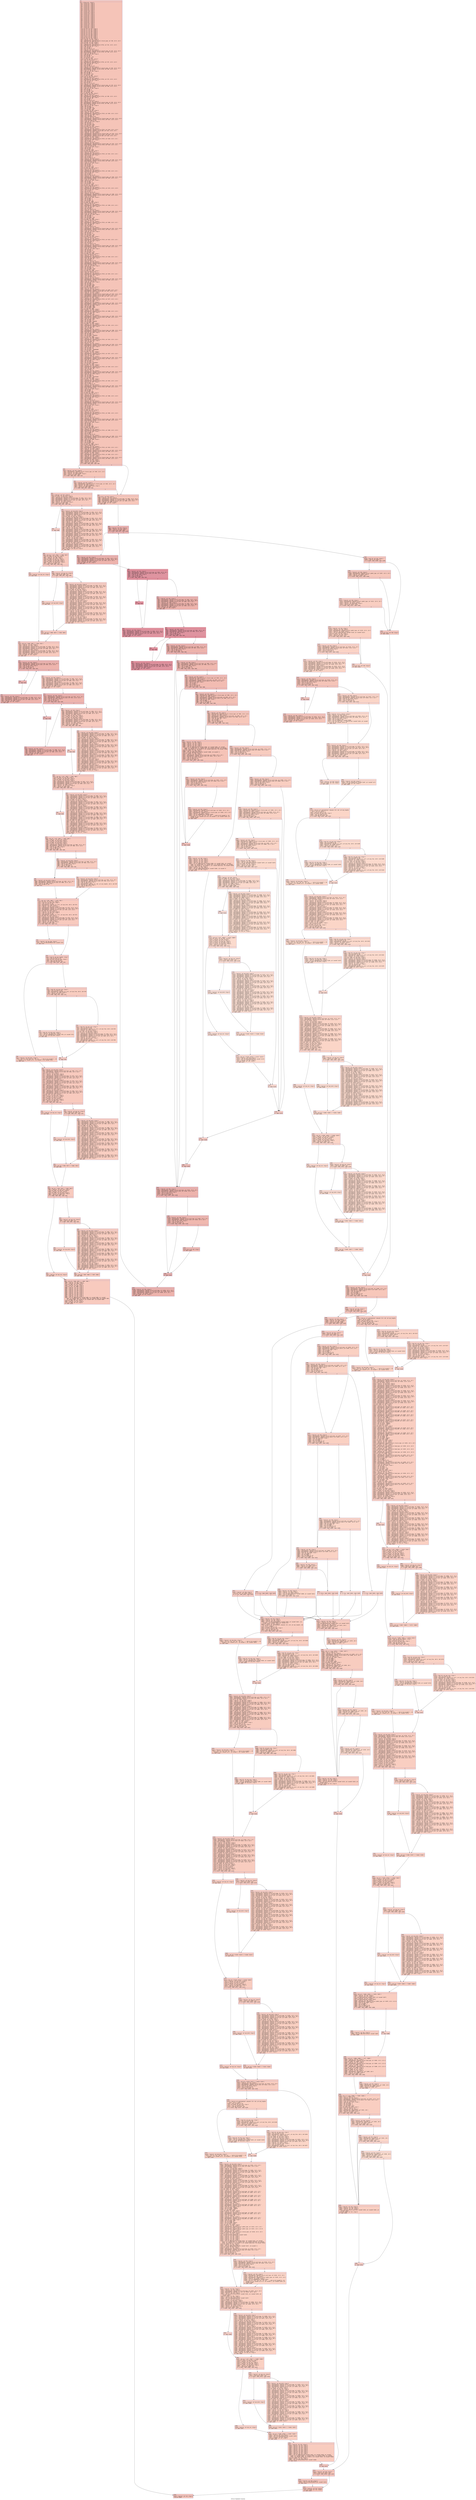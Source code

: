 digraph "CFG for 'ManifestCl' function" {
	label="CFG for 'ManifestCl' function";

	Node0x600003614460 [shape=record,color="#3d50c3ff", style=filled, fillcolor="#e97a5f70" fontname="Courier",label="{11:\l|  %12 = alloca ptr, align 8\l  %13 = alloca ptr, align 8\l  %14 = alloca ptr, align 8\l  %15 = alloca ptr, align 8\l  %16 = alloca ptr, align 8\l  %17 = alloca ptr, align 8\l  %18 = alloca ptr, align 8\l  %19 = alloca ptr, align 8\l  %20 = alloca i32, align 4\l  %21 = alloca i32, align 4\l  %22 = alloca ptr, align 8\l  %23 = alloca i32, align 4\l  %24 = alloca ptr, align 8\l  %25 = alloca ptr, align 8\l  %26 = alloca ptr, align 8\l  %27 = alloca ptr, align 8\l  %28 = alloca ptr, align 8\l  %29 = alloca ptr, align 8\l  %30 = alloca ptr, align 8\l  %31 = alloca ptr, align 8\l  %32 = alloca ptr, align 8\l  %33 = alloca i32, align 4\l  %34 = alloca ptr, align 8\l  %35 = alloca ptr, align 8\l  %36 = alloca ptr, align 8\l  %37 = alloca ptr, align 8\l  store ptr %0, ptr %13, align 8\l  store ptr %1, ptr %14, align 8\l  store ptr %2, ptr %15, align 8\l  store ptr %3, ptr %16, align 8\l  store ptr %4, ptr %17, align 8\l  store ptr %5, ptr %18, align 8\l  store ptr %6, ptr %19, align 8\l  store i32 %7, ptr %20, align 4\l  store i32 %8, ptr %21, align 4\l  store ptr %9, ptr %22, align 8\l  store i32 %10, ptr %23, align 4\l  %38 = load ptr, ptr %13, align 8\l  %39 = getelementptr inbounds %struct.closure_type, ptr %38, i32 0, i32 5\l  %40 = load ptr, ptr %39, align 8\l  store ptr %40, ptr %26, align 8\l  %41 = load ptr, ptr %15, align 8\l  %42 = getelementptr inbounds %struct.STYLE, ptr %41, i32 0, i32 0\l  %43 = load i16, ptr %42, align 4\l  %44 = lshr i16 %43, 7\l  %45 = and i16 %44, 1\l  %46 = zext i16 %45 to i32\l  %47 = load ptr, ptr %13, align 8\l  %48 = getelementptr inbounds %struct.closure_type, ptr %47, i32 0, i32 4\l  %49 = getelementptr inbounds %struct.STYLE, ptr %48, i32 0, i32 0\l  %50 = trunc i32 %46 to i16\l  %51 = load i16, ptr %49, align 8\l  %52 = and i16 %50, 1\l  %53 = shl i16 %52, 7\l  %54 = and i16 %51, -129\l  %55 = or i16 %54, %53\l  store i16 %55, ptr %49, align 8\l  %56 = zext i16 %52 to i32\l  %57 = load ptr, ptr %15, align 8\l  %58 = getelementptr inbounds %struct.STYLE, ptr %57, i32 0, i32 0\l  %59 = load i16, ptr %58, align 4\l  %60 = lshr i16 %59, 8\l  %61 = and i16 %60, 1\l  %62 = zext i16 %61 to i32\l  %63 = load ptr, ptr %13, align 8\l  %64 = getelementptr inbounds %struct.closure_type, ptr %63, i32 0, i32 4\l  %65 = getelementptr inbounds %struct.STYLE, ptr %64, i32 0, i32 0\l  %66 = trunc i32 %62 to i16\l  %67 = load i16, ptr %65, align 8\l  %68 = and i16 %66, 1\l  %69 = shl i16 %68, 8\l  %70 = and i16 %67, -257\l  %71 = or i16 %70, %69\l  store i16 %71, ptr %65, align 8\l  %72 = zext i16 %68 to i32\l  %73 = load ptr, ptr %15, align 8\l  %74 = getelementptr inbounds %struct.STYLE, ptr %73, i32 0, i32 0\l  %75 = load i16, ptr %74, align 4\l  %76 = lshr i16 %75, 9\l  %77 = and i16 %76, 1\l  %78 = zext i16 %77 to i32\l  %79 = load ptr, ptr %13, align 8\l  %80 = getelementptr inbounds %struct.closure_type, ptr %79, i32 0, i32 4\l  %81 = getelementptr inbounds %struct.STYLE, ptr %80, i32 0, i32 0\l  %82 = trunc i32 %78 to i16\l  %83 = load i16, ptr %81, align 8\l  %84 = and i16 %82, 1\l  %85 = shl i16 %84, 9\l  %86 = and i16 %83, -513\l  %87 = or i16 %86, %85\l  store i16 %87, ptr %81, align 8\l  %88 = zext i16 %84 to i32\l  %89 = load ptr, ptr %15, align 8\l  %90 = getelementptr inbounds %struct.STYLE, ptr %89, i32 0, i32 0\l  %91 = load i16, ptr %90, align 4\l  %92 = lshr i16 %91, 10\l  %93 = and i16 %92, 7\l  %94 = zext i16 %93 to i32\l  %95 = load ptr, ptr %13, align 8\l  %96 = getelementptr inbounds %struct.closure_type, ptr %95, i32 0, i32 4\l  %97 = getelementptr inbounds %struct.STYLE, ptr %96, i32 0, i32 0\l  %98 = trunc i32 %94 to i16\l  %99 = load i16, ptr %97, align 8\l  %100 = and i16 %98, 7\l  %101 = shl i16 %100, 10\l  %102 = and i16 %99, -7169\l  %103 = or i16 %102, %101\l  store i16 %103, ptr %97, align 8\l  %104 = zext i16 %100 to i32\l  %105 = load ptr, ptr %15, align 8\l  %106 = getelementptr inbounds %struct.STYLE, ptr %105, i32 0, i32 0\l  %107 = load i16, ptr %106, align 4\l  %108 = lshr i16 %107, 13\l  %109 = zext i16 %108 to i32\l  %110 = load ptr, ptr %13, align 8\l  %111 = getelementptr inbounds %struct.closure_type, ptr %110, i32 0, i32 4\l  %112 = getelementptr inbounds %struct.STYLE, ptr %111, i32 0, i32 0\l  %113 = trunc i32 %109 to i16\l  %114 = load i16, ptr %112, align 8\l  %115 = and i16 %113, 7\l  %116 = shl i16 %115, 13\l  %117 = and i16 %114, 8191\l  %118 = or i16 %117, %116\l  store i16 %118, ptr %112, align 8\l  %119 = zext i16 %115 to i32\l  %120 = load ptr, ptr %15, align 8\l  %121 = getelementptr inbounds %struct.STYLE, ptr %120, i32 0, i32 0\l  %122 = getelementptr inbounds %struct.GAP, ptr %121, i32 0, i32 1\l  %123 = load i16, ptr %122, align 2\l  %124 = load ptr, ptr %13, align 8\l  %125 = getelementptr inbounds %struct.closure_type, ptr %124, i32 0, i32 4\l  %126 = getelementptr inbounds %struct.STYLE, ptr %125, i32 0, i32 0\l  %127 = getelementptr inbounds %struct.GAP, ptr %126, i32 0, i32 1\l  store i16 %123, ptr %127, align 2\l  %128 = load ptr, ptr %15, align 8\l  %129 = getelementptr inbounds %struct.STYLE, ptr %128, i32 0, i32 1\l  %130 = load i8, ptr %129, align 4\l  %131 = and i8 %130, 3\l  %132 = zext i8 %131 to i32\l  %133 = load ptr, ptr %13, align 8\l  %134 = getelementptr inbounds %struct.closure_type, ptr %133, i32 0, i32 4\l  %135 = getelementptr inbounds %struct.STYLE, ptr %134, i32 0, i32 1\l  %136 = trunc i32 %132 to i8\l  %137 = load i8, ptr %135, align 4\l  %138 = and i8 %136, 3\l  %139 = and i8 %137, -4\l  %140 = or i8 %139, %138\l  store i8 %140, ptr %135, align 4\l  %141 = zext i8 %138 to i32\l  %142 = load ptr, ptr %15, align 8\l  %143 = getelementptr inbounds %struct.STYLE, ptr %142, i32 0, i32 1\l  %144 = load i8, ptr %143, align 4\l  %145 = lshr i8 %144, 2\l  %146 = and i8 %145, 3\l  %147 = zext i8 %146 to i32\l  %148 = load ptr, ptr %13, align 8\l  %149 = getelementptr inbounds %struct.closure_type, ptr %148, i32 0, i32 4\l  %150 = getelementptr inbounds %struct.STYLE, ptr %149, i32 0, i32 1\l  %151 = trunc i32 %147 to i8\l  %152 = load i8, ptr %150, align 4\l  %153 = and i8 %151, 3\l  %154 = shl i8 %153, 2\l  %155 = and i8 %152, -13\l  %156 = or i8 %155, %154\l  store i8 %156, ptr %150, align 4\l  %157 = zext i8 %153 to i32\l  %158 = load ptr, ptr %15, align 8\l  %159 = getelementptr inbounds %struct.STYLE, ptr %158, i32 0, i32 1\l  %160 = load i8, ptr %159, align 4\l  %161 = lshr i8 %160, 4\l  %162 = and i8 %161, 7\l  %163 = zext i8 %162 to i32\l  %164 = load ptr, ptr %13, align 8\l  %165 = getelementptr inbounds %struct.closure_type, ptr %164, i32 0, i32 4\l  %166 = getelementptr inbounds %struct.STYLE, ptr %165, i32 0, i32 1\l  %167 = trunc i32 %163 to i8\l  %168 = load i8, ptr %166, align 4\l  %169 = and i8 %167, 7\l  %170 = shl i8 %169, 4\l  %171 = and i8 %168, -113\l  %172 = or i8 %171, %170\l  store i8 %172, ptr %166, align 4\l  %173 = zext i8 %169 to i32\l  %174 = load ptr, ptr %15, align 8\l  %175 = getelementptr inbounds %struct.STYLE, ptr %174, i32 0, i32 0\l  %176 = load i8, ptr %175, align 4\l  %177 = lshr i8 %176, 3\l  %178 = and i8 %177, 1\l  %179 = zext i8 %178 to i32\l  %180 = load ptr, ptr %13, align 8\l  %181 = getelementptr inbounds %struct.closure_type, ptr %180, i32 0, i32 4\l  %182 = getelementptr inbounds %struct.STYLE, ptr %181, i32 0, i32 0\l  %183 = trunc i32 %179 to i8\l  %184 = load i8, ptr %182, align 8\l  %185 = and i8 %183, 1\l  %186 = shl i8 %185, 3\l  %187 = and i8 %184, -9\l  %188 = or i8 %187, %186\l  store i8 %188, ptr %182, align 8\l  %189 = zext i8 %185 to i32\l  %190 = load ptr, ptr %15, align 8\l  %191 = getelementptr inbounds %struct.STYLE, ptr %190, i32 0, i32 1\l  %192 = load i16, ptr %191, align 4\l  %193 = lshr i16 %192, 7\l  %194 = and i16 %193, 1\l  %195 = zext i16 %194 to i32\l  %196 = load ptr, ptr %13, align 8\l  %197 = getelementptr inbounds %struct.closure_type, ptr %196, i32 0, i32 4\l  %198 = getelementptr inbounds %struct.STYLE, ptr %197, i32 0, i32 1\l  %199 = trunc i32 %195 to i16\l  %200 = load i16, ptr %198, align 4\l  %201 = and i16 %199, 1\l  %202 = shl i16 %201, 7\l  %203 = and i16 %200, -129\l  %204 = or i16 %203, %202\l  store i16 %204, ptr %198, align 4\l  %205 = zext i16 %201 to i32\l  %206 = load ptr, ptr %15, align 8\l  %207 = getelementptr inbounds %struct.STYLE, ptr %206, i32 0, i32 1\l  %208 = load i16, ptr %207, align 4\l  %209 = lshr i16 %208, 8\l  %210 = and i16 %209, 1\l  %211 = zext i16 %210 to i32\l  %212 = load ptr, ptr %13, align 8\l  %213 = getelementptr inbounds %struct.closure_type, ptr %212, i32 0, i32 4\l  %214 = getelementptr inbounds %struct.STYLE, ptr %213, i32 0, i32 1\l  %215 = trunc i32 %211 to i16\l  %216 = load i16, ptr %214, align 4\l  %217 = and i16 %215, 1\l  %218 = shl i16 %217, 8\l  %219 = and i16 %216, -257\l  %220 = or i16 %219, %218\l  store i16 %220, ptr %214, align 4\l  %221 = zext i16 %217 to i32\l  %222 = load ptr, ptr %15, align 8\l  %223 = getelementptr inbounds %struct.STYLE, ptr %222, i32 0, i32 1\l  %224 = load i16, ptr %223, align 4\l  %225 = lshr i16 %224, 9\l  %226 = and i16 %225, 1\l  %227 = zext i16 %226 to i32\l  %228 = load ptr, ptr %13, align 8\l  %229 = getelementptr inbounds %struct.closure_type, ptr %228, i32 0, i32 4\l  %230 = getelementptr inbounds %struct.STYLE, ptr %229, i32 0, i32 1\l  %231 = trunc i32 %227 to i16\l  %232 = load i16, ptr %230, align 4\l  %233 = and i16 %231, 1\l  %234 = shl i16 %233, 9\l  %235 = and i16 %232, -513\l  %236 = or i16 %235, %234\l  store i16 %236, ptr %230, align 4\l  %237 = zext i16 %233 to i32\l  %238 = load ptr, ptr %15, align 8\l  %239 = getelementptr inbounds %struct.STYLE, ptr %238, i32 0, i32 1\l  %240 = load i16, ptr %239, align 4\l  %241 = lshr i16 %240, 10\l  %242 = and i16 %241, 7\l  %243 = zext i16 %242 to i32\l  %244 = load ptr, ptr %13, align 8\l  %245 = getelementptr inbounds %struct.closure_type, ptr %244, i32 0, i32 4\l  %246 = getelementptr inbounds %struct.STYLE, ptr %245, i32 0, i32 1\l  %247 = trunc i32 %243 to i16\l  %248 = load i16, ptr %246, align 4\l  %249 = and i16 %247, 7\l  %250 = shl i16 %249, 10\l  %251 = and i16 %248, -7169\l  %252 = or i16 %251, %250\l  store i16 %252, ptr %246, align 4\l  %253 = zext i16 %249 to i32\l  %254 = load ptr, ptr %15, align 8\l  %255 = getelementptr inbounds %struct.STYLE, ptr %254, i32 0, i32 1\l  %256 = load i16, ptr %255, align 4\l  %257 = lshr i16 %256, 13\l  %258 = zext i16 %257 to i32\l  %259 = load ptr, ptr %13, align 8\l  %260 = getelementptr inbounds %struct.closure_type, ptr %259, i32 0, i32 4\l  %261 = getelementptr inbounds %struct.STYLE, ptr %260, i32 0, i32 1\l  %262 = trunc i32 %258 to i16\l  %263 = load i16, ptr %261, align 4\l  %264 = and i16 %262, 7\l  %265 = shl i16 %264, 13\l  %266 = and i16 %263, 8191\l  %267 = or i16 %266, %265\l  store i16 %267, ptr %261, align 4\l  %268 = zext i16 %264 to i32\l  %269 = load ptr, ptr %15, align 8\l  %270 = getelementptr inbounds %struct.STYLE, ptr %269, i32 0, i32 1\l  %271 = getelementptr inbounds %struct.GAP, ptr %270, i32 0, i32 1\l  %272 = load i16, ptr %271, align 2\l  %273 = load ptr, ptr %13, align 8\l  %274 = getelementptr inbounds %struct.closure_type, ptr %273, i32 0, i32 4\l  %275 = getelementptr inbounds %struct.STYLE, ptr %274, i32 0, i32 1\l  %276 = getelementptr inbounds %struct.GAP, ptr %275, i32 0, i32 1\l  store i16 %272, ptr %276, align 2\l  %277 = load ptr, ptr %15, align 8\l  %278 = getelementptr inbounds %struct.STYLE, ptr %277, i32 0, i32 4\l  %279 = load i32, ptr %278, align 4\l  %280 = and i32 %279, 4095\l  %281 = load ptr, ptr %13, align 8\l  %282 = getelementptr inbounds %struct.closure_type, ptr %281, i32 0, i32 4\l  %283 = getelementptr inbounds %struct.STYLE, ptr %282, i32 0, i32 4\l  %284 = load i32, ptr %283, align 4\l  %285 = and i32 %280, 4095\l  %286 = and i32 %284, -4096\l  %287 = or i32 %286, %285\l  store i32 %287, ptr %283, align 4\l  %288 = load ptr, ptr %15, align 8\l  %289 = getelementptr inbounds %struct.STYLE, ptr %288, i32 0, i32 4\l  %290 = load i32, ptr %289, align 4\l  %291 = lshr i32 %290, 12\l  %292 = and i32 %291, 1023\l  %293 = load ptr, ptr %13, align 8\l  %294 = getelementptr inbounds %struct.closure_type, ptr %293, i32 0, i32 4\l  %295 = getelementptr inbounds %struct.STYLE, ptr %294, i32 0, i32 4\l  %296 = load i32, ptr %295, align 4\l  %297 = and i32 %292, 1023\l  %298 = shl i32 %297, 12\l  %299 = and i32 %296, -4190209\l  %300 = or i32 %299, %298\l  store i32 %300, ptr %295, align 4\l  %301 = load ptr, ptr %15, align 8\l  %302 = getelementptr inbounds %struct.STYLE, ptr %301, i32 0, i32 4\l  %303 = load i32, ptr %302, align 4\l  %304 = lshr i32 %303, 22\l  %305 = and i32 %304, 3\l  %306 = load ptr, ptr %13, align 8\l  %307 = getelementptr inbounds %struct.closure_type, ptr %306, i32 0, i32 4\l  %308 = getelementptr inbounds %struct.STYLE, ptr %307, i32 0, i32 4\l  %309 = load i32, ptr %308, align 4\l  %310 = and i32 %305, 3\l  %311 = shl i32 %310, 22\l  %312 = and i32 %309, -12582913\l  %313 = or i32 %312, %311\l  store i32 %313, ptr %308, align 4\l  %314 = load ptr, ptr %15, align 8\l  %315 = getelementptr inbounds %struct.STYLE, ptr %314, i32 0, i32 4\l  %316 = load i32, ptr %315, align 4\l  %317 = lshr i32 %316, 24\l  %318 = and i32 %317, 63\l  %319 = load ptr, ptr %13, align 8\l  %320 = getelementptr inbounds %struct.closure_type, ptr %319, i32 0, i32 4\l  %321 = getelementptr inbounds %struct.STYLE, ptr %320, i32 0, i32 4\l  %322 = load i32, ptr %321, align 4\l  %323 = and i32 %318, 63\l  %324 = shl i32 %323, 24\l  %325 = and i32 %322, -1056964609\l  %326 = or i32 %325, %324\l  store i32 %326, ptr %321, align 4\l  %327 = load ptr, ptr %15, align 8\l  %328 = getelementptr inbounds %struct.STYLE, ptr %327, i32 0, i32 4\l  %329 = load i32, ptr %328, align 4\l  %330 = lshr i32 %329, 31\l  %331 = load ptr, ptr %13, align 8\l  %332 = getelementptr inbounds %struct.closure_type, ptr %331, i32 0, i32 4\l  %333 = getelementptr inbounds %struct.STYLE, ptr %332, i32 0, i32 4\l  %334 = load i32, ptr %333, align 4\l  %335 = and i32 %330, 1\l  %336 = shl i32 %335, 31\l  %337 = and i32 %334, 2147483647\l  %338 = or i32 %337, %336\l  store i32 %338, ptr %333, align 4\l  %339 = load ptr, ptr %15, align 8\l  %340 = getelementptr inbounds %struct.STYLE, ptr %339, i32 0, i32 4\l  %341 = load i32, ptr %340, align 4\l  %342 = lshr i32 %341, 30\l  %343 = and i32 %342, 1\l  %344 = load ptr, ptr %13, align 8\l  %345 = getelementptr inbounds %struct.closure_type, ptr %344, i32 0, i32 4\l  %346 = getelementptr inbounds %struct.STYLE, ptr %345, i32 0, i32 4\l  %347 = load i32, ptr %346, align 4\l  %348 = and i32 %343, 1\l  %349 = shl i32 %348, 30\l  %350 = and i32 %347, -1073741825\l  %351 = or i32 %350, %349\l  store i32 %351, ptr %346, align 4\l  %352 = load ptr, ptr %15, align 8\l  %353 = getelementptr inbounds %struct.STYLE, ptr %352, i32 0, i32 0\l  %354 = load i8, ptr %353, align 4\l  %355 = and i8 %354, 1\l  %356 = zext i8 %355 to i32\l  %357 = load ptr, ptr %13, align 8\l  %358 = getelementptr inbounds %struct.closure_type, ptr %357, i32 0, i32 4\l  %359 = getelementptr inbounds %struct.STYLE, ptr %358, i32 0, i32 0\l  %360 = trunc i32 %356 to i8\l  %361 = load i8, ptr %359, align 8\l  %362 = and i8 %360, 1\l  %363 = and i8 %361, -2\l  %364 = or i8 %363, %362\l  store i8 %364, ptr %359, align 8\l  %365 = zext i8 %362 to i32\l  %366 = load ptr, ptr %15, align 8\l  %367 = getelementptr inbounds %struct.STYLE, ptr %366, i32 0, i32 0\l  %368 = load i8, ptr %367, align 4\l  %369 = lshr i8 %368, 1\l  %370 = and i8 %369, 1\l  %371 = zext i8 %370 to i32\l  %372 = load ptr, ptr %13, align 8\l  %373 = getelementptr inbounds %struct.closure_type, ptr %372, i32 0, i32 4\l  %374 = getelementptr inbounds %struct.STYLE, ptr %373, i32 0, i32 0\l  %375 = trunc i32 %371 to i8\l  %376 = load i8, ptr %374, align 8\l  %377 = and i8 %375, 1\l  %378 = shl i8 %377, 1\l  %379 = and i8 %376, -3\l  %380 = or i8 %379, %378\l  store i8 %380, ptr %374, align 8\l  %381 = zext i8 %377 to i32\l  %382 = load ptr, ptr %15, align 8\l  %383 = getelementptr inbounds %struct.STYLE, ptr %382, i32 0, i32 0\l  %384 = load i8, ptr %383, align 4\l  %385 = lshr i8 %384, 2\l  %386 = and i8 %385, 1\l  %387 = zext i8 %386 to i32\l  %388 = load ptr, ptr %13, align 8\l  %389 = getelementptr inbounds %struct.closure_type, ptr %388, i32 0, i32 4\l  %390 = getelementptr inbounds %struct.STYLE, ptr %389, i32 0, i32 0\l  %391 = trunc i32 %387 to i8\l  %392 = load i8, ptr %390, align 8\l  %393 = and i8 %391, 1\l  %394 = shl i8 %393, 2\l  %395 = and i8 %392, -5\l  %396 = or i8 %395, %394\l  store i8 %396, ptr %390, align 8\l  %397 = zext i8 %393 to i32\l  %398 = load ptr, ptr %15, align 8\l  %399 = getelementptr inbounds %struct.STYLE, ptr %398, i32 0, i32 0\l  %400 = load i8, ptr %399, align 4\l  %401 = lshr i8 %400, 4\l  %402 = and i8 %401, 7\l  %403 = zext i8 %402 to i32\l  %404 = load ptr, ptr %13, align 8\l  %405 = getelementptr inbounds %struct.closure_type, ptr %404, i32 0, i32 4\l  %406 = getelementptr inbounds %struct.STYLE, ptr %405, i32 0, i32 0\l  %407 = trunc i32 %403 to i8\l  %408 = load i8, ptr %406, align 8\l  %409 = and i8 %407, 7\l  %410 = shl i8 %409, 4\l  %411 = and i8 %408, -113\l  %412 = or i8 %411, %410\l  store i8 %412, ptr %406, align 8\l  %413 = zext i8 %409 to i32\l  %414 = load ptr, ptr %15, align 8\l  %415 = getelementptr inbounds %struct.STYLE, ptr %414, i32 0, i32 2\l  %416 = load i16, ptr %415, align 4\l  %417 = load ptr, ptr %13, align 8\l  %418 = getelementptr inbounds %struct.closure_type, ptr %417, i32 0, i32 4\l  %419 = getelementptr inbounds %struct.STYLE, ptr %418, i32 0, i32 2\l  store i16 %416, ptr %419, align 8\l  %420 = load ptr, ptr %15, align 8\l  %421 = getelementptr inbounds %struct.STYLE, ptr %420, i32 0, i32 3\l  %422 = load i16, ptr %421, align 2\l  %423 = load ptr, ptr %13, align 8\l  %424 = getelementptr inbounds %struct.closure_type, ptr %423, i32 0, i32 4\l  %425 = getelementptr inbounds %struct.STYLE, ptr %424, i32 0, i32 3\l  store i16 %422, ptr %425, align 2\l  %426 = load ptr, ptr %22, align 8\l  %427 = load ptr, ptr %426, align 8\l  %428 = icmp ne ptr %427, null\l  br i1 %428, label %429, label %901\l|{<s0>T|<s1>F}}"];
	Node0x600003614460:s0 -> Node0x6000036144b0[tooltip="11 -> 429\nProbability 62.50%" ];
	Node0x600003614460:s1 -> Node0x600003615450[tooltip="11 -> 901\nProbability 37.50%" ];
	Node0x6000036144b0 [shape=record,color="#3d50c3ff", style=filled, fillcolor="#ec7f6370" fontname="Courier",label="{429:\l|  %430 = load ptr, ptr %13, align 8\l  %431 = getelementptr inbounds %struct.closure_type, ptr %430, i32 0, i32 5\l  %432 = load ptr, ptr %431, align 8\l  %433 = load ptr, ptr @GalleySym, align 8\l  %434 = icmp eq ptr %432, %433\l  br i1 %434, label %441, label %435\l|{<s0>T|<s1>F}}"];
	Node0x6000036144b0:s0 -> Node0x600003614550[tooltip="429 -> 441\nProbability 37.50%" ];
	Node0x6000036144b0:s1 -> Node0x600003614500[tooltip="429 -> 435\nProbability 62.50%" ];
	Node0x600003614500 [shape=record,color="#3d50c3ff", style=filled, fillcolor="#ed836670" fontname="Courier",label="{435:\l|  %436 = load ptr, ptr %13, align 8\l  %437 = getelementptr inbounds %struct.closure_type, ptr %436, i32 0, i32 5\l  %438 = load ptr, ptr %437, align 8\l  %439 = load ptr, ptr @ForceGalleySym, align 8\l  %440 = icmp eq ptr %438, %439\l  br i1 %440, label %441, label %901\l|{<s0>T|<s1>F}}"];
	Node0x600003614500:s0 -> Node0x600003614550[tooltip="435 -> 441\nProbability 37.50%" ];
	Node0x600003614500:s1 -> Node0x600003615450[tooltip="435 -> 901\nProbability 62.50%" ];
	Node0x600003614550 [shape=record,color="#3d50c3ff", style=filled, fillcolor="#ef886b70" fontname="Courier",label="{441:\l|  %442 = load ptr, ptr %13, align 8\l  store ptr %442, ptr @zz_hold, align 8\l  %443 = load ptr, ptr @zz_hold, align 8\l  %444 = getelementptr inbounds %struct.word_type, ptr %443, i32 0, i32 0\l  %445 = getelementptr inbounds [2 x %struct.LIST], ptr %444, i64 0, i64 1\l  %446 = getelementptr inbounds %struct.LIST, ptr %445, i32 0, i32 1\l  %447 = load ptr, ptr %446, align 8\l  %448 = load ptr, ptr @zz_hold, align 8\l  %449 = icmp eq ptr %447, %448\l  br i1 %449, label %450, label %451\l|{<s0>T|<s1>F}}"];
	Node0x600003614550:s0 -> Node0x6000036145a0[tooltip="441 -> 450\nProbability 37.50%" ];
	Node0x600003614550:s1 -> Node0x6000036145f0[tooltip="441 -> 451\nProbability 62.50%" ];
	Node0x6000036145a0 [shape=record,color="#3d50c3ff", style=filled, fillcolor="#f2907270" fontname="Courier",label="{450:\l|  br label %485\l}"];
	Node0x6000036145a0 -> Node0x600003614640[tooltip="450 -> 485\nProbability 100.00%" ];
	Node0x6000036145f0 [shape=record,color="#3d50c3ff", style=filled, fillcolor="#f08b6e70" fontname="Courier",label="{451:\l|  %452 = load ptr, ptr @zz_hold, align 8\l  %453 = getelementptr inbounds %struct.word_type, ptr %452, i32 0, i32 0\l  %454 = getelementptr inbounds [2 x %struct.LIST], ptr %453, i64 0, i64 1\l  %455 = getelementptr inbounds %struct.LIST, ptr %454, i32 0, i32 1\l  %456 = load ptr, ptr %455, align 8\l  store ptr %456, ptr @zz_res, align 8\l  %457 = load ptr, ptr @zz_hold, align 8\l  %458 = getelementptr inbounds %struct.word_type, ptr %457, i32 0, i32 0\l  %459 = getelementptr inbounds [2 x %struct.LIST], ptr %458, i64 0, i64 1\l  %460 = getelementptr inbounds %struct.LIST, ptr %459, i32 0, i32 0\l  %461 = load ptr, ptr %460, align 8\l  %462 = load ptr, ptr @zz_res, align 8\l  %463 = getelementptr inbounds %struct.word_type, ptr %462, i32 0, i32 0\l  %464 = getelementptr inbounds [2 x %struct.LIST], ptr %463, i64 0, i64 1\l  %465 = getelementptr inbounds %struct.LIST, ptr %464, i32 0, i32 0\l  store ptr %461, ptr %465, align 8\l  %466 = load ptr, ptr @zz_res, align 8\l  %467 = load ptr, ptr @zz_hold, align 8\l  %468 = getelementptr inbounds %struct.word_type, ptr %467, i32 0, i32 0\l  %469 = getelementptr inbounds [2 x %struct.LIST], ptr %468, i64 0, i64 1\l  %470 = getelementptr inbounds %struct.LIST, ptr %469, i32 0, i32 0\l  %471 = load ptr, ptr %470, align 8\l  %472 = getelementptr inbounds %struct.word_type, ptr %471, i32 0, i32 0\l  %473 = getelementptr inbounds [2 x %struct.LIST], ptr %472, i64 0, i64 1\l  %474 = getelementptr inbounds %struct.LIST, ptr %473, i32 0, i32 1\l  store ptr %466, ptr %474, align 8\l  %475 = load ptr, ptr @zz_hold, align 8\l  %476 = load ptr, ptr @zz_hold, align 8\l  %477 = getelementptr inbounds %struct.word_type, ptr %476, i32 0, i32 0\l  %478 = getelementptr inbounds [2 x %struct.LIST], ptr %477, i64 0, i64 1\l  %479 = getelementptr inbounds %struct.LIST, ptr %478, i32 0, i32 1\l  store ptr %475, ptr %479, align 8\l  %480 = load ptr, ptr @zz_hold, align 8\l  %481 = getelementptr inbounds %struct.word_type, ptr %480, i32 0, i32 0\l  %482 = getelementptr inbounds [2 x %struct.LIST], ptr %481, i64 0, i64 1\l  %483 = getelementptr inbounds %struct.LIST, ptr %482, i32 0, i32 0\l  store ptr %475, ptr %483, align 8\l  %484 = load ptr, ptr @zz_res, align 8\l  br label %485\l}"];
	Node0x6000036145f0 -> Node0x600003614640[tooltip="451 -> 485\nProbability 100.00%" ];
	Node0x600003614640 [shape=record,color="#3d50c3ff", style=filled, fillcolor="#ef886b70" fontname="Courier",label="{485:\l|  %486 = phi ptr [ null, %450 ], [ %484, %451 ]\l  store ptr %486, ptr @xx_tmp, align 8\l  %487 = load ptr, ptr %22, align 8\l  %488 = load ptr, ptr %487, align 8\l  store ptr %488, ptr @zz_res, align 8\l  %489 = load ptr, ptr @xx_tmp, align 8\l  store ptr %489, ptr @zz_hold, align 8\l  %490 = load ptr, ptr @zz_hold, align 8\l  %491 = icmp eq ptr %490, null\l  br i1 %491, label %492, label %494\l|{<s0>T|<s1>F}}"];
	Node0x600003614640:s0 -> Node0x600003614690[tooltip="485 -> 492\nProbability 37.50%" ];
	Node0x600003614640:s1 -> Node0x6000036146e0[tooltip="485 -> 494\nProbability 62.50%" ];
	Node0x600003614690 [shape=record,color="#3d50c3ff", style=filled, fillcolor="#f2907270" fontname="Courier",label="{492:\l|  %493 = load ptr, ptr @zz_res, align 8\l  br label %535\l}"];
	Node0x600003614690 -> Node0x600003614820[tooltip="492 -> 535\nProbability 100.00%" ];
	Node0x6000036146e0 [shape=record,color="#3d50c3ff", style=filled, fillcolor="#f08b6e70" fontname="Courier",label="{494:\l|  %495 = load ptr, ptr @zz_res, align 8\l  %496 = icmp eq ptr %495, null\l  br i1 %496, label %497, label %499\l|{<s0>T|<s1>F}}"];
	Node0x6000036146e0:s0 -> Node0x600003614730[tooltip="494 -> 497\nProbability 37.50%" ];
	Node0x6000036146e0:s1 -> Node0x600003614780[tooltip="494 -> 499\nProbability 62.50%" ];
	Node0x600003614730 [shape=record,color="#3d50c3ff", style=filled, fillcolor="#f3947570" fontname="Courier",label="{497:\l|  %498 = load ptr, ptr @zz_hold, align 8\l  br label %533\l}"];
	Node0x600003614730 -> Node0x6000036147d0[tooltip="497 -> 533\nProbability 100.00%" ];
	Node0x600003614780 [shape=record,color="#3d50c3ff", style=filled, fillcolor="#f2907270" fontname="Courier",label="{499:\l|  %500 = load ptr, ptr @zz_hold, align 8\l  %501 = getelementptr inbounds %struct.word_type, ptr %500, i32 0, i32 0\l  %502 = getelementptr inbounds [2 x %struct.LIST], ptr %501, i64 0, i64 1\l  %503 = getelementptr inbounds %struct.LIST, ptr %502, i32 0, i32 0\l  %504 = load ptr, ptr %503, align 8\l  store ptr %504, ptr @zz_tmp, align 8\l  %505 = load ptr, ptr @zz_res, align 8\l  %506 = getelementptr inbounds %struct.word_type, ptr %505, i32 0, i32 0\l  %507 = getelementptr inbounds [2 x %struct.LIST], ptr %506, i64 0, i64 1\l  %508 = getelementptr inbounds %struct.LIST, ptr %507, i32 0, i32 0\l  %509 = load ptr, ptr %508, align 8\l  %510 = load ptr, ptr @zz_hold, align 8\l  %511 = getelementptr inbounds %struct.word_type, ptr %510, i32 0, i32 0\l  %512 = getelementptr inbounds [2 x %struct.LIST], ptr %511, i64 0, i64 1\l  %513 = getelementptr inbounds %struct.LIST, ptr %512, i32 0, i32 0\l  store ptr %509, ptr %513, align 8\l  %514 = load ptr, ptr @zz_hold, align 8\l  %515 = load ptr, ptr @zz_res, align 8\l  %516 = getelementptr inbounds %struct.word_type, ptr %515, i32 0, i32 0\l  %517 = getelementptr inbounds [2 x %struct.LIST], ptr %516, i64 0, i64 1\l  %518 = getelementptr inbounds %struct.LIST, ptr %517, i32 0, i32 0\l  %519 = load ptr, ptr %518, align 8\l  %520 = getelementptr inbounds %struct.word_type, ptr %519, i32 0, i32 0\l  %521 = getelementptr inbounds [2 x %struct.LIST], ptr %520, i64 0, i64 1\l  %522 = getelementptr inbounds %struct.LIST, ptr %521, i32 0, i32 1\l  store ptr %514, ptr %522, align 8\l  %523 = load ptr, ptr @zz_tmp, align 8\l  %524 = load ptr, ptr @zz_res, align 8\l  %525 = getelementptr inbounds %struct.word_type, ptr %524, i32 0, i32 0\l  %526 = getelementptr inbounds [2 x %struct.LIST], ptr %525, i64 0, i64 1\l  %527 = getelementptr inbounds %struct.LIST, ptr %526, i32 0, i32 0\l  store ptr %523, ptr %527, align 8\l  %528 = load ptr, ptr @zz_res, align 8\l  %529 = load ptr, ptr @zz_tmp, align 8\l  %530 = getelementptr inbounds %struct.word_type, ptr %529, i32 0, i32 0\l  %531 = getelementptr inbounds [2 x %struct.LIST], ptr %530, i64 0, i64 1\l  %532 = getelementptr inbounds %struct.LIST, ptr %531, i32 0, i32 1\l  store ptr %528, ptr %532, align 8\l  br label %533\l}"];
	Node0x600003614780 -> Node0x6000036147d0[tooltip="499 -> 533\nProbability 100.00%" ];
	Node0x6000036147d0 [shape=record,color="#3d50c3ff", style=filled, fillcolor="#f08b6e70" fontname="Courier",label="{533:\l|  %534 = phi ptr [ %498, %497 ], [ %528, %499 ]\l  br label %535\l}"];
	Node0x6000036147d0 -> Node0x600003614820[tooltip="533 -> 535\nProbability 100.00%" ];
	Node0x600003614820 [shape=record,color="#3d50c3ff", style=filled, fillcolor="#ef886b70" fontname="Courier",label="{535:\l|  %536 = phi ptr [ %493, %492 ], [ %534, %533 ]\l  %537 = load ptr, ptr %22, align 8\l  %538 = load ptr, ptr %537, align 8\l  %539 = getelementptr inbounds %struct.word_type, ptr %538, i32 0, i32 0\l  %540 = getelementptr inbounds [2 x %struct.LIST], ptr %539, i64 0, i64 0\l  %541 = getelementptr inbounds %struct.LIST, ptr %540, i32 0, i32 1\l  %542 = load ptr, ptr %541, align 8\l  %543 = getelementptr inbounds %struct.word_type, ptr %542, i32 0, i32 0\l  %544 = getelementptr inbounds [2 x %struct.LIST], ptr %543, i64 0, i64 1\l  %545 = getelementptr inbounds %struct.LIST, ptr %544, i32 0, i32 0\l  %546 = load ptr, ptr %545, align 8\l  store ptr %546, ptr %34, align 8\l  br label %547\l}"];
	Node0x600003614820 -> Node0x600003614870[tooltip="535 -> 547\nProbability 100.00%" ];
	Node0x600003614870 [shape=record,color="#3d50c3ff", style=filled, fillcolor="#d8564670" fontname="Courier",label="{547:\l|  %548 = load ptr, ptr %34, align 8\l  %549 = getelementptr inbounds %struct.word_type, ptr %548, i32 0, i32 1\l  %550 = getelementptr inbounds %struct.anon, ptr %549, i32 0, i32 0\l  %551 = load i8, ptr %550, align 8\l  %552 = zext i8 %551 to i32\l  %553 = icmp eq i32 %552, 0\l  br i1 %553, label %554, label %561\l|{<s0>T|<s1>F}}"];
	Node0x600003614870:s0 -> Node0x6000036148c0[tooltip="547 -> 554\nProbability 96.88%" ];
	Node0x600003614870:s1 -> Node0x600003614960[tooltip="547 -> 561\nProbability 3.12%" ];
	Node0x6000036148c0 [shape=record,color="#3d50c3ff", style=filled, fillcolor="#d8564670" fontname="Courier",label="{554:\l|  br label %555\l}"];
	Node0x6000036148c0 -> Node0x600003614910[tooltip="554 -> 555\nProbability 100.00%" ];
	Node0x600003614910 [shape=record,color="#3d50c3ff", style=filled, fillcolor="#d8564670" fontname="Courier",label="{555:\l|  %556 = load ptr, ptr %34, align 8\l  %557 = getelementptr inbounds %struct.word_type, ptr %556, i32 0, i32 0\l  %558 = getelementptr inbounds [2 x %struct.LIST], ptr %557, i64 0, i64 1\l  %559 = getelementptr inbounds %struct.LIST, ptr %558, i32 0, i32 0\l  %560 = load ptr, ptr %559, align 8\l  store ptr %560, ptr %34, align 8\l  br label %547\l}"];
	Node0x600003614910 -> Node0x600003614870[tooltip="555 -> 547\nProbability 100.00%" ];
	Node0x600003614960 [shape=record,color="#3d50c3ff", style=filled, fillcolor="#ef886b70" fontname="Courier",label="{561:\l|  %562 = load ptr, ptr %34, align 8\l  %563 = getelementptr inbounds %struct.word_type, ptr %562, i32 0, i32 0\l  %564 = getelementptr inbounds [2 x %struct.LIST], ptr %563, i64 0, i64 0\l  %565 = getelementptr inbounds %struct.LIST, ptr %564, i32 0, i32 1\l  %566 = load ptr, ptr %565, align 8\l  %567 = getelementptr inbounds %struct.word_type, ptr %566, i32 0, i32 0\l  %568 = getelementptr inbounds [2 x %struct.LIST], ptr %567, i64 0, i64 1\l  %569 = getelementptr inbounds %struct.LIST, ptr %568, i32 0, i32 0\l  %570 = load ptr, ptr %569, align 8\l  store ptr %570, ptr %35, align 8\l  br label %571\l}"];
	Node0x600003614960 -> Node0x6000036149b0[tooltip="561 -> 571\nProbability 100.00%" ];
	Node0x6000036149b0 [shape=record,color="#3d50c3ff", style=filled, fillcolor="#d8564670" fontname="Courier",label="{571:\l|  %572 = load ptr, ptr %35, align 8\l  %573 = getelementptr inbounds %struct.word_type, ptr %572, i32 0, i32 1\l  %574 = getelementptr inbounds %struct.anon, ptr %573, i32 0, i32 0\l  %575 = load i8, ptr %574, align 8\l  %576 = zext i8 %575 to i32\l  %577 = icmp eq i32 %576, 0\l  br i1 %577, label %578, label %585\l|{<s0>T|<s1>F}}"];
	Node0x6000036149b0:s0 -> Node0x600003614a00[tooltip="571 -> 578\nProbability 96.88%" ];
	Node0x6000036149b0:s1 -> Node0x600003614aa0[tooltip="571 -> 585\nProbability 3.12%" ];
	Node0x600003614a00 [shape=record,color="#3d50c3ff", style=filled, fillcolor="#d8564670" fontname="Courier",label="{578:\l|  br label %579\l}"];
	Node0x600003614a00 -> Node0x600003614a50[tooltip="578 -> 579\nProbability 100.00%" ];
	Node0x600003614a50 [shape=record,color="#3d50c3ff", style=filled, fillcolor="#d8564670" fontname="Courier",label="{579:\l|  %580 = load ptr, ptr %35, align 8\l  %581 = getelementptr inbounds %struct.word_type, ptr %580, i32 0, i32 0\l  %582 = getelementptr inbounds [2 x %struct.LIST], ptr %581, i64 0, i64 1\l  %583 = getelementptr inbounds %struct.LIST, ptr %582, i32 0, i32 0\l  %584 = load ptr, ptr %583, align 8\l  store ptr %584, ptr %35, align 8\l  br label %571\l}"];
	Node0x600003614a50 -> Node0x6000036149b0[tooltip="579 -> 571\nProbability 100.00%" ];
	Node0x600003614aa0 [shape=record,color="#3d50c3ff", style=filled, fillcolor="#ef886b70" fontname="Courier",label="{585:\l|  %586 = load ptr, ptr %35, align 8\l  %587 = getelementptr inbounds %struct.word_type, ptr %586, i32 0, i32 0\l  %588 = getelementptr inbounds [2 x %struct.LIST], ptr %587, i64 0, i64 0\l  %589 = getelementptr inbounds %struct.LIST, ptr %588, i32 0, i32 1\l  %590 = load ptr, ptr %589, align 8\l  store ptr %590, ptr @xx_link, align 8\l  %591 = load ptr, ptr @xx_link, align 8\l  store ptr %591, ptr @zz_hold, align 8\l  %592 = load ptr, ptr @zz_hold, align 8\l  %593 = getelementptr inbounds %struct.word_type, ptr %592, i32 0, i32 0\l  %594 = getelementptr inbounds [2 x %struct.LIST], ptr %593, i64 0, i64 1\l  %595 = getelementptr inbounds %struct.LIST, ptr %594, i32 0, i32 1\l  %596 = load ptr, ptr %595, align 8\l  %597 = load ptr, ptr @zz_hold, align 8\l  %598 = icmp eq ptr %596, %597\l  br i1 %598, label %599, label %600\l|{<s0>T|<s1>F}}"];
	Node0x600003614aa0:s0 -> Node0x600003614af0[tooltip="585 -> 599\nProbability 37.50%" ];
	Node0x600003614aa0:s1 -> Node0x600003614b40[tooltip="585 -> 600\nProbability 62.50%" ];
	Node0x600003614af0 [shape=record,color="#3d50c3ff", style=filled, fillcolor="#f2907270" fontname="Courier",label="{599:\l|  br label %634\l}"];
	Node0x600003614af0 -> Node0x600003614b90[tooltip="599 -> 634\nProbability 100.00%" ];
	Node0x600003614b40 [shape=record,color="#3d50c3ff", style=filled, fillcolor="#f08b6e70" fontname="Courier",label="{600:\l|  %601 = load ptr, ptr @zz_hold, align 8\l  %602 = getelementptr inbounds %struct.word_type, ptr %601, i32 0, i32 0\l  %603 = getelementptr inbounds [2 x %struct.LIST], ptr %602, i64 0, i64 1\l  %604 = getelementptr inbounds %struct.LIST, ptr %603, i32 0, i32 1\l  %605 = load ptr, ptr %604, align 8\l  store ptr %605, ptr @zz_res, align 8\l  %606 = load ptr, ptr @zz_hold, align 8\l  %607 = getelementptr inbounds %struct.word_type, ptr %606, i32 0, i32 0\l  %608 = getelementptr inbounds [2 x %struct.LIST], ptr %607, i64 0, i64 1\l  %609 = getelementptr inbounds %struct.LIST, ptr %608, i32 0, i32 0\l  %610 = load ptr, ptr %609, align 8\l  %611 = load ptr, ptr @zz_res, align 8\l  %612 = getelementptr inbounds %struct.word_type, ptr %611, i32 0, i32 0\l  %613 = getelementptr inbounds [2 x %struct.LIST], ptr %612, i64 0, i64 1\l  %614 = getelementptr inbounds %struct.LIST, ptr %613, i32 0, i32 0\l  store ptr %610, ptr %614, align 8\l  %615 = load ptr, ptr @zz_res, align 8\l  %616 = load ptr, ptr @zz_hold, align 8\l  %617 = getelementptr inbounds %struct.word_type, ptr %616, i32 0, i32 0\l  %618 = getelementptr inbounds [2 x %struct.LIST], ptr %617, i64 0, i64 1\l  %619 = getelementptr inbounds %struct.LIST, ptr %618, i32 0, i32 0\l  %620 = load ptr, ptr %619, align 8\l  %621 = getelementptr inbounds %struct.word_type, ptr %620, i32 0, i32 0\l  %622 = getelementptr inbounds [2 x %struct.LIST], ptr %621, i64 0, i64 1\l  %623 = getelementptr inbounds %struct.LIST, ptr %622, i32 0, i32 1\l  store ptr %615, ptr %623, align 8\l  %624 = load ptr, ptr @zz_hold, align 8\l  %625 = load ptr, ptr @zz_hold, align 8\l  %626 = getelementptr inbounds %struct.word_type, ptr %625, i32 0, i32 0\l  %627 = getelementptr inbounds [2 x %struct.LIST], ptr %626, i64 0, i64 1\l  %628 = getelementptr inbounds %struct.LIST, ptr %627, i32 0, i32 1\l  store ptr %624, ptr %628, align 8\l  %629 = load ptr, ptr @zz_hold, align 8\l  %630 = getelementptr inbounds %struct.word_type, ptr %629, i32 0, i32 0\l  %631 = getelementptr inbounds [2 x %struct.LIST], ptr %630, i64 0, i64 1\l  %632 = getelementptr inbounds %struct.LIST, ptr %631, i32 0, i32 0\l  store ptr %624, ptr %632, align 8\l  %633 = load ptr, ptr @zz_res, align 8\l  br label %634\l}"];
	Node0x600003614b40 -> Node0x600003614b90[tooltip="600 -> 634\nProbability 100.00%" ];
	Node0x600003614b90 [shape=record,color="#3d50c3ff", style=filled, fillcolor="#ef886b70" fontname="Courier",label="{634:\l|  %635 = phi ptr [ null, %599 ], [ %633, %600 ]\l  store ptr %635, ptr @xx_tmp, align 8\l  %636 = load ptr, ptr @xx_link, align 8\l  store ptr %636, ptr @zz_hold, align 8\l  %637 = load ptr, ptr @zz_hold, align 8\l  %638 = getelementptr inbounds %struct.word_type, ptr %637, i32 0, i32 0\l  %639 = getelementptr inbounds [2 x %struct.LIST], ptr %638, i64 0, i64 0\l  %640 = getelementptr inbounds %struct.LIST, ptr %639, i32 0, i32 1\l  %641 = load ptr, ptr %640, align 8\l  %642 = load ptr, ptr @zz_hold, align 8\l  %643 = icmp eq ptr %641, %642\l  br i1 %643, label %644, label %645\l|{<s0>T|<s1>F}}"];
	Node0x600003614b90:s0 -> Node0x600003614be0[tooltip="634 -> 644\nProbability 37.50%" ];
	Node0x600003614b90:s1 -> Node0x600003614c30[tooltip="634 -> 645\nProbability 62.50%" ];
	Node0x600003614be0 [shape=record,color="#3d50c3ff", style=filled, fillcolor="#f2907270" fontname="Courier",label="{644:\l|  br label %679\l}"];
	Node0x600003614be0 -> Node0x600003614c80[tooltip="644 -> 679\nProbability 100.00%" ];
	Node0x600003614c30 [shape=record,color="#3d50c3ff", style=filled, fillcolor="#f08b6e70" fontname="Courier",label="{645:\l|  %646 = load ptr, ptr @zz_hold, align 8\l  %647 = getelementptr inbounds %struct.word_type, ptr %646, i32 0, i32 0\l  %648 = getelementptr inbounds [2 x %struct.LIST], ptr %647, i64 0, i64 0\l  %649 = getelementptr inbounds %struct.LIST, ptr %648, i32 0, i32 1\l  %650 = load ptr, ptr %649, align 8\l  store ptr %650, ptr @zz_res, align 8\l  %651 = load ptr, ptr @zz_hold, align 8\l  %652 = getelementptr inbounds %struct.word_type, ptr %651, i32 0, i32 0\l  %653 = getelementptr inbounds [2 x %struct.LIST], ptr %652, i64 0, i64 0\l  %654 = getelementptr inbounds %struct.LIST, ptr %653, i32 0, i32 0\l  %655 = load ptr, ptr %654, align 8\l  %656 = load ptr, ptr @zz_res, align 8\l  %657 = getelementptr inbounds %struct.word_type, ptr %656, i32 0, i32 0\l  %658 = getelementptr inbounds [2 x %struct.LIST], ptr %657, i64 0, i64 0\l  %659 = getelementptr inbounds %struct.LIST, ptr %658, i32 0, i32 0\l  store ptr %655, ptr %659, align 8\l  %660 = load ptr, ptr @zz_res, align 8\l  %661 = load ptr, ptr @zz_hold, align 8\l  %662 = getelementptr inbounds %struct.word_type, ptr %661, i32 0, i32 0\l  %663 = getelementptr inbounds [2 x %struct.LIST], ptr %662, i64 0, i64 0\l  %664 = getelementptr inbounds %struct.LIST, ptr %663, i32 0, i32 0\l  %665 = load ptr, ptr %664, align 8\l  %666 = getelementptr inbounds %struct.word_type, ptr %665, i32 0, i32 0\l  %667 = getelementptr inbounds [2 x %struct.LIST], ptr %666, i64 0, i64 0\l  %668 = getelementptr inbounds %struct.LIST, ptr %667, i32 0, i32 1\l  store ptr %660, ptr %668, align 8\l  %669 = load ptr, ptr @zz_hold, align 8\l  %670 = load ptr, ptr @zz_hold, align 8\l  %671 = getelementptr inbounds %struct.word_type, ptr %670, i32 0, i32 0\l  %672 = getelementptr inbounds [2 x %struct.LIST], ptr %671, i64 0, i64 0\l  %673 = getelementptr inbounds %struct.LIST, ptr %672, i32 0, i32 1\l  store ptr %669, ptr %673, align 8\l  %674 = load ptr, ptr @zz_hold, align 8\l  %675 = getelementptr inbounds %struct.word_type, ptr %674, i32 0, i32 0\l  %676 = getelementptr inbounds [2 x %struct.LIST], ptr %675, i64 0, i64 0\l  %677 = getelementptr inbounds %struct.LIST, ptr %676, i32 0, i32 0\l  store ptr %669, ptr %677, align 8\l  %678 = load ptr, ptr @zz_res, align 8\l  br label %679\l}"];
	Node0x600003614c30 -> Node0x600003614c80[tooltip="645 -> 679\nProbability 100.00%" ];
	Node0x600003614c80 [shape=record,color="#3d50c3ff", style=filled, fillcolor="#ef886b70" fontname="Courier",label="{679:\l|  %680 = phi ptr [ null, %644 ], [ %678, %645 ]\l  %681 = load ptr, ptr @xx_link, align 8\l  store ptr %681, ptr @zz_hold, align 8\l  %682 = load ptr, ptr @zz_hold, align 8\l  store ptr %682, ptr @zz_hold, align 8\l  %683 = load ptr, ptr @zz_hold, align 8\l  %684 = getelementptr inbounds %struct.word_type, ptr %683, i32 0, i32 1\l  %685 = getelementptr inbounds %struct.anon, ptr %684, i32 0, i32 0\l  %686 = load i8, ptr %685, align 8\l  %687 = zext i8 %686 to i32\l  %688 = icmp eq i32 %687, 11\l  br i1 %688, label %696, label %689\l|{<s0>T|<s1>F}}"];
	Node0x600003614c80:s0 -> Node0x600003614d20[tooltip="679 -> 696\nProbability 50.00%" ];
	Node0x600003614c80:s1 -> Node0x600003614cd0[tooltip="679 -> 689\nProbability 50.00%" ];
	Node0x600003614cd0 [shape=record,color="#3d50c3ff", style=filled, fillcolor="#f08b6e70" fontname="Courier",label="{689:\l|  %690 = load ptr, ptr @zz_hold, align 8\l  %691 = getelementptr inbounds %struct.word_type, ptr %690, i32 0, i32 1\l  %692 = getelementptr inbounds %struct.anon, ptr %691, i32 0, i32 0\l  %693 = load i8, ptr %692, align 8\l  %694 = zext i8 %693 to i32\l  %695 = icmp eq i32 %694, 12\l  br i1 %695, label %696, label %702\l|{<s0>T|<s1>F}}"];
	Node0x600003614cd0:s0 -> Node0x600003614d20[tooltip="689 -> 696\nProbability 50.00%" ];
	Node0x600003614cd0:s1 -> Node0x600003614d70[tooltip="689 -> 702\nProbability 50.00%" ];
	Node0x600003614d20 [shape=record,color="#3d50c3ff", style=filled, fillcolor="#ef886b70" fontname="Courier",label="{696:\l|  %697 = load ptr, ptr @zz_hold, align 8\l  %698 = getelementptr inbounds %struct.word_type, ptr %697, i32 0, i32 1\l  %699 = getelementptr inbounds %struct.anon, ptr %698, i32 0, i32 1\l  %700 = load i8, ptr %699, align 1\l  %701 = zext i8 %700 to i32\l  br label %711\l}"];
	Node0x600003614d20 -> Node0x600003614dc0[tooltip="696 -> 711\nProbability 100.00%" ];
	Node0x600003614d70 [shape=record,color="#3d50c3ff", style=filled, fillcolor="#f3947570" fontname="Courier",label="{702:\l|  %703 = load ptr, ptr @zz_hold, align 8\l  %704 = getelementptr inbounds %struct.word_type, ptr %703, i32 0, i32 1\l  %705 = getelementptr inbounds %struct.anon, ptr %704, i32 0, i32 0\l  %706 = load i8, ptr %705, align 8\l  %707 = zext i8 %706 to i64\l  %708 = getelementptr inbounds [0 x i8], ptr @zz_lengths, i64 0, i64 %707\l  %709 = load i8, ptr %708, align 1\l  %710 = zext i8 %709 to i32\l  br label %711\l}"];
	Node0x600003614d70 -> Node0x600003614dc0[tooltip="702 -> 711\nProbability 100.00%" ];
	Node0x600003614dc0 [shape=record,color="#3d50c3ff", style=filled, fillcolor="#ef886b70" fontname="Courier",label="{711:\l|  %712 = phi i32 [ %701, %696 ], [ %710, %702 ]\l  store i32 %712, ptr @zz_size, align 4\l  %713 = load i32, ptr @zz_size, align 4\l  %714 = sext i32 %713 to i64\l  %715 = getelementptr inbounds [0 x ptr], ptr @zz_free, i64 0, i64 %714\l  %716 = load ptr, ptr %715, align 8\l  %717 = load ptr, ptr @zz_hold, align 8\l  %718 = getelementptr inbounds %struct.word_type, ptr %717, i32 0, i32 0\l  %719 = getelementptr inbounds [2 x %struct.LIST], ptr %718, i64 0, i64 0\l  %720 = getelementptr inbounds %struct.LIST, ptr %719, i32 0, i32 0\l  store ptr %716, ptr %720, align 8\l  %721 = load ptr, ptr @zz_hold, align 8\l  %722 = load i32, ptr @zz_size, align 4\l  %723 = sext i32 %722 to i64\l  %724 = getelementptr inbounds [0 x ptr], ptr @zz_free, i64 0, i64 %723\l  store ptr %721, ptr %724, align 8\l  %725 = load ptr, ptr @xx_tmp, align 8\l  %726 = getelementptr inbounds %struct.word_type, ptr %725, i32 0, i32 0\l  %727 = getelementptr inbounds [2 x %struct.LIST], ptr %726, i64 0, i64 1\l  %728 = getelementptr inbounds %struct.LIST, ptr %727, i32 0, i32 1\l  %729 = load ptr, ptr %728, align 8\l  %730 = load ptr, ptr @xx_tmp, align 8\l  %731 = icmp eq ptr %729, %730\l  br i1 %731, label %732, label %735\l|{<s0>T|<s1>F}}"];
	Node0x600003614dc0:s0 -> Node0x600003614e10[tooltip="711 -> 732\nProbability 37.50%" ];
	Node0x600003614dc0:s1 -> Node0x600003614e60[tooltip="711 -> 735\nProbability 62.50%" ];
	Node0x600003614e10 [shape=record,color="#3d50c3ff", style=filled, fillcolor="#f2907270" fontname="Courier",label="{732:\l|  %733 = load ptr, ptr @xx_tmp, align 8\l  %734 = call i32 @DisposeObject(ptr noundef %733)\l  br label %735\l}"];
	Node0x600003614e10 -> Node0x600003614e60[tooltip="732 -> 735\nProbability 100.00%" ];
	Node0x600003614e60 [shape=record,color="#3d50c3ff", style=filled, fillcolor="#ef886b70" fontname="Courier",label="{735:\l|  %736 = load i8, ptr @zz_lengths, align 1\l  %737 = zext i8 %736 to i32\l  store i32 %737, ptr @zz_size, align 4\l  %738 = sext i32 %737 to i64\l  %739 = icmp uge i64 %738, 265\l  br i1 %739, label %740, label %743\l|{<s0>T|<s1>F}}"];
	Node0x600003614e60:s0 -> Node0x600003614eb0[tooltip="735 -> 740\nProbability 50.00%" ];
	Node0x600003614e60:s1 -> Node0x600003614f00[tooltip="735 -> 743\nProbability 50.00%" ];
	Node0x600003614eb0 [shape=record,color="#3d50c3ff", style=filled, fillcolor="#f08b6e70" fontname="Courier",label="{740:\l|  %741 = load ptr, ptr @no_fpos, align 8\l  %742 = call ptr (i32, i32, ptr, i32, ptr, ...) @Error(i32 noundef 1, i32\l... noundef 1, ptr noundef @.str, i32 noundef 1, ptr noundef %741)\l  br label %767\l}"];
	Node0x600003614eb0 -> Node0x600003615040[tooltip="740 -> 767\nProbability 100.00%" ];
	Node0x600003614f00 [shape=record,color="#3d50c3ff", style=filled, fillcolor="#f08b6e70" fontname="Courier",label="{743:\l|  %744 = load i32, ptr @zz_size, align 4\l  %745 = sext i32 %744 to i64\l  %746 = getelementptr inbounds [0 x ptr], ptr @zz_free, i64 0, i64 %745\l  %747 = load ptr, ptr %746, align 8\l  %748 = icmp eq ptr %747, null\l  br i1 %748, label %749, label %753\l|{<s0>T|<s1>F}}"];
	Node0x600003614f00:s0 -> Node0x600003614f50[tooltip="743 -> 749\nProbability 37.50%" ];
	Node0x600003614f00:s1 -> Node0x600003614fa0[tooltip="743 -> 753\nProbability 62.50%" ];
	Node0x600003614f50 [shape=record,color="#3d50c3ff", style=filled, fillcolor="#f4987a70" fontname="Courier",label="{749:\l|  %750 = load i32, ptr @zz_size, align 4\l  %751 = load ptr, ptr @no_fpos, align 8\l  %752 = call ptr @GetMemory(i32 noundef %750, ptr noundef %751)\l  store ptr %752, ptr @zz_hold, align 8\l  br label %766\l}"];
	Node0x600003614f50 -> Node0x600003614ff0[tooltip="749 -> 766\nProbability 100.00%" ];
	Node0x600003614fa0 [shape=record,color="#3d50c3ff", style=filled, fillcolor="#f3947570" fontname="Courier",label="{753:\l|  %754 = load i32, ptr @zz_size, align 4\l  %755 = sext i32 %754 to i64\l  %756 = getelementptr inbounds [0 x ptr], ptr @zz_free, i64 0, i64 %755\l  %757 = load ptr, ptr %756, align 8\l  store ptr %757, ptr @zz_hold, align 8\l  store ptr %757, ptr @zz_hold, align 8\l  %758 = load ptr, ptr @zz_hold, align 8\l  %759 = getelementptr inbounds %struct.word_type, ptr %758, i32 0, i32 0\l  %760 = getelementptr inbounds [2 x %struct.LIST], ptr %759, i64 0, i64 0\l  %761 = getelementptr inbounds %struct.LIST, ptr %760, i32 0, i32 0\l  %762 = load ptr, ptr %761, align 8\l  %763 = load i32, ptr @zz_size, align 4\l  %764 = sext i32 %763 to i64\l  %765 = getelementptr inbounds [0 x ptr], ptr @zz_free, i64 0, i64 %764\l  store ptr %762, ptr %765, align 8\l  br label %766\l}"];
	Node0x600003614fa0 -> Node0x600003614ff0[tooltip="753 -> 766\nProbability 100.00%" ];
	Node0x600003614ff0 [shape=record,color="#3d50c3ff", style=filled, fillcolor="#f08b6e70" fontname="Courier",label="{766:\l|  br label %767\l}"];
	Node0x600003614ff0 -> Node0x600003615040[tooltip="766 -> 767\nProbability 100.00%" ];
	Node0x600003615040 [shape=record,color="#3d50c3ff", style=filled, fillcolor="#ef886b70" fontname="Courier",label="{767:\l|  %768 = load ptr, ptr @zz_hold, align 8\l  %769 = getelementptr inbounds %struct.word_type, ptr %768, i32 0, i32 1\l  %770 = getelementptr inbounds %struct.anon, ptr %769, i32 0, i32 0\l  store i8 0, ptr %770, align 8\l  %771 = load ptr, ptr @zz_hold, align 8\l  %772 = load ptr, ptr @zz_hold, align 8\l  %773 = getelementptr inbounds %struct.word_type, ptr %772, i32 0, i32 0\l  %774 = getelementptr inbounds [2 x %struct.LIST], ptr %773, i64 0, i64 1\l  %775 = getelementptr inbounds %struct.LIST, ptr %774, i32 0, i32 1\l  store ptr %771, ptr %775, align 8\l  %776 = load ptr, ptr @zz_hold, align 8\l  %777 = getelementptr inbounds %struct.word_type, ptr %776, i32 0, i32 0\l  %778 = getelementptr inbounds [2 x %struct.LIST], ptr %777, i64 0, i64 1\l  %779 = getelementptr inbounds %struct.LIST, ptr %778, i32 0, i32 0\l  store ptr %771, ptr %779, align 8\l  %780 = load ptr, ptr @zz_hold, align 8\l  %781 = getelementptr inbounds %struct.word_type, ptr %780, i32 0, i32 0\l  %782 = getelementptr inbounds [2 x %struct.LIST], ptr %781, i64 0, i64 0\l  %783 = getelementptr inbounds %struct.LIST, ptr %782, i32 0, i32 1\l  store ptr %771, ptr %783, align 8\l  %784 = load ptr, ptr @zz_hold, align 8\l  %785 = getelementptr inbounds %struct.word_type, ptr %784, i32 0, i32 0\l  %786 = getelementptr inbounds [2 x %struct.LIST], ptr %785, i64 0, i64 0\l  %787 = getelementptr inbounds %struct.LIST, ptr %786, i32 0, i32 0\l  store ptr %771, ptr %787, align 8\l  store ptr %771, ptr @xx_link, align 8\l  %788 = load ptr, ptr @xx_link, align 8\l  store ptr %788, ptr @zz_res, align 8\l  %789 = load ptr, ptr %35, align 8\l  store ptr %789, ptr @zz_hold, align 8\l  %790 = load ptr, ptr @zz_hold, align 8\l  %791 = icmp eq ptr %790, null\l  br i1 %791, label %792, label %794\l|{<s0>T|<s1>F}}"];
	Node0x600003615040:s0 -> Node0x600003615090[tooltip="767 -> 792\nProbability 37.50%" ];
	Node0x600003615040:s1 -> Node0x6000036150e0[tooltip="767 -> 794\nProbability 62.50%" ];
	Node0x600003615090 [shape=record,color="#3d50c3ff", style=filled, fillcolor="#f2907270" fontname="Courier",label="{792:\l|  %793 = load ptr, ptr @zz_res, align 8\l  br label %835\l}"];
	Node0x600003615090 -> Node0x600003615220[tooltip="792 -> 835\nProbability 100.00%" ];
	Node0x6000036150e0 [shape=record,color="#3d50c3ff", style=filled, fillcolor="#f08b6e70" fontname="Courier",label="{794:\l|  %795 = load ptr, ptr @zz_res, align 8\l  %796 = icmp eq ptr %795, null\l  br i1 %796, label %797, label %799\l|{<s0>T|<s1>F}}"];
	Node0x6000036150e0:s0 -> Node0x600003615130[tooltip="794 -> 797\nProbability 37.50%" ];
	Node0x6000036150e0:s1 -> Node0x600003615180[tooltip="794 -> 799\nProbability 62.50%" ];
	Node0x600003615130 [shape=record,color="#3d50c3ff", style=filled, fillcolor="#f3947570" fontname="Courier",label="{797:\l|  %798 = load ptr, ptr @zz_hold, align 8\l  br label %833\l}"];
	Node0x600003615130 -> Node0x6000036151d0[tooltip="797 -> 833\nProbability 100.00%" ];
	Node0x600003615180 [shape=record,color="#3d50c3ff", style=filled, fillcolor="#f2907270" fontname="Courier",label="{799:\l|  %800 = load ptr, ptr @zz_hold, align 8\l  %801 = getelementptr inbounds %struct.word_type, ptr %800, i32 0, i32 0\l  %802 = getelementptr inbounds [2 x %struct.LIST], ptr %801, i64 0, i64 0\l  %803 = getelementptr inbounds %struct.LIST, ptr %802, i32 0, i32 0\l  %804 = load ptr, ptr %803, align 8\l  store ptr %804, ptr @zz_tmp, align 8\l  %805 = load ptr, ptr @zz_res, align 8\l  %806 = getelementptr inbounds %struct.word_type, ptr %805, i32 0, i32 0\l  %807 = getelementptr inbounds [2 x %struct.LIST], ptr %806, i64 0, i64 0\l  %808 = getelementptr inbounds %struct.LIST, ptr %807, i32 0, i32 0\l  %809 = load ptr, ptr %808, align 8\l  %810 = load ptr, ptr @zz_hold, align 8\l  %811 = getelementptr inbounds %struct.word_type, ptr %810, i32 0, i32 0\l  %812 = getelementptr inbounds [2 x %struct.LIST], ptr %811, i64 0, i64 0\l  %813 = getelementptr inbounds %struct.LIST, ptr %812, i32 0, i32 0\l  store ptr %809, ptr %813, align 8\l  %814 = load ptr, ptr @zz_hold, align 8\l  %815 = load ptr, ptr @zz_res, align 8\l  %816 = getelementptr inbounds %struct.word_type, ptr %815, i32 0, i32 0\l  %817 = getelementptr inbounds [2 x %struct.LIST], ptr %816, i64 0, i64 0\l  %818 = getelementptr inbounds %struct.LIST, ptr %817, i32 0, i32 0\l  %819 = load ptr, ptr %818, align 8\l  %820 = getelementptr inbounds %struct.word_type, ptr %819, i32 0, i32 0\l  %821 = getelementptr inbounds [2 x %struct.LIST], ptr %820, i64 0, i64 0\l  %822 = getelementptr inbounds %struct.LIST, ptr %821, i32 0, i32 1\l  store ptr %814, ptr %822, align 8\l  %823 = load ptr, ptr @zz_tmp, align 8\l  %824 = load ptr, ptr @zz_res, align 8\l  %825 = getelementptr inbounds %struct.word_type, ptr %824, i32 0, i32 0\l  %826 = getelementptr inbounds [2 x %struct.LIST], ptr %825, i64 0, i64 0\l  %827 = getelementptr inbounds %struct.LIST, ptr %826, i32 0, i32 0\l  store ptr %823, ptr %827, align 8\l  %828 = load ptr, ptr @zz_res, align 8\l  %829 = load ptr, ptr @zz_tmp, align 8\l  %830 = getelementptr inbounds %struct.word_type, ptr %829, i32 0, i32 0\l  %831 = getelementptr inbounds [2 x %struct.LIST], ptr %830, i64 0, i64 0\l  %832 = getelementptr inbounds %struct.LIST, ptr %831, i32 0, i32 1\l  store ptr %828, ptr %832, align 8\l  br label %833\l}"];
	Node0x600003615180 -> Node0x6000036151d0[tooltip="799 -> 833\nProbability 100.00%" ];
	Node0x6000036151d0 [shape=record,color="#3d50c3ff", style=filled, fillcolor="#f08b6e70" fontname="Courier",label="{833:\l|  %834 = phi ptr [ %798, %797 ], [ %828, %799 ]\l  br label %835\l}"];
	Node0x6000036151d0 -> Node0x600003615220[tooltip="833 -> 835\nProbability 100.00%" ];
	Node0x600003615220 [shape=record,color="#3d50c3ff", style=filled, fillcolor="#ef886b70" fontname="Courier",label="{835:\l|  %836 = phi ptr [ %793, %792 ], [ %834, %833 ]\l  %837 = load ptr, ptr @xx_link, align 8\l  store ptr %837, ptr @zz_res, align 8\l  %838 = load ptr, ptr %13, align 8\l  store ptr %838, ptr @zz_hold, align 8\l  %839 = load ptr, ptr @zz_hold, align 8\l  %840 = icmp eq ptr %839, null\l  br i1 %840, label %841, label %843\l|{<s0>T|<s1>F}}"];
	Node0x600003615220:s0 -> Node0x600003615270[tooltip="835 -> 841\nProbability 37.50%" ];
	Node0x600003615220:s1 -> Node0x6000036152c0[tooltip="835 -> 843\nProbability 62.50%" ];
	Node0x600003615270 [shape=record,color="#3d50c3ff", style=filled, fillcolor="#f2907270" fontname="Courier",label="{841:\l|  %842 = load ptr, ptr @zz_res, align 8\l  br label %884\l}"];
	Node0x600003615270 -> Node0x600003615400[tooltip="841 -> 884\nProbability 100.00%" ];
	Node0x6000036152c0 [shape=record,color="#3d50c3ff", style=filled, fillcolor="#f08b6e70" fontname="Courier",label="{843:\l|  %844 = load ptr, ptr @zz_res, align 8\l  %845 = icmp eq ptr %844, null\l  br i1 %845, label %846, label %848\l|{<s0>T|<s1>F}}"];
	Node0x6000036152c0:s0 -> Node0x600003615310[tooltip="843 -> 846\nProbability 37.50%" ];
	Node0x6000036152c0:s1 -> Node0x600003615360[tooltip="843 -> 848\nProbability 62.50%" ];
	Node0x600003615310 [shape=record,color="#3d50c3ff", style=filled, fillcolor="#f3947570" fontname="Courier",label="{846:\l|  %847 = load ptr, ptr @zz_hold, align 8\l  br label %882\l}"];
	Node0x600003615310 -> Node0x6000036153b0[tooltip="846 -> 882\nProbability 100.00%" ];
	Node0x600003615360 [shape=record,color="#3d50c3ff", style=filled, fillcolor="#f2907270" fontname="Courier",label="{848:\l|  %849 = load ptr, ptr @zz_hold, align 8\l  %850 = getelementptr inbounds %struct.word_type, ptr %849, i32 0, i32 0\l  %851 = getelementptr inbounds [2 x %struct.LIST], ptr %850, i64 0, i64 1\l  %852 = getelementptr inbounds %struct.LIST, ptr %851, i32 0, i32 0\l  %853 = load ptr, ptr %852, align 8\l  store ptr %853, ptr @zz_tmp, align 8\l  %854 = load ptr, ptr @zz_res, align 8\l  %855 = getelementptr inbounds %struct.word_type, ptr %854, i32 0, i32 0\l  %856 = getelementptr inbounds [2 x %struct.LIST], ptr %855, i64 0, i64 1\l  %857 = getelementptr inbounds %struct.LIST, ptr %856, i32 0, i32 0\l  %858 = load ptr, ptr %857, align 8\l  %859 = load ptr, ptr @zz_hold, align 8\l  %860 = getelementptr inbounds %struct.word_type, ptr %859, i32 0, i32 0\l  %861 = getelementptr inbounds [2 x %struct.LIST], ptr %860, i64 0, i64 1\l  %862 = getelementptr inbounds %struct.LIST, ptr %861, i32 0, i32 0\l  store ptr %858, ptr %862, align 8\l  %863 = load ptr, ptr @zz_hold, align 8\l  %864 = load ptr, ptr @zz_res, align 8\l  %865 = getelementptr inbounds %struct.word_type, ptr %864, i32 0, i32 0\l  %866 = getelementptr inbounds [2 x %struct.LIST], ptr %865, i64 0, i64 1\l  %867 = getelementptr inbounds %struct.LIST, ptr %866, i32 0, i32 0\l  %868 = load ptr, ptr %867, align 8\l  %869 = getelementptr inbounds %struct.word_type, ptr %868, i32 0, i32 0\l  %870 = getelementptr inbounds [2 x %struct.LIST], ptr %869, i64 0, i64 1\l  %871 = getelementptr inbounds %struct.LIST, ptr %870, i32 0, i32 1\l  store ptr %863, ptr %871, align 8\l  %872 = load ptr, ptr @zz_tmp, align 8\l  %873 = load ptr, ptr @zz_res, align 8\l  %874 = getelementptr inbounds %struct.word_type, ptr %873, i32 0, i32 0\l  %875 = getelementptr inbounds [2 x %struct.LIST], ptr %874, i64 0, i64 1\l  %876 = getelementptr inbounds %struct.LIST, ptr %875, i32 0, i32 0\l  store ptr %872, ptr %876, align 8\l  %877 = load ptr, ptr @zz_res, align 8\l  %878 = load ptr, ptr @zz_tmp, align 8\l  %879 = getelementptr inbounds %struct.word_type, ptr %878, i32 0, i32 0\l  %880 = getelementptr inbounds [2 x %struct.LIST], ptr %879, i64 0, i64 1\l  %881 = getelementptr inbounds %struct.LIST, ptr %880, i32 0, i32 1\l  store ptr %877, ptr %881, align 8\l  br label %882\l}"];
	Node0x600003615360 -> Node0x6000036153b0[tooltip="848 -> 882\nProbability 100.00%" ];
	Node0x6000036153b0 [shape=record,color="#3d50c3ff", style=filled, fillcolor="#f08b6e70" fontname="Courier",label="{882:\l|  %883 = phi ptr [ %847, %846 ], [ %877, %848 ]\l  br label %884\l}"];
	Node0x6000036153b0 -> Node0x600003615400[tooltip="882 -> 884\nProbability 100.00%" ];
	Node0x600003615400 [shape=record,color="#3d50c3ff", style=filled, fillcolor="#ef886b70" fontname="Courier",label="{884:\l|  %885 = phi ptr [ %842, %841 ], [ %883, %882 ]\l  %886 = load ptr, ptr %22, align 8\l  %887 = load ptr, ptr %886, align 8\l  store ptr %887, ptr %13, align 8\l  %888 = load ptr, ptr %22, align 8\l  store ptr null, ptr %888, align 8\l  %889 = load ptr, ptr %13, align 8\l  %890 = load ptr, ptr %14, align 8\l  %891 = load ptr, ptr %15, align 8\l  %892 = load ptr, ptr %16, align 8\l  %893 = load ptr, ptr %17, align 8\l  %894 = load ptr, ptr %18, align 8\l  %895 = load ptr, ptr %19, align 8\l  %896 = load i32, ptr %20, align 4\l  %897 = load ptr, ptr %22, align 8\l  %898 = load i32, ptr %23, align 4\l  %899 = call ptr @Manifest(ptr noundef %889, ptr noundef %890, ptr noundef\l... %891, ptr noundef %892, ptr noundef %893, ptr noundef %894, ptr noundef %895,\l... i32 noundef %896, i32 noundef 0, ptr noundef %897, i32 noundef %898)\l  store ptr %899, ptr %13, align 8\l  %900 = load ptr, ptr %13, align 8\l  store ptr %900, ptr %12, align 8\l  br label %2529\l}"];
	Node0x600003615400 -> Node0x600003611400[tooltip="884 -> 2529\nProbability 100.00%" ];
	Node0x600003615450 [shape=record,color="#3d50c3ff", style=filled, fillcolor="#ec7f6370" fontname="Courier",label="{901:\l|  store i32 1, ptr %33, align 4\l  %902 = load ptr, ptr %13, align 8\l  %903 = getelementptr inbounds %struct.word_type, ptr %902, i32 0, i32 0\l  %904 = getelementptr inbounds [2 x %struct.LIST], ptr %903, i64 0, i64 0\l  %905 = getelementptr inbounds %struct.LIST, ptr %904, i32 0, i32 1\l  %906 = load ptr, ptr %905, align 8\l  store ptr %906, ptr %25, align 8\l  br label %907\l}"];
	Node0x600003615450 -> Node0x6000036154a0[tooltip="901 -> 907\nProbability 100.00%" ];
	Node0x6000036154a0 [shape=record,color="#3d50c3ff", style=filled, fillcolor="#d6524470" fontname="Courier",label="{907:\l|  %908 = load ptr, ptr %25, align 8\l  %909 = load ptr, ptr %13, align 8\l  %910 = icmp ne ptr %908, %909\l  br i1 %910, label %911, label %1203\l|{<s0>T|<s1>F}}"];
	Node0x6000036154a0:s0 -> Node0x6000036154f0[tooltip="907 -> 911\nProbability 96.88%" ];
	Node0x6000036154a0:s1 -> Node0x600003616210[tooltip="907 -> 1203\nProbability 3.12%" ];
	Node0x6000036154f0 [shape=record,color="#3d50c3ff", style=filled, fillcolor="#d6524470" fontname="Courier",label="{911:\l|  %912 = load ptr, ptr %25, align 8\l  %913 = getelementptr inbounds %struct.word_type, ptr %912, i32 0, i32 0\l  %914 = getelementptr inbounds [2 x %struct.LIST], ptr %913, i64 0, i64 1\l  %915 = getelementptr inbounds %struct.LIST, ptr %914, i32 0, i32 0\l  %916 = load ptr, ptr %915, align 8\l  store ptr %916, ptr %24, align 8\l  br label %917\l}"];
	Node0x6000036154f0 -> Node0x600003615540[tooltip="911 -> 917\nProbability 100.00%" ];
	Node0x600003615540 [shape=record,color="#b70d28ff", style=filled, fillcolor="#b70d2870" fontname="Courier",label="{917:\l|  %918 = load ptr, ptr %24, align 8\l  %919 = getelementptr inbounds %struct.word_type, ptr %918, i32 0, i32 1\l  %920 = getelementptr inbounds %struct.anon, ptr %919, i32 0, i32 0\l  %921 = load i8, ptr %920, align 8\l  %922 = zext i8 %921 to i32\l  %923 = icmp eq i32 %922, 0\l  br i1 %923, label %924, label %931\l|{<s0>T|<s1>F}}"];
	Node0x600003615540:s0 -> Node0x600003615590[tooltip="917 -> 924\nProbability 96.88%" ];
	Node0x600003615540:s1 -> Node0x600003615630[tooltip="917 -> 931\nProbability 3.12%" ];
	Node0x600003615590 [shape=record,color="#b70d28ff", style=filled, fillcolor="#b70d2870" fontname="Courier",label="{924:\l|  br label %925\l}"];
	Node0x600003615590 -> Node0x6000036155e0[tooltip="924 -> 925\nProbability 100.00%" ];
	Node0x6000036155e0 [shape=record,color="#b70d28ff", style=filled, fillcolor="#b70d2870" fontname="Courier",label="{925:\l|  %926 = load ptr, ptr %24, align 8\l  %927 = getelementptr inbounds %struct.word_type, ptr %926, i32 0, i32 0\l  %928 = getelementptr inbounds [2 x %struct.LIST], ptr %927, i64 0, i64 1\l  %929 = getelementptr inbounds %struct.LIST, ptr %928, i32 0, i32 0\l  %930 = load ptr, ptr %929, align 8\l  store ptr %930, ptr %24, align 8\l  br label %917\l}"];
	Node0x6000036155e0 -> Node0x600003615540[tooltip="925 -> 917\nProbability 100.00%" ];
	Node0x600003615630 [shape=record,color="#3d50c3ff", style=filled, fillcolor="#d6524470" fontname="Courier",label="{931:\l|  %932 = load ptr, ptr %24, align 8\l  %933 = getelementptr inbounds %struct.word_type, ptr %932, i32 0, i32 0\l  %934 = getelementptr inbounds [2 x %struct.LIST], ptr %933, i64 0, i64 0\l  %935 = getelementptr inbounds %struct.LIST, ptr %934, i32 0, i32 1\l  %936 = load ptr, ptr %935, align 8\l  %937 = getelementptr inbounds %struct.word_type, ptr %936, i32 0, i32 0\l  %938 = getelementptr inbounds [2 x %struct.LIST], ptr %937, i64 0, i64 1\l  %939 = getelementptr inbounds %struct.LIST, ptr %938, i32 0, i32 0\l  %940 = load ptr, ptr %939, align 8\l  store ptr %940, ptr %30, align 8\l  br label %941\l}"];
	Node0x600003615630 -> Node0x600003615680[tooltip="931 -> 941\nProbability 100.00%" ];
	Node0x600003615680 [shape=record,color="#b70d28ff", style=filled, fillcolor="#b70d2870" fontname="Courier",label="{941:\l|  %942 = load ptr, ptr %30, align 8\l  %943 = getelementptr inbounds %struct.word_type, ptr %942, i32 0, i32 1\l  %944 = getelementptr inbounds %struct.anon, ptr %943, i32 0, i32 0\l  %945 = load i8, ptr %944, align 8\l  %946 = zext i8 %945 to i32\l  %947 = icmp eq i32 %946, 0\l  br i1 %947, label %948, label %955\l|{<s0>T|<s1>F}}"];
	Node0x600003615680:s0 -> Node0x6000036156d0[tooltip="941 -> 948\nProbability 96.88%" ];
	Node0x600003615680:s1 -> Node0x600003615770[tooltip="941 -> 955\nProbability 3.12%" ];
	Node0x6000036156d0 [shape=record,color="#b70d28ff", style=filled, fillcolor="#b70d2870" fontname="Courier",label="{948:\l|  br label %949\l}"];
	Node0x6000036156d0 -> Node0x600003615720[tooltip="948 -> 949\nProbability 100.00%" ];
	Node0x600003615720 [shape=record,color="#b70d28ff", style=filled, fillcolor="#b70d2870" fontname="Courier",label="{949:\l|  %950 = load ptr, ptr %30, align 8\l  %951 = getelementptr inbounds %struct.word_type, ptr %950, i32 0, i32 0\l  %952 = getelementptr inbounds [2 x %struct.LIST], ptr %951, i64 0, i64 1\l  %953 = getelementptr inbounds %struct.LIST, ptr %952, i32 0, i32 0\l  %954 = load ptr, ptr %953, align 8\l  store ptr %954, ptr %30, align 8\l  br label %941\l}"];
	Node0x600003615720 -> Node0x600003615680[tooltip="949 -> 941\nProbability 100.00%" ];
	Node0x600003615770 [shape=record,color="#3d50c3ff", style=filled, fillcolor="#d6524470" fontname="Courier",label="{955:\l|  %956 = load ptr, ptr %30, align 8\l  %957 = getelementptr inbounds %struct.word_type, ptr %956, i32 0, i32 1\l  %958 = getelementptr inbounds %struct.anon, ptr %957, i32 0, i32 0\l  %959 = load i8, ptr %958, align 8\l  %960 = zext i8 %959 to i32\l  %961 = icmp eq i32 %960, 11\l  br i1 %961, label %1181, label %962\l|{<s0>T|<s1>F}}"];
	Node0x600003615770:s0 -> Node0x600003616080[tooltip="955 -> 1181\nProbability 50.00%" ];
	Node0x600003615770:s1 -> Node0x6000036157c0[tooltip="955 -> 962\nProbability 50.00%" ];
	Node0x6000036157c0 [shape=record,color="#3d50c3ff", style=filled, fillcolor="#dc5d4a70" fontname="Courier",label="{962:\l|  %963 = load ptr, ptr %30, align 8\l  %964 = getelementptr inbounds %struct.word_type, ptr %963, i32 0, i32 1\l  %965 = getelementptr inbounds %struct.anon, ptr %964, i32 0, i32 0\l  %966 = load i8, ptr %965, align 8\l  %967 = zext i8 %966 to i32\l  %968 = icmp eq i32 %967, 12\l  br i1 %968, label %1181, label %969\l|{<s0>T|<s1>F}}"];
	Node0x6000036157c0:s0 -> Node0x600003616080[tooltip="962 -> 1181\nProbability 50.00%" ];
	Node0x6000036157c0:s1 -> Node0x600003615810[tooltip="962 -> 969\nProbability 50.00%" ];
	Node0x600003615810 [shape=record,color="#3d50c3ff", style=filled, fillcolor="#e1675170" fontname="Courier",label="{969:\l|  %970 = load ptr, ptr %24, align 8\l  %971 = getelementptr inbounds %struct.closure_type, ptr %970, i32 0, i32 5\l  %972 = load ptr, ptr %971, align 8\l  %973 = getelementptr inbounds %struct.word_type, ptr %972, i32 0, i32 2\l  %974 = getelementptr inbounds %struct.anon.5, ptr %973, i32 0, i32 2\l  %975 = load i8, ptr %974, align 1\l  %976 = lshr i8 %975, 3\l  %977 = and i8 %976, 1\l  %978 = zext i8 %977 to i32\l  %979 = icmp ne i32 %978, 0\l  br i1 %979, label %1181, label %980\l|{<s0>T|<s1>F}}"];
	Node0x600003615810:s0 -> Node0x600003616080[tooltip="969 -> 1181\nProbability 62.50%" ];
	Node0x600003615810:s1 -> Node0x600003615860[tooltip="969 -> 980\nProbability 37.50%" ];
	Node0x600003615860 [shape=record,color="#3d50c3ff", style=filled, fillcolor="#e5705870" fontname="Courier",label="{980:\l|  %981 = load ptr, ptr %24, align 8\l  %982 = getelementptr inbounds %struct.closure_type, ptr %981, i32 0, i32 5\l  %983 = load ptr, ptr %982, align 8\l  %984 = getelementptr inbounds %struct.word_type, ptr %983, i32 0, i32 2\l  %985 = getelementptr inbounds %struct.anon.5, ptr %984, i32 0, i32 1\l  %986 = load i16, ptr %985, align 1\l  %987 = and i16 %986, 1\l  %988 = zext i16 %987 to i32\l  %989 = icmp ne i32 %988, 0\l  br i1 %989, label %1001, label %990\l|{<s0>T|<s1>F}}"];
	Node0x600003615860:s0 -> Node0x600003615900[tooltip="980 -> 1001\nProbability 62.50%" ];
	Node0x600003615860:s1 -> Node0x6000036158b0[tooltip="980 -> 990\nProbability 37.50%" ];
	Node0x6000036158b0 [shape=record,color="#3d50c3ff", style=filled, fillcolor="#ec7f6370" fontname="Courier",label="{990:\l|  %991 = load ptr, ptr %24, align 8\l  %992 = getelementptr inbounds %struct.closure_type, ptr %991, i32 0, i32 5\l  %993 = load ptr, ptr %992, align 8\l  %994 = getelementptr inbounds %struct.word_type, ptr %993, i32 0, i32 2\l  %995 = getelementptr inbounds %struct.anon.5, ptr %994, i32 0, i32 1\l  %996 = load i16, ptr %995, align 1\l  %997 = lshr i16 %996, 13\l  %998 = and i16 %997, 1\l  %999 = zext i16 %998 to i32\l  %1000 = icmp ne i32 %999, 0\l  br i1 %1000, label %1001, label %1032\l|{<s0>T|<s1>F}}"];
	Node0x6000036158b0:s0 -> Node0x600003615900[tooltip="990 -> 1001\nProbability 62.50%" ];
	Node0x6000036158b0:s1 -> Node0x600003615a40[tooltip="990 -> 1032\nProbability 37.50%" ];
	Node0x600003615900 [shape=record,color="#3d50c3ff", style=filled, fillcolor="#e8765c70" fontname="Courier",label="{1001:\l|  %1002 = load ptr, ptr %30, align 8\l  %1003 = load ptr, ptr %14, align 8\l  %1004 = load ptr, ptr %15, align 8\l  %1005 = load ptr, ptr %19, align 8\l  %1006 = load i32, ptr %23, align 4\l  %1007 = call ptr @Manifest(ptr noundef %1002, ptr noundef %1003, ptr noundef\l... %1004, ptr noundef @nbt, ptr noundef @nft, ptr noundef @ntarget, ptr noundef\l... %1005, i32 noundef 0, i32 noundef 0, ptr noundef @nenclose, i32 noundef %1006)\l  store ptr %1007, ptr %30, align 8\l  %1008 = load ptr, ptr %30, align 8\l  %1009 = call ptr @ReplaceWithTidy(ptr noundef %1008, i32 noundef 1)\l  store ptr %1009, ptr %30, align 8\l  %1010 = load ptr, ptr %30, align 8\l  %1011 = getelementptr inbounds %struct.word_type, ptr %1010, i32 0, i32 1\l  %1012 = getelementptr inbounds %struct.anon, ptr %1011, i32 0, i32 0\l  %1013 = load i8, ptr %1012, align 8\l  %1014 = zext i8 %1013 to i32\l  %1015 = icmp eq i32 %1014, 11\l  br i1 %1015, label %1031, label %1016\l|{<s0>T|<s1>F}}"];
	Node0x600003615900:s0 -> Node0x6000036159f0[tooltip="1001 -> 1031\nProbability 50.00%" ];
	Node0x600003615900:s1 -> Node0x600003615950[tooltip="1001 -> 1016\nProbability 50.00%" ];
	Node0x600003615950 [shape=record,color="#3d50c3ff", style=filled, fillcolor="#ec7f6370" fontname="Courier",label="{1016:\l|  %1017 = load ptr, ptr %30, align 8\l  %1018 = getelementptr inbounds %struct.word_type, ptr %1017, i32 0, i32 1\l  %1019 = getelementptr inbounds %struct.anon, ptr %1018, i32 0, i32 0\l  %1020 = load i8, ptr %1019, align 8\l  %1021 = zext i8 %1020 to i32\l  %1022 = icmp eq i32 %1021, 12\l  br i1 %1022, label %1031, label %1023\l|{<s0>T|<s1>F}}"];
	Node0x600003615950:s0 -> Node0x6000036159f0[tooltip="1016 -> 1031\nProbability 50.00%" ];
	Node0x600003615950:s1 -> Node0x6000036159a0[tooltip="1016 -> 1023\nProbability 50.00%" ];
	Node0x6000036159a0 [shape=record,color="#3d50c3ff", style=filled, fillcolor="#ed836670" fontname="Courier",label="{1023:\l|  %1024 = load ptr, ptr %24, align 8\l  %1025 = getelementptr inbounds %struct.word_type, ptr %1024, i32 0, i32 1\l  %1026 = load ptr, ptr %24, align 8\l  %1027 = getelementptr inbounds %struct.closure_type, ptr %1026, i32 0, i32 5\l  %1028 = load ptr, ptr %1027, align 8\l  %1029 = call ptr @SymName(ptr noundef %1028)\l  %1030 = call ptr (i32, i32, ptr, i32, ptr, ...) @Error(i32 noundef 8, i32\l... noundef 41, ptr noundef @.str.29, i32 noundef 1, ptr noundef %1025, ptr\l... noundef %1029)\l  br label %1031\l}"];
	Node0x6000036159a0 -> Node0x6000036159f0[tooltip="1023 -> 1031\nProbability 100.00%" ];
	Node0x6000036159f0 [shape=record,color="#3d50c3ff", style=filled, fillcolor="#e8765c70" fontname="Courier",label="{1031:\l|  br label %1180\l}"];
	Node0x6000036159f0 -> Node0x600003616030[tooltip="1031 -> 1180\nProbability 100.00%" ];
	Node0x600003615a40 [shape=record,color="#3d50c3ff", style=filled, fillcolor="#f08b6e70" fontname="Courier",label="{1032:\l|  %1033 = load ptr, ptr %30, align 8\l  %1034 = getelementptr inbounds %struct.word_type, ptr %1033, i32 0, i32 1\l  %1035 = getelementptr inbounds %struct.anon, ptr %1034, i32 0, i32 0\l  %1036 = load i8, ptr %1035, align 8\l  %1037 = zext i8 %1036 to i32\l  %1038 = icmp eq i32 %1037, 78\l  br i1 %1038, label %1039, label %1048\l|{<s0>T|<s1>F}}"];
	Node0x600003615a40:s0 -> Node0x600003615a90[tooltip="1032 -> 1039\nProbability 50.00%" ];
	Node0x600003615a40:s1 -> Node0x600003615ae0[tooltip="1032 -> 1048\nProbability 50.00%" ];
	Node0x600003615a90 [shape=record,color="#3d50c3ff", style=filled, fillcolor="#f2907270" fontname="Courier",label="{1039:\l|  %1040 = load ptr, ptr %30, align 8\l  %1041 = load ptr, ptr %14, align 8\l  %1042 = load ptr, ptr %15, align 8\l  %1043 = load ptr, ptr %19, align 8\l  %1044 = load i32, ptr %23, align 4\l  %1045 = call ptr @Manifest(ptr noundef %1040, ptr noundef %1041, ptr noundef\l... %1042, ptr noundef @nbt, ptr noundef @nft, ptr noundef @ntarget, ptr noundef\l... %1043, i32 noundef 0, i32 noundef 0, ptr noundef @nenclose, i32 noundef %1044)\l  store ptr %1045, ptr %30, align 8\l  %1046 = load ptr, ptr %30, align 8\l  %1047 = call ptr @ReplaceWithTidy(ptr noundef %1046, i32 noundef 0)\l  store ptr %1047, ptr %30, align 8\l  br label %1179\l}"];
	Node0x600003615a90 -> Node0x600003615fe0[tooltip="1039 -> 1179\nProbability 100.00%" ];
	Node0x600003615ae0 [shape=record,color="#3d50c3ff", style=filled, fillcolor="#f2907270" fontname="Courier",label="{1048:\l|  %1049 = load ptr, ptr %30, align 8\l  %1050 = getelementptr inbounds %struct.word_type, ptr %1049, i32 0, i32 1\l  %1051 = getelementptr inbounds %struct.anon, ptr %1050, i32 0, i32 0\l  %1052 = load i8, ptr %1051, align 8\l  %1053 = zext i8 %1052 to i32\l  %1054 = icmp eq i32 %1053, 2\l  br i1 %1054, label %1055, label %1178\l|{<s0>T|<s1>F}}"];
	Node0x600003615ae0:s0 -> Node0x600003615b30[tooltip="1048 -> 1055\nProbability 50.00%" ];
	Node0x600003615ae0:s1 -> Node0x600003615f90[tooltip="1048 -> 1178\nProbability 50.00%" ];
	Node0x600003615b30 [shape=record,color="#3d50c3ff", style=filled, fillcolor="#f4987a70" fontname="Courier",label="{1055:\l|  %1056 = load ptr, ptr %30, align 8\l  %1057 = getelementptr inbounds %struct.closure_type, ptr %1056, i32 0, i32 5\l  %1058 = load ptr, ptr %1057, align 8\l  %1059 = getelementptr inbounds %struct.word_type, ptr %1058, i32 0, i32 1\l  %1060 = getelementptr inbounds %struct.anon, ptr %1059, i32 0, i32 0\l  %1061 = load i8, ptr %1060, align 8\l  %1062 = zext i8 %1061 to i32\l  %1063 = icmp sge i32 %1062, 144\l  br i1 %1063, label %1064, label %1178\l|{<s0>T|<s1>F}}"];
	Node0x600003615b30:s0 -> Node0x600003615b80[tooltip="1055 -> 1064\nProbability 50.00%" ];
	Node0x600003615b30:s1 -> Node0x600003615f90[tooltip="1055 -> 1178\nProbability 50.00%" ];
	Node0x600003615b80 [shape=record,color="#3d50c3ff", style=filled, fillcolor="#f5a08170" fontname="Courier",label="{1064:\l|  %1065 = load ptr, ptr %30, align 8\l  %1066 = getelementptr inbounds %struct.closure_type, ptr %1065, i32 0, i32 5\l  %1067 = load ptr, ptr %1066, align 8\l  %1068 = getelementptr inbounds %struct.word_type, ptr %1067, i32 0, i32 1\l  %1069 = getelementptr inbounds %struct.anon, ptr %1068, i32 0, i32 0\l  %1070 = load i8, ptr %1069, align 8\l  %1071 = zext i8 %1070 to i32\l  %1072 = icmp sle i32 %1071, 146\l  br i1 %1072, label %1073, label %1178\l|{<s0>T|<s1>F}}"];
	Node0x600003615b80:s0 -> Node0x600003615bd0[tooltip="1064 -> 1073\nProbability 50.00%" ];
	Node0x600003615b80:s1 -> Node0x600003615f90[tooltip="1064 -> 1178\nProbability 50.00%" ];
	Node0x600003615bd0 [shape=record,color="#3d50c3ff", style=filled, fillcolor="#f7a88970" fontname="Courier",label="{1073:\l|  %1074 = load ptr, ptr %30, align 8\l  %1075 = load ptr, ptr %14, align 8\l  %1076 = call ptr @ParameterCheck(ptr noundef %1074, ptr noundef %1075)\l  store ptr %1076, ptr %31, align 8\l  %1077 = load ptr, ptr %31, align 8\l  %1078 = icmp ne ptr %1077, null\l  br i1 %1078, label %1079, label %1177\l|{<s0>T|<s1>F}}"];
	Node0x600003615bd0:s0 -> Node0x600003615c20[tooltip="1073 -> 1079\nProbability 62.50%" ];
	Node0x600003615bd0:s1 -> Node0x600003615f40[tooltip="1073 -> 1177\nProbability 37.50%" ];
	Node0x600003615c20 [shape=record,color="#3d50c3ff", style=filled, fillcolor="#f7ac8e70" fontname="Courier",label="{1079:\l|  %1080 = load ptr, ptr %30, align 8\l  store ptr %1080, ptr @zz_hold, align 8\l  %1081 = load ptr, ptr @zz_hold, align 8\l  %1082 = getelementptr inbounds %struct.word_type, ptr %1081, i32 0, i32 0\l  %1083 = getelementptr inbounds [2 x %struct.LIST], ptr %1082, i64 0, i64 1\l  %1084 = getelementptr inbounds %struct.LIST, ptr %1083, i32 0, i32 1\l  %1085 = load ptr, ptr %1084, align 8\l  %1086 = load ptr, ptr @zz_hold, align 8\l  %1087 = icmp eq ptr %1085, %1086\l  br i1 %1087, label %1088, label %1089\l|{<s0>T|<s1>F}}"];
	Node0x600003615c20:s0 -> Node0x600003615c70[tooltip="1079 -> 1088\nProbability 37.50%" ];
	Node0x600003615c20:s1 -> Node0x600003615cc0[tooltip="1079 -> 1089\nProbability 62.50%" ];
	Node0x600003615c70 [shape=record,color="#3d50c3ff", style=filled, fillcolor="#f7b59970" fontname="Courier",label="{1088:\l|  br label %1123\l}"];
	Node0x600003615c70 -> Node0x600003615d10[tooltip="1088 -> 1123\nProbability 100.00%" ];
	Node0x600003615cc0 [shape=record,color="#3d50c3ff", style=filled, fillcolor="#f7af9170" fontname="Courier",label="{1089:\l|  %1090 = load ptr, ptr @zz_hold, align 8\l  %1091 = getelementptr inbounds %struct.word_type, ptr %1090, i32 0, i32 0\l  %1092 = getelementptr inbounds [2 x %struct.LIST], ptr %1091, i64 0, i64 1\l  %1093 = getelementptr inbounds %struct.LIST, ptr %1092, i32 0, i32 1\l  %1094 = load ptr, ptr %1093, align 8\l  store ptr %1094, ptr @zz_res, align 8\l  %1095 = load ptr, ptr @zz_hold, align 8\l  %1096 = getelementptr inbounds %struct.word_type, ptr %1095, i32 0, i32 0\l  %1097 = getelementptr inbounds [2 x %struct.LIST], ptr %1096, i64 0, i64 1\l  %1098 = getelementptr inbounds %struct.LIST, ptr %1097, i32 0, i32 0\l  %1099 = load ptr, ptr %1098, align 8\l  %1100 = load ptr, ptr @zz_res, align 8\l  %1101 = getelementptr inbounds %struct.word_type, ptr %1100, i32 0, i32 0\l  %1102 = getelementptr inbounds [2 x %struct.LIST], ptr %1101, i64 0, i64 1\l  %1103 = getelementptr inbounds %struct.LIST, ptr %1102, i32 0, i32 0\l  store ptr %1099, ptr %1103, align 8\l  %1104 = load ptr, ptr @zz_res, align 8\l  %1105 = load ptr, ptr @zz_hold, align 8\l  %1106 = getelementptr inbounds %struct.word_type, ptr %1105, i32 0, i32 0\l  %1107 = getelementptr inbounds [2 x %struct.LIST], ptr %1106, i64 0, i64 1\l  %1108 = getelementptr inbounds %struct.LIST, ptr %1107, i32 0, i32 0\l  %1109 = load ptr, ptr %1108, align 8\l  %1110 = getelementptr inbounds %struct.word_type, ptr %1109, i32 0, i32 0\l  %1111 = getelementptr inbounds [2 x %struct.LIST], ptr %1110, i64 0, i64 1\l  %1112 = getelementptr inbounds %struct.LIST, ptr %1111, i32 0, i32 1\l  store ptr %1104, ptr %1112, align 8\l  %1113 = load ptr, ptr @zz_hold, align 8\l  %1114 = load ptr, ptr @zz_hold, align 8\l  %1115 = getelementptr inbounds %struct.word_type, ptr %1114, i32 0, i32 0\l  %1116 = getelementptr inbounds [2 x %struct.LIST], ptr %1115, i64 0, i64 1\l  %1117 = getelementptr inbounds %struct.LIST, ptr %1116, i32 0, i32 1\l  store ptr %1113, ptr %1117, align 8\l  %1118 = load ptr, ptr @zz_hold, align 8\l  %1119 = getelementptr inbounds %struct.word_type, ptr %1118, i32 0, i32 0\l  %1120 = getelementptr inbounds [2 x %struct.LIST], ptr %1119, i64 0, i64 1\l  %1121 = getelementptr inbounds %struct.LIST, ptr %1120, i32 0, i32 0\l  store ptr %1113, ptr %1121, align 8\l  %1122 = load ptr, ptr @zz_res, align 8\l  br label %1123\l}"];
	Node0x600003615cc0 -> Node0x600003615d10[tooltip="1089 -> 1123\nProbability 100.00%" ];
	Node0x600003615d10 [shape=record,color="#3d50c3ff", style=filled, fillcolor="#f7ac8e70" fontname="Courier",label="{1123:\l|  %1124 = phi ptr [ null, %1088 ], [ %1122, %1089 ]\l  store ptr %1124, ptr @xx_tmp, align 8\l  %1125 = load ptr, ptr %31, align 8\l  store ptr %1125, ptr @zz_res, align 8\l  %1126 = load ptr, ptr @xx_tmp, align 8\l  store ptr %1126, ptr @zz_hold, align 8\l  %1127 = load ptr, ptr @zz_hold, align 8\l  %1128 = icmp eq ptr %1127, null\l  br i1 %1128, label %1129, label %1131\l|{<s0>T|<s1>F}}"];
	Node0x600003615d10:s0 -> Node0x600003615d60[tooltip="1123 -> 1129\nProbability 37.50%" ];
	Node0x600003615d10:s1 -> Node0x600003615db0[tooltip="1123 -> 1131\nProbability 62.50%" ];
	Node0x600003615d60 [shape=record,color="#3d50c3ff", style=filled, fillcolor="#f7b59970" fontname="Courier",label="{1129:\l|  %1130 = load ptr, ptr @zz_res, align 8\l  br label %1172\l}"];
	Node0x600003615d60 -> Node0x600003615ef0[tooltip="1129 -> 1172\nProbability 100.00%" ];
	Node0x600003615db0 [shape=record,color="#3d50c3ff", style=filled, fillcolor="#f7af9170" fontname="Courier",label="{1131:\l|  %1132 = load ptr, ptr @zz_res, align 8\l  %1133 = icmp eq ptr %1132, null\l  br i1 %1133, label %1134, label %1136\l|{<s0>T|<s1>F}}"];
	Node0x600003615db0:s0 -> Node0x600003615e00[tooltip="1131 -> 1134\nProbability 37.50%" ];
	Node0x600003615db0:s1 -> Node0x600003615e50[tooltip="1131 -> 1136\nProbability 62.50%" ];
	Node0x600003615e00 [shape=record,color="#3d50c3ff", style=filled, fillcolor="#f7b99e70" fontname="Courier",label="{1134:\l|  %1135 = load ptr, ptr @zz_hold, align 8\l  br label %1170\l}"];
	Node0x600003615e00 -> Node0x600003615ea0[tooltip="1134 -> 1170\nProbability 100.00%" ];
	Node0x600003615e50 [shape=record,color="#3d50c3ff", style=filled, fillcolor="#f7b59970" fontname="Courier",label="{1136:\l|  %1137 = load ptr, ptr @zz_hold, align 8\l  %1138 = getelementptr inbounds %struct.word_type, ptr %1137, i32 0, i32 0\l  %1139 = getelementptr inbounds [2 x %struct.LIST], ptr %1138, i64 0, i64 1\l  %1140 = getelementptr inbounds %struct.LIST, ptr %1139, i32 0, i32 0\l  %1141 = load ptr, ptr %1140, align 8\l  store ptr %1141, ptr @zz_tmp, align 8\l  %1142 = load ptr, ptr @zz_res, align 8\l  %1143 = getelementptr inbounds %struct.word_type, ptr %1142, i32 0, i32 0\l  %1144 = getelementptr inbounds [2 x %struct.LIST], ptr %1143, i64 0, i64 1\l  %1145 = getelementptr inbounds %struct.LIST, ptr %1144, i32 0, i32 0\l  %1146 = load ptr, ptr %1145, align 8\l  %1147 = load ptr, ptr @zz_hold, align 8\l  %1148 = getelementptr inbounds %struct.word_type, ptr %1147, i32 0, i32 0\l  %1149 = getelementptr inbounds [2 x %struct.LIST], ptr %1148, i64 0, i64 1\l  %1150 = getelementptr inbounds %struct.LIST, ptr %1149, i32 0, i32 0\l  store ptr %1146, ptr %1150, align 8\l  %1151 = load ptr, ptr @zz_hold, align 8\l  %1152 = load ptr, ptr @zz_res, align 8\l  %1153 = getelementptr inbounds %struct.word_type, ptr %1152, i32 0, i32 0\l  %1154 = getelementptr inbounds [2 x %struct.LIST], ptr %1153, i64 0, i64 1\l  %1155 = getelementptr inbounds %struct.LIST, ptr %1154, i32 0, i32 0\l  %1156 = load ptr, ptr %1155, align 8\l  %1157 = getelementptr inbounds %struct.word_type, ptr %1156, i32 0, i32 0\l  %1158 = getelementptr inbounds [2 x %struct.LIST], ptr %1157, i64 0, i64 1\l  %1159 = getelementptr inbounds %struct.LIST, ptr %1158, i32 0, i32 1\l  store ptr %1151, ptr %1159, align 8\l  %1160 = load ptr, ptr @zz_tmp, align 8\l  %1161 = load ptr, ptr @zz_res, align 8\l  %1162 = getelementptr inbounds %struct.word_type, ptr %1161, i32 0, i32 0\l  %1163 = getelementptr inbounds [2 x %struct.LIST], ptr %1162, i64 0, i64 1\l  %1164 = getelementptr inbounds %struct.LIST, ptr %1163, i32 0, i32 0\l  store ptr %1160, ptr %1164, align 8\l  %1165 = load ptr, ptr @zz_res, align 8\l  %1166 = load ptr, ptr @zz_tmp, align 8\l  %1167 = getelementptr inbounds %struct.word_type, ptr %1166, i32 0, i32 0\l  %1168 = getelementptr inbounds [2 x %struct.LIST], ptr %1167, i64 0, i64 1\l  %1169 = getelementptr inbounds %struct.LIST, ptr %1168, i32 0, i32 1\l  store ptr %1165, ptr %1169, align 8\l  br label %1170\l}"];
	Node0x600003615e50 -> Node0x600003615ea0[tooltip="1136 -> 1170\nProbability 100.00%" ];
	Node0x600003615ea0 [shape=record,color="#3d50c3ff", style=filled, fillcolor="#f7af9170" fontname="Courier",label="{1170:\l|  %1171 = phi ptr [ %1135, %1134 ], [ %1165, %1136 ]\l  br label %1172\l}"];
	Node0x600003615ea0 -> Node0x600003615ef0[tooltip="1170 -> 1172\nProbability 100.00%" ];
	Node0x600003615ef0 [shape=record,color="#3d50c3ff", style=filled, fillcolor="#f7ac8e70" fontname="Courier",label="{1172:\l|  %1173 = phi ptr [ %1130, %1129 ], [ %1171, %1170 ]\l  %1174 = load ptr, ptr %30, align 8\l  %1175 = call i32 @DisposeObject(ptr noundef %1174)\l  %1176 = load ptr, ptr %31, align 8\l  store ptr %1176, ptr %30, align 8\l  br label %1177\l}"];
	Node0x600003615ef0 -> Node0x600003615f40[tooltip="1172 -> 1177\nProbability 100.00%" ];
	Node0x600003615f40 [shape=record,color="#3d50c3ff", style=filled, fillcolor="#f7a88970" fontname="Courier",label="{1177:\l|  br label %1178\l}"];
	Node0x600003615f40 -> Node0x600003615f90[tooltip="1177 -> 1178\nProbability 100.00%" ];
	Node0x600003615f90 [shape=record,color="#3d50c3ff", style=filled, fillcolor="#f2907270" fontname="Courier",label="{1178:\l|  br label %1179\l}"];
	Node0x600003615f90 -> Node0x600003615fe0[tooltip="1178 -> 1179\nProbability 100.00%" ];
	Node0x600003615fe0 [shape=record,color="#3d50c3ff", style=filled, fillcolor="#f08b6e70" fontname="Courier",label="{1179:\l|  br label %1180\l}"];
	Node0x600003615fe0 -> Node0x600003616030[tooltip="1179 -> 1180\nProbability 100.00%" ];
	Node0x600003616030 [shape=record,color="#3d50c3ff", style=filled, fillcolor="#e5705870" fontname="Courier",label="{1180:\l|  br label %1181\l}"];
	Node0x600003616030 -> Node0x600003616080[tooltip="1180 -> 1181\nProbability 100.00%" ];
	Node0x600003616080 [shape=record,color="#3d50c3ff", style=filled, fillcolor="#d6524470" fontname="Courier",label="{1181:\l|  %1182 = load ptr, ptr %30, align 8\l  %1183 = getelementptr inbounds %struct.word_type, ptr %1182, i32 0, i32 1\l  %1184 = getelementptr inbounds %struct.anon, ptr %1183, i32 0, i32 0\l  %1185 = load i8, ptr %1184, align 8\l  %1186 = zext i8 %1185 to i32\l  %1187 = icmp eq i32 %1186, 11\l  br i1 %1187, label %1196, label %1188\l|{<s0>T|<s1>F}}"];
	Node0x600003616080:s0 -> Node0x600003616170[tooltip="1181 -> 1196\nProbability 50.00%" ];
	Node0x600003616080:s1 -> Node0x6000036160d0[tooltip="1181 -> 1188\nProbability 50.00%" ];
	Node0x6000036160d0 [shape=record,color="#3d50c3ff", style=filled, fillcolor="#dc5d4a70" fontname="Courier",label="{1188:\l|  %1189 = load ptr, ptr %30, align 8\l  %1190 = getelementptr inbounds %struct.word_type, ptr %1189, i32 0, i32 1\l  %1191 = getelementptr inbounds %struct.anon, ptr %1190, i32 0, i32 0\l  %1192 = load i8, ptr %1191, align 8\l  %1193 = zext i8 %1192 to i32\l  %1194 = icmp eq i32 %1193, 12\l  br i1 %1194, label %1196, label %1195\l|{<s0>T|<s1>F}}"];
	Node0x6000036160d0:s0 -> Node0x600003616170[tooltip="1188 -> 1196\nProbability 50.00%" ];
	Node0x6000036160d0:s1 -> Node0x600003616120[tooltip="1188 -> 1195\nProbability 50.00%" ];
	Node0x600003616120 [shape=record,color="#3d50c3ff", style=filled, fillcolor="#e1675170" fontname="Courier",label="{1195:\l|  store i32 0, ptr %33, align 4\l  br label %1196\l}"];
	Node0x600003616120 -> Node0x600003616170[tooltip="1195 -> 1196\nProbability 100.00%" ];
	Node0x600003616170 [shape=record,color="#3d50c3ff", style=filled, fillcolor="#d6524470" fontname="Courier",label="{1196:\l|  br label %1197\l}"];
	Node0x600003616170 -> Node0x6000036161c0[tooltip="1196 -> 1197\nProbability 100.00%" ];
	Node0x6000036161c0 [shape=record,color="#3d50c3ff", style=filled, fillcolor="#d6524470" fontname="Courier",label="{1197:\l|  %1198 = load ptr, ptr %25, align 8\l  %1199 = getelementptr inbounds %struct.word_type, ptr %1198, i32 0, i32 0\l  %1200 = getelementptr inbounds [2 x %struct.LIST], ptr %1199, i64 0, i64 0\l  %1201 = getelementptr inbounds %struct.LIST, ptr %1200, i32 0, i32 1\l  %1202 = load ptr, ptr %1201, align 8\l  store ptr %1202, ptr %25, align 8\l  br label %907\l}"];
	Node0x6000036161c0 -> Node0x6000036154a0[tooltip="1197 -> 907\nProbability 100.00%" ];
	Node0x600003616210 [shape=record,color="#3d50c3ff", style=filled, fillcolor="#ec7f6370" fontname="Courier",label="{1203:\l|  %1204 = load i32, ptr %33, align 4\l  %1205 = icmp ne i32 %1204, 0\l  br i1 %1205, label %1206, label %1494\l|{<s0>T|<s1>F}}"];
	Node0x600003616210:s0 -> Node0x600003616260[tooltip="1203 -> 1206\nProbability 62.50%" ];
	Node0x600003616210:s1 -> Node0x600003616ee0[tooltip="1203 -> 1494\nProbability 37.50%" ];
	Node0x600003616260 [shape=record,color="#3d50c3ff", style=filled, fillcolor="#ed836670" fontname="Courier",label="{1206:\l|  %1207 = load ptr, ptr %26, align 8\l  %1208 = getelementptr inbounds %struct.symbol_type, ptr %1207, i32 0, i32 9\l  %1209 = load ptr, ptr %1208, align 8\l  %1210 = icmp eq ptr %1209, null\l  br i1 %1210, label %1211, label %1494\l|{<s0>T|<s1>F}}"];
	Node0x600003616260:s0 -> Node0x6000036162b0[tooltip="1206 -> 1211\nProbability 37.50%" ];
	Node0x600003616260:s1 -> Node0x600003616ee0[tooltip="1206 -> 1494\nProbability 62.50%" ];
	Node0x6000036162b0 [shape=record,color="#3d50c3ff", style=filled, fillcolor="#f2907270" fontname="Courier",label="{1211:\l|  %1212 = load ptr, ptr %26, align 8\l  %1213 = getelementptr inbounds %struct.symbol_type, ptr %1212, i32 0, i32 3\l  %1214 = load ptr, ptr %1213, align 8\l  %1215 = load ptr, ptr @StartSym, align 8\l  %1216 = icmp ne ptr %1214, %1215\l  br i1 %1216, label %1217, label %1494\l|{<s0>T|<s1>F}}"];
	Node0x6000036162b0:s0 -> Node0x600003616300[tooltip="1211 -> 1217\nProbability 62.50%" ];
	Node0x6000036162b0:s1 -> Node0x600003616ee0[tooltip="1211 -> 1494\nProbability 37.50%" ];
	Node0x600003616300 [shape=record,color="#3d50c3ff", style=filled, fillcolor="#f3947570" fontname="Courier",label="{1217:\l|  %1218 = load ptr, ptr %14, align 8\l  %1219 = load ptr, ptr %26, align 8\l  %1220 = getelementptr inbounds %struct.symbol_type, ptr %1219, i32 0, i32 3\l  %1221 = load ptr, ptr %1220, align 8\l  %1222 = call ptr @SearchEnv(ptr noundef %1218, ptr noundef %1221)\l  store ptr %1222, ptr %24, align 8\l  %1223 = load ptr, ptr %24, align 8\l  %1224 = icmp ne ptr %1223, null\l  br i1 %1224, label %1225, label %1492\l|{<s0>T|<s1>F}}"];
	Node0x600003616300:s0 -> Node0x600003616350[tooltip="1217 -> 1225\nProbability 62.50%" ];
	Node0x600003616300:s1 -> Node0x600003616e40[tooltip="1217 -> 1492\nProbability 37.50%" ];
	Node0x600003616350 [shape=record,color="#3d50c3ff", style=filled, fillcolor="#f59c7d70" fontname="Courier",label="{1225:\l|  %1226 = load ptr, ptr %24, align 8\l  %1227 = getelementptr inbounds %struct.word_type, ptr %1226, i32 0, i32 1\l  %1228 = getelementptr inbounds %struct.anon, ptr %1227, i32 0, i32 0\l  %1229 = load i8, ptr %1228, align 8\l  %1230 = zext i8 %1229 to i32\l  %1231 = icmp eq i32 %1230, 2\l  br i1 %1231, label %1232, label %1492\l|{<s0>T|<s1>F}}"];
	Node0x600003616350:s0 -> Node0x6000036163a0[tooltip="1225 -> 1232\nProbability 50.00%" ];
	Node0x600003616350:s1 -> Node0x600003616e40[tooltip="1225 -> 1492\nProbability 50.00%" ];
	Node0x6000036163a0 [shape=record,color="#3d50c3ff", style=filled, fillcolor="#f5a08170" fontname="Courier",label="{1232:\l|  %1233 = load ptr, ptr %24, align 8\l  %1234 = getelementptr inbounds %struct.word_type, ptr %1233, i32 0, i32 0\l  %1235 = getelementptr inbounds [2 x %struct.LIST], ptr %1234, i64 0, i64 1\l  %1236 = getelementptr inbounds %struct.LIST, ptr %1235, i32 0, i32 1\l  %1237 = load ptr, ptr %1236, align 8\l  %1238 = getelementptr inbounds %struct.word_type, ptr %1237, i32 0, i32 0\l  %1239 = getelementptr inbounds [2 x %struct.LIST], ptr %1238, i64 0, i64 0\l  %1240 = getelementptr inbounds %struct.LIST, ptr %1239, i32 0, i32 0\l  %1241 = load ptr, ptr %1240, align 8\l  store ptr %1241, ptr %36, align 8\l  br label %1242\l}"];
	Node0x6000036163a0 -> Node0x6000036163f0[tooltip="1232 -> 1242\nProbability 100.00%" ];
	Node0x6000036163f0 [shape=record,color="#3d50c3ff", style=filled, fillcolor="#e97a5f70" fontname="Courier",label="{1242:\l|  %1243 = load ptr, ptr %36, align 8\l  %1244 = getelementptr inbounds %struct.word_type, ptr %1243, i32 0, i32 1\l  %1245 = getelementptr inbounds %struct.anon, ptr %1244, i32 0, i32 0\l  %1246 = load i8, ptr %1245, align 8\l  %1247 = zext i8 %1246 to i32\l  %1248 = icmp eq i32 %1247, 0\l  br i1 %1248, label %1249, label %1256\l|{<s0>T|<s1>F}}"];
	Node0x6000036163f0:s0 -> Node0x600003616440[tooltip="1242 -> 1249\nProbability 96.88%" ];
	Node0x6000036163f0:s1 -> Node0x6000036164e0[tooltip="1242 -> 1256\nProbability 3.12%" ];
	Node0x600003616440 [shape=record,color="#3d50c3ff", style=filled, fillcolor="#e97a5f70" fontname="Courier",label="{1249:\l|  br label %1250\l}"];
	Node0x600003616440 -> Node0x600003616490[tooltip="1249 -> 1250\nProbability 100.00%" ];
	Node0x600003616490 [shape=record,color="#3d50c3ff", style=filled, fillcolor="#e97a5f70" fontname="Courier",label="{1250:\l|  %1251 = load ptr, ptr %36, align 8\l  %1252 = getelementptr inbounds %struct.word_type, ptr %1251, i32 0, i32 0\l  %1253 = getelementptr inbounds [2 x %struct.LIST], ptr %1252, i64 0, i64 0\l  %1254 = getelementptr inbounds %struct.LIST, ptr %1253, i32 0, i32 0\l  %1255 = load ptr, ptr %1254, align 8\l  store ptr %1255, ptr %36, align 8\l  br label %1242\l}"];
	Node0x600003616490 -> Node0x6000036163f0[tooltip="1250 -> 1242\nProbability 100.00%" ];
	Node0x6000036164e0 [shape=record,color="#3d50c3ff", style=filled, fillcolor="#f5a08170" fontname="Courier",label="{1256:\l|  %1257 = load ptr, ptr %36, align 8\l  %1258 = getelementptr inbounds %struct.word_type, ptr %1257, i32 0, i32 1\l  %1259 = getelementptr inbounds %struct.anon, ptr %1258, i32 0, i32 0\l  %1260 = load i8, ptr %1259, align 8\l  %1261 = zext i8 %1260 to i32\l  %1262 = icmp ne i32 %1261, 82\l  br i1 %1262, label %1263, label %1272\l|{<s0>T|<s1>F}}"];
	Node0x6000036164e0:s0 -> Node0x600003616530[tooltip="1256 -> 1263\nProbability 50.00%" ];
	Node0x6000036164e0:s1 -> Node0x600003616580[tooltip="1256 -> 1272\nProbability 50.00%" ];
	Node0x600003616530 [shape=record,color="#3d50c3ff", style=filled, fillcolor="#f7a88970" fontname="Courier",label="{1263:\l|  %1264 = load ptr, ptr @__stderrp, align 8\l  %1265 = load ptr, ptr %36, align 8\l  %1266 = getelementptr inbounds %struct.word_type, ptr %1265, i32 0, i32 1\l  %1267 = getelementptr inbounds %struct.anon, ptr %1266, i32 0, i32 0\l  %1268 = load i8, ptr %1267, align 8\l  %1269 = zext i8 %1268 to i32\l  %1270 = call ptr @Image(i32 noundef %1269)\l  %1271 = call i32 (ptr, ptr, ...) @fprintf(ptr noundef %1264, ptr noundef\l... @.str.30, ptr noundef %1270) #4\l  br label %1272\l}"];
	Node0x600003616530 -> Node0x600003616580[tooltip="1263 -> 1272\nProbability 100.00%" ];
	Node0x600003616580 [shape=record,color="#3d50c3ff", style=filled, fillcolor="#f5a08170" fontname="Courier",label="{1272:\l|  %1273 = load ptr, ptr %36, align 8\l  %1274 = getelementptr inbounds %struct.word_type, ptr %1273, i32 0, i32 0\l  %1275 = getelementptr inbounds [2 x %struct.LIST], ptr %1274, i64 0, i64 0\l  %1276 = getelementptr inbounds %struct.LIST, ptr %1275, i32 0, i32 1\l  %1277 = load ptr, ptr %1276, align 8\l  %1278 = load ptr, ptr %36, align 8\l  %1279 = getelementptr inbounds %struct.word_type, ptr %1278, i32 0, i32 0\l  %1280 = getelementptr inbounds [2 x %struct.LIST], ptr %1279, i64 0, i64 0\l  %1281 = getelementptr inbounds %struct.LIST, ptr %1280, i32 0, i32 0\l  %1282 = load ptr, ptr %1281, align 8\l  %1283 = icmp eq ptr %1277, %1282\l  br i1 %1283, label %1284, label %1286\l|{<s0>T|<s1>F}}"];
	Node0x600003616580:s0 -> Node0x6000036165d0[tooltip="1272 -> 1284\nProbability 37.50%" ];
	Node0x600003616580:s1 -> Node0x600003616620[tooltip="1272 -> 1286\nProbability 62.50%" ];
	Node0x6000036165d0 [shape=record,color="#3d50c3ff", style=filled, fillcolor="#f7ac8e70" fontname="Courier",label="{1284:\l|  %1285 = load ptr, ptr %36, align 8\l  store ptr %1285, ptr %14, align 8\l  br label %1289\l}"];
	Node0x6000036165d0 -> Node0x600003616670[tooltip="1284 -> 1289\nProbability 100.00%" ];
	Node0x600003616620 [shape=record,color="#3d50c3ff", style=filled, fillcolor="#f7a88970" fontname="Courier",label="{1286:\l|  %1287 = load ptr, ptr %24, align 8\l  %1288 = call ptr @SetEnv(ptr noundef %1287, ptr noundef null)\l  store ptr %1288, ptr %14, align 8\l  br label %1289\l}"];
	Node0x600003616620 -> Node0x600003616670[tooltip="1286 -> 1289\nProbability 100.00%" ];
	Node0x600003616670 [shape=record,color="#3d50c3ff", style=filled, fillcolor="#f5a08170" fontname="Courier",label="{1289:\l|  %1290 = load i8, ptr getelementptr inbounds ([0 x i8], ptr @zz_lengths,\l... i64 0, i64 17), align 1\l  %1291 = zext i8 %1290 to i32\l  store i32 %1291, ptr @zz_size, align 4\l  %1292 = sext i32 %1291 to i64\l  %1293 = icmp uge i64 %1292, 265\l  br i1 %1293, label %1294, label %1297\l|{<s0>T|<s1>F}}"];
	Node0x600003616670:s0 -> Node0x6000036166c0[tooltip="1289 -> 1294\nProbability 50.00%" ];
	Node0x600003616670:s1 -> Node0x600003616710[tooltip="1289 -> 1297\nProbability 50.00%" ];
	Node0x6000036166c0 [shape=record,color="#3d50c3ff", style=filled, fillcolor="#f7a88970" fontname="Courier",label="{1294:\l|  %1295 = load ptr, ptr @no_fpos, align 8\l  %1296 = call ptr (i32, i32, ptr, i32, ptr, ...) @Error(i32 noundef 1, i32\l... noundef 1, ptr noundef @.str, i32 noundef 1, ptr noundef %1295)\l  br label %1321\l}"];
	Node0x6000036166c0 -> Node0x600003616850[tooltip="1294 -> 1321\nProbability 100.00%" ];
	Node0x600003616710 [shape=record,color="#3d50c3ff", style=filled, fillcolor="#f7a88970" fontname="Courier",label="{1297:\l|  %1298 = load i32, ptr @zz_size, align 4\l  %1299 = sext i32 %1298 to i64\l  %1300 = getelementptr inbounds [0 x ptr], ptr @zz_free, i64 0, i64 %1299\l  %1301 = load ptr, ptr %1300, align 8\l  %1302 = icmp eq ptr %1301, null\l  br i1 %1302, label %1303, label %1307\l|{<s0>T|<s1>F}}"];
	Node0x600003616710:s0 -> Node0x600003616760[tooltip="1297 -> 1303\nProbability 37.50%" ];
	Node0x600003616710:s1 -> Node0x6000036167b0[tooltip="1297 -> 1307\nProbability 62.50%" ];
	Node0x600003616760 [shape=record,color="#3d50c3ff", style=filled, fillcolor="#f7b39670" fontname="Courier",label="{1303:\l|  %1304 = load i32, ptr @zz_size, align 4\l  %1305 = load ptr, ptr @no_fpos, align 8\l  %1306 = call ptr @GetMemory(i32 noundef %1304, ptr noundef %1305)\l  store ptr %1306, ptr @zz_hold, align 8\l  br label %1320\l}"];
	Node0x600003616760 -> Node0x600003616800[tooltip="1303 -> 1320\nProbability 100.00%" ];
	Node0x6000036167b0 [shape=record,color="#3d50c3ff", style=filled, fillcolor="#f7ac8e70" fontname="Courier",label="{1307:\l|  %1308 = load i32, ptr @zz_size, align 4\l  %1309 = sext i32 %1308 to i64\l  %1310 = getelementptr inbounds [0 x ptr], ptr @zz_free, i64 0, i64 %1309\l  %1311 = load ptr, ptr %1310, align 8\l  store ptr %1311, ptr @zz_hold, align 8\l  store ptr %1311, ptr @zz_hold, align 8\l  %1312 = load ptr, ptr @zz_hold, align 8\l  %1313 = getelementptr inbounds %struct.word_type, ptr %1312, i32 0, i32 0\l  %1314 = getelementptr inbounds [2 x %struct.LIST], ptr %1313, i64 0, i64 0\l  %1315 = getelementptr inbounds %struct.LIST, ptr %1314, i32 0, i32 0\l  %1316 = load ptr, ptr %1315, align 8\l  %1317 = load i32, ptr @zz_size, align 4\l  %1318 = sext i32 %1317 to i64\l  %1319 = getelementptr inbounds [0 x ptr], ptr @zz_free, i64 0, i64 %1318\l  store ptr %1316, ptr %1319, align 8\l  br label %1320\l}"];
	Node0x6000036167b0 -> Node0x600003616800[tooltip="1307 -> 1320\nProbability 100.00%" ];
	Node0x600003616800 [shape=record,color="#3d50c3ff", style=filled, fillcolor="#f7a88970" fontname="Courier",label="{1320:\l|  br label %1321\l}"];
	Node0x600003616800 -> Node0x600003616850[tooltip="1320 -> 1321\nProbability 100.00%" ];
	Node0x600003616850 [shape=record,color="#3d50c3ff", style=filled, fillcolor="#f5a08170" fontname="Courier",label="{1321:\l|  %1322 = load ptr, ptr @zz_hold, align 8\l  %1323 = getelementptr inbounds %struct.word_type, ptr %1322, i32 0, i32 1\l  %1324 = getelementptr inbounds %struct.anon, ptr %1323, i32 0, i32 0\l  store i8 17, ptr %1324, align 8\l  %1325 = load ptr, ptr @zz_hold, align 8\l  %1326 = load ptr, ptr @zz_hold, align 8\l  %1327 = getelementptr inbounds %struct.word_type, ptr %1326, i32 0, i32 0\l  %1328 = getelementptr inbounds [2 x %struct.LIST], ptr %1327, i64 0, i64 1\l  %1329 = getelementptr inbounds %struct.LIST, ptr %1328, i32 0, i32 1\l  store ptr %1325, ptr %1329, align 8\l  %1330 = load ptr, ptr @zz_hold, align 8\l  %1331 = getelementptr inbounds %struct.word_type, ptr %1330, i32 0, i32 0\l  %1332 = getelementptr inbounds [2 x %struct.LIST], ptr %1331, i64 0, i64 1\l  %1333 = getelementptr inbounds %struct.LIST, ptr %1332, i32 0, i32 0\l  store ptr %1325, ptr %1333, align 8\l  %1334 = load ptr, ptr @zz_hold, align 8\l  %1335 = getelementptr inbounds %struct.word_type, ptr %1334, i32 0, i32 0\l  %1336 = getelementptr inbounds [2 x %struct.LIST], ptr %1335, i64 0, i64 0\l  %1337 = getelementptr inbounds %struct.LIST, ptr %1336, i32 0, i32 1\l  store ptr %1325, ptr %1337, align 8\l  %1338 = load ptr, ptr @zz_hold, align 8\l  %1339 = getelementptr inbounds %struct.word_type, ptr %1338, i32 0, i32 0\l  %1340 = getelementptr inbounds [2 x %struct.LIST], ptr %1339, i64 0, i64 0\l  %1341 = getelementptr inbounds %struct.LIST, ptr %1340, i32 0, i32 0\l  store ptr %1325, ptr %1341, align 8\l  store ptr %1325, ptr %29, align 8\l  %1342 = load i8, ptr @zz_lengths, align 1\l  %1343 = zext i8 %1342 to i32\l  store i32 %1343, ptr @zz_size, align 4\l  %1344 = sext i32 %1343 to i64\l  %1345 = icmp uge i64 %1344, 265\l  br i1 %1345, label %1346, label %1349\l|{<s0>T|<s1>F}}"];
	Node0x600003616850:s0 -> Node0x6000036168a0[tooltip="1321 -> 1346\nProbability 50.00%" ];
	Node0x600003616850:s1 -> Node0x6000036168f0[tooltip="1321 -> 1349\nProbability 50.00%" ];
	Node0x6000036168a0 [shape=record,color="#3d50c3ff", style=filled, fillcolor="#f7a88970" fontname="Courier",label="{1346:\l|  %1347 = load ptr, ptr @no_fpos, align 8\l  %1348 = call ptr (i32, i32, ptr, i32, ptr, ...) @Error(i32 noundef 1, i32\l... noundef 1, ptr noundef @.str, i32 noundef 1, ptr noundef %1347)\l  br label %1373\l}"];
	Node0x6000036168a0 -> Node0x600003616a30[tooltip="1346 -> 1373\nProbability 100.00%" ];
	Node0x6000036168f0 [shape=record,color="#3d50c3ff", style=filled, fillcolor="#f7a88970" fontname="Courier",label="{1349:\l|  %1350 = load i32, ptr @zz_size, align 4\l  %1351 = sext i32 %1350 to i64\l  %1352 = getelementptr inbounds [0 x ptr], ptr @zz_free, i64 0, i64 %1351\l  %1353 = load ptr, ptr %1352, align 8\l  %1354 = icmp eq ptr %1353, null\l  br i1 %1354, label %1355, label %1359\l|{<s0>T|<s1>F}}"];
	Node0x6000036168f0:s0 -> Node0x600003616940[tooltip="1349 -> 1355\nProbability 37.50%" ];
	Node0x6000036168f0:s1 -> Node0x600003616990[tooltip="1349 -> 1359\nProbability 62.50%" ];
	Node0x600003616940 [shape=record,color="#3d50c3ff", style=filled, fillcolor="#f7b39670" fontname="Courier",label="{1355:\l|  %1356 = load i32, ptr @zz_size, align 4\l  %1357 = load ptr, ptr @no_fpos, align 8\l  %1358 = call ptr @GetMemory(i32 noundef %1356, ptr noundef %1357)\l  store ptr %1358, ptr @zz_hold, align 8\l  br label %1372\l}"];
	Node0x600003616940 -> Node0x6000036169e0[tooltip="1355 -> 1372\nProbability 100.00%" ];
	Node0x600003616990 [shape=record,color="#3d50c3ff", style=filled, fillcolor="#f7ac8e70" fontname="Courier",label="{1359:\l|  %1360 = load i32, ptr @zz_size, align 4\l  %1361 = sext i32 %1360 to i64\l  %1362 = getelementptr inbounds [0 x ptr], ptr @zz_free, i64 0, i64 %1361\l  %1363 = load ptr, ptr %1362, align 8\l  store ptr %1363, ptr @zz_hold, align 8\l  store ptr %1363, ptr @zz_hold, align 8\l  %1364 = load ptr, ptr @zz_hold, align 8\l  %1365 = getelementptr inbounds %struct.word_type, ptr %1364, i32 0, i32 0\l  %1366 = getelementptr inbounds [2 x %struct.LIST], ptr %1365, i64 0, i64 0\l  %1367 = getelementptr inbounds %struct.LIST, ptr %1366, i32 0, i32 0\l  %1368 = load ptr, ptr %1367, align 8\l  %1369 = load i32, ptr @zz_size, align 4\l  %1370 = sext i32 %1369 to i64\l  %1371 = getelementptr inbounds [0 x ptr], ptr @zz_free, i64 0, i64 %1370\l  store ptr %1368, ptr %1371, align 8\l  br label %1372\l}"];
	Node0x600003616990 -> Node0x6000036169e0[tooltip="1359 -> 1372\nProbability 100.00%" ];
	Node0x6000036169e0 [shape=record,color="#3d50c3ff", style=filled, fillcolor="#f7a88970" fontname="Courier",label="{1372:\l|  br label %1373\l}"];
	Node0x6000036169e0 -> Node0x600003616a30[tooltip="1372 -> 1373\nProbability 100.00%" ];
	Node0x600003616a30 [shape=record,color="#3d50c3ff", style=filled, fillcolor="#f5a08170" fontname="Courier",label="{1373:\l|  %1374 = load ptr, ptr @zz_hold, align 8\l  %1375 = getelementptr inbounds %struct.word_type, ptr %1374, i32 0, i32 1\l  %1376 = getelementptr inbounds %struct.anon, ptr %1375, i32 0, i32 0\l  store i8 0, ptr %1376, align 8\l  %1377 = load ptr, ptr @zz_hold, align 8\l  %1378 = load ptr, ptr @zz_hold, align 8\l  %1379 = getelementptr inbounds %struct.word_type, ptr %1378, i32 0, i32 0\l  %1380 = getelementptr inbounds [2 x %struct.LIST], ptr %1379, i64 0, i64 1\l  %1381 = getelementptr inbounds %struct.LIST, ptr %1380, i32 0, i32 1\l  store ptr %1377, ptr %1381, align 8\l  %1382 = load ptr, ptr @zz_hold, align 8\l  %1383 = getelementptr inbounds %struct.word_type, ptr %1382, i32 0, i32 0\l  %1384 = getelementptr inbounds [2 x %struct.LIST], ptr %1383, i64 0, i64 1\l  %1385 = getelementptr inbounds %struct.LIST, ptr %1384, i32 0, i32 0\l  store ptr %1377, ptr %1385, align 8\l  %1386 = load ptr, ptr @zz_hold, align 8\l  %1387 = getelementptr inbounds %struct.word_type, ptr %1386, i32 0, i32 0\l  %1388 = getelementptr inbounds [2 x %struct.LIST], ptr %1387, i64 0, i64 0\l  %1389 = getelementptr inbounds %struct.LIST, ptr %1388, i32 0, i32 1\l  store ptr %1377, ptr %1389, align 8\l  %1390 = load ptr, ptr @zz_hold, align 8\l  %1391 = getelementptr inbounds %struct.word_type, ptr %1390, i32 0, i32 0\l  %1392 = getelementptr inbounds [2 x %struct.LIST], ptr %1391, i64 0, i64 0\l  %1393 = getelementptr inbounds %struct.LIST, ptr %1392, i32 0, i32 0\l  store ptr %1377, ptr %1393, align 8\l  store ptr %1377, ptr @xx_link, align 8\l  %1394 = load ptr, ptr @xx_link, align 8\l  store ptr %1394, ptr @zz_res, align 8\l  %1395 = load ptr, ptr %29, align 8\l  store ptr %1395, ptr @zz_hold, align 8\l  %1396 = load ptr, ptr @zz_hold, align 8\l  %1397 = icmp eq ptr %1396, null\l  br i1 %1397, label %1398, label %1400\l|{<s0>T|<s1>F}}"];
	Node0x600003616a30:s0 -> Node0x600003616a80[tooltip="1373 -> 1398\nProbability 37.50%" ];
	Node0x600003616a30:s1 -> Node0x600003616ad0[tooltip="1373 -> 1400\nProbability 62.50%" ];
	Node0x600003616a80 [shape=record,color="#3d50c3ff", style=filled, fillcolor="#f7ac8e70" fontname="Courier",label="{1398:\l|  %1399 = load ptr, ptr @zz_res, align 8\l  br label %1441\l}"];
	Node0x600003616a80 -> Node0x600003616c10[tooltip="1398 -> 1441\nProbability 100.00%" ];
	Node0x600003616ad0 [shape=record,color="#3d50c3ff", style=filled, fillcolor="#f7a88970" fontname="Courier",label="{1400:\l|  %1401 = load ptr, ptr @zz_res, align 8\l  %1402 = icmp eq ptr %1401, null\l  br i1 %1402, label %1403, label %1405\l|{<s0>T|<s1>F}}"];
	Node0x600003616ad0:s0 -> Node0x600003616b20[tooltip="1400 -> 1403\nProbability 37.50%" ];
	Node0x600003616ad0:s1 -> Node0x600003616b70[tooltip="1400 -> 1405\nProbability 62.50%" ];
	Node0x600003616b20 [shape=record,color="#3d50c3ff", style=filled, fillcolor="#f7af9170" fontname="Courier",label="{1403:\l|  %1404 = load ptr, ptr @zz_hold, align 8\l  br label %1439\l}"];
	Node0x600003616b20 -> Node0x600003616bc0[tooltip="1403 -> 1439\nProbability 100.00%" ];
	Node0x600003616b70 [shape=record,color="#3d50c3ff", style=filled, fillcolor="#f7ac8e70" fontname="Courier",label="{1405:\l|  %1406 = load ptr, ptr @zz_hold, align 8\l  %1407 = getelementptr inbounds %struct.word_type, ptr %1406, i32 0, i32 0\l  %1408 = getelementptr inbounds [2 x %struct.LIST], ptr %1407, i64 0, i64 0\l  %1409 = getelementptr inbounds %struct.LIST, ptr %1408, i32 0, i32 0\l  %1410 = load ptr, ptr %1409, align 8\l  store ptr %1410, ptr @zz_tmp, align 8\l  %1411 = load ptr, ptr @zz_res, align 8\l  %1412 = getelementptr inbounds %struct.word_type, ptr %1411, i32 0, i32 0\l  %1413 = getelementptr inbounds [2 x %struct.LIST], ptr %1412, i64 0, i64 0\l  %1414 = getelementptr inbounds %struct.LIST, ptr %1413, i32 0, i32 0\l  %1415 = load ptr, ptr %1414, align 8\l  %1416 = load ptr, ptr @zz_hold, align 8\l  %1417 = getelementptr inbounds %struct.word_type, ptr %1416, i32 0, i32 0\l  %1418 = getelementptr inbounds [2 x %struct.LIST], ptr %1417, i64 0, i64 0\l  %1419 = getelementptr inbounds %struct.LIST, ptr %1418, i32 0, i32 0\l  store ptr %1415, ptr %1419, align 8\l  %1420 = load ptr, ptr @zz_hold, align 8\l  %1421 = load ptr, ptr @zz_res, align 8\l  %1422 = getelementptr inbounds %struct.word_type, ptr %1421, i32 0, i32 0\l  %1423 = getelementptr inbounds [2 x %struct.LIST], ptr %1422, i64 0, i64 0\l  %1424 = getelementptr inbounds %struct.LIST, ptr %1423, i32 0, i32 0\l  %1425 = load ptr, ptr %1424, align 8\l  %1426 = getelementptr inbounds %struct.word_type, ptr %1425, i32 0, i32 0\l  %1427 = getelementptr inbounds [2 x %struct.LIST], ptr %1426, i64 0, i64 0\l  %1428 = getelementptr inbounds %struct.LIST, ptr %1427, i32 0, i32 1\l  store ptr %1420, ptr %1428, align 8\l  %1429 = load ptr, ptr @zz_tmp, align 8\l  %1430 = load ptr, ptr @zz_res, align 8\l  %1431 = getelementptr inbounds %struct.word_type, ptr %1430, i32 0, i32 0\l  %1432 = getelementptr inbounds [2 x %struct.LIST], ptr %1431, i64 0, i64 0\l  %1433 = getelementptr inbounds %struct.LIST, ptr %1432, i32 0, i32 0\l  store ptr %1429, ptr %1433, align 8\l  %1434 = load ptr, ptr @zz_res, align 8\l  %1435 = load ptr, ptr @zz_tmp, align 8\l  %1436 = getelementptr inbounds %struct.word_type, ptr %1435, i32 0, i32 0\l  %1437 = getelementptr inbounds [2 x %struct.LIST], ptr %1436, i64 0, i64 0\l  %1438 = getelementptr inbounds %struct.LIST, ptr %1437, i32 0, i32 1\l  store ptr %1434, ptr %1438, align 8\l  br label %1439\l}"];
	Node0x600003616b70 -> Node0x600003616bc0[tooltip="1405 -> 1439\nProbability 100.00%" ];
	Node0x600003616bc0 [shape=record,color="#3d50c3ff", style=filled, fillcolor="#f7a88970" fontname="Courier",label="{1439:\l|  %1440 = phi ptr [ %1404, %1403 ], [ %1434, %1405 ]\l  br label %1441\l}"];
	Node0x600003616bc0 -> Node0x600003616c10[tooltip="1439 -> 1441\nProbability 100.00%" ];
	Node0x600003616c10 [shape=record,color="#3d50c3ff", style=filled, fillcolor="#f5a08170" fontname="Courier",label="{1441:\l|  %1442 = phi ptr [ %1399, %1398 ], [ %1440, %1439 ]\l  %1443 = load ptr, ptr @xx_link, align 8\l  store ptr %1443, ptr @zz_res, align 8\l  %1444 = load ptr, ptr %14, align 8\l  store ptr %1444, ptr @zz_hold, align 8\l  %1445 = load ptr, ptr @zz_hold, align 8\l  %1446 = icmp eq ptr %1445, null\l  br i1 %1446, label %1447, label %1449\l|{<s0>T|<s1>F}}"];
	Node0x600003616c10:s0 -> Node0x600003616c60[tooltip="1441 -> 1447\nProbability 37.50%" ];
	Node0x600003616c10:s1 -> Node0x600003616cb0[tooltip="1441 -> 1449\nProbability 62.50%" ];
	Node0x600003616c60 [shape=record,color="#3d50c3ff", style=filled, fillcolor="#f7ac8e70" fontname="Courier",label="{1447:\l|  %1448 = load ptr, ptr @zz_res, align 8\l  br label %1490\l}"];
	Node0x600003616c60 -> Node0x600003616df0[tooltip="1447 -> 1490\nProbability 100.00%" ];
	Node0x600003616cb0 [shape=record,color="#3d50c3ff", style=filled, fillcolor="#f7a88970" fontname="Courier",label="{1449:\l|  %1450 = load ptr, ptr @zz_res, align 8\l  %1451 = icmp eq ptr %1450, null\l  br i1 %1451, label %1452, label %1454\l|{<s0>T|<s1>F}}"];
	Node0x600003616cb0:s0 -> Node0x600003616d00[tooltip="1449 -> 1452\nProbability 37.50%" ];
	Node0x600003616cb0:s1 -> Node0x600003616d50[tooltip="1449 -> 1454\nProbability 62.50%" ];
	Node0x600003616d00 [shape=record,color="#3d50c3ff", style=filled, fillcolor="#f7af9170" fontname="Courier",label="{1452:\l|  %1453 = load ptr, ptr @zz_hold, align 8\l  br label %1488\l}"];
	Node0x600003616d00 -> Node0x600003616da0[tooltip="1452 -> 1488\nProbability 100.00%" ];
	Node0x600003616d50 [shape=record,color="#3d50c3ff", style=filled, fillcolor="#f7ac8e70" fontname="Courier",label="{1454:\l|  %1455 = load ptr, ptr @zz_hold, align 8\l  %1456 = getelementptr inbounds %struct.word_type, ptr %1455, i32 0, i32 0\l  %1457 = getelementptr inbounds [2 x %struct.LIST], ptr %1456, i64 0, i64 1\l  %1458 = getelementptr inbounds %struct.LIST, ptr %1457, i32 0, i32 0\l  %1459 = load ptr, ptr %1458, align 8\l  store ptr %1459, ptr @zz_tmp, align 8\l  %1460 = load ptr, ptr @zz_res, align 8\l  %1461 = getelementptr inbounds %struct.word_type, ptr %1460, i32 0, i32 0\l  %1462 = getelementptr inbounds [2 x %struct.LIST], ptr %1461, i64 0, i64 1\l  %1463 = getelementptr inbounds %struct.LIST, ptr %1462, i32 0, i32 0\l  %1464 = load ptr, ptr %1463, align 8\l  %1465 = load ptr, ptr @zz_hold, align 8\l  %1466 = getelementptr inbounds %struct.word_type, ptr %1465, i32 0, i32 0\l  %1467 = getelementptr inbounds [2 x %struct.LIST], ptr %1466, i64 0, i64 1\l  %1468 = getelementptr inbounds %struct.LIST, ptr %1467, i32 0, i32 0\l  store ptr %1464, ptr %1468, align 8\l  %1469 = load ptr, ptr @zz_hold, align 8\l  %1470 = load ptr, ptr @zz_res, align 8\l  %1471 = getelementptr inbounds %struct.word_type, ptr %1470, i32 0, i32 0\l  %1472 = getelementptr inbounds [2 x %struct.LIST], ptr %1471, i64 0, i64 1\l  %1473 = getelementptr inbounds %struct.LIST, ptr %1472, i32 0, i32 0\l  %1474 = load ptr, ptr %1473, align 8\l  %1475 = getelementptr inbounds %struct.word_type, ptr %1474, i32 0, i32 0\l  %1476 = getelementptr inbounds [2 x %struct.LIST], ptr %1475, i64 0, i64 1\l  %1477 = getelementptr inbounds %struct.LIST, ptr %1476, i32 0, i32 1\l  store ptr %1469, ptr %1477, align 8\l  %1478 = load ptr, ptr @zz_tmp, align 8\l  %1479 = load ptr, ptr @zz_res, align 8\l  %1480 = getelementptr inbounds %struct.word_type, ptr %1479, i32 0, i32 0\l  %1481 = getelementptr inbounds [2 x %struct.LIST], ptr %1480, i64 0, i64 1\l  %1482 = getelementptr inbounds %struct.LIST, ptr %1481, i32 0, i32 0\l  store ptr %1478, ptr %1482, align 8\l  %1483 = load ptr, ptr @zz_res, align 8\l  %1484 = load ptr, ptr @zz_tmp, align 8\l  %1485 = getelementptr inbounds %struct.word_type, ptr %1484, i32 0, i32 0\l  %1486 = getelementptr inbounds [2 x %struct.LIST], ptr %1485, i64 0, i64 1\l  %1487 = getelementptr inbounds %struct.LIST, ptr %1486, i32 0, i32 1\l  store ptr %1483, ptr %1487, align 8\l  br label %1488\l}"];
	Node0x600003616d50 -> Node0x600003616da0[tooltip="1454 -> 1488\nProbability 100.00%" ];
	Node0x600003616da0 [shape=record,color="#3d50c3ff", style=filled, fillcolor="#f7a88970" fontname="Courier",label="{1488:\l|  %1489 = phi ptr [ %1453, %1452 ], [ %1483, %1454 ]\l  br label %1490\l}"];
	Node0x600003616da0 -> Node0x600003616df0[tooltip="1488 -> 1490\nProbability 100.00%" ];
	Node0x600003616df0 [shape=record,color="#3d50c3ff", style=filled, fillcolor="#f5a08170" fontname="Courier",label="{1490:\l|  %1491 = phi ptr [ %1448, %1447 ], [ %1489, %1488 ]\l  br label %1493\l}"];
	Node0x600003616df0 -> Node0x600003616e90[tooltip="1490 -> 1493\nProbability 100.00%" ];
	Node0x600003616e40 [shape=record,color="#3d50c3ff", style=filled, fillcolor="#f4987a70" fontname="Courier",label="{1492:\l|  store ptr null, ptr %29, align 8\l  br label %1493\l}"];
	Node0x600003616e40 -> Node0x600003616e90[tooltip="1492 -> 1493\nProbability 100.00%" ];
	Node0x600003616e90 [shape=record,color="#3d50c3ff", style=filled, fillcolor="#f3947570" fontname="Courier",label="{1493:\l|  br label %1495\l}"];
	Node0x600003616e90 -> Node0x600003616f30[tooltip="1493 -> 1495\nProbability 100.00%" ];
	Node0x600003616ee0 [shape=record,color="#3d50c3ff", style=filled, fillcolor="#ed836670" fontname="Courier",label="{1494:\l|  store ptr null, ptr %29, align 8\l  br label %1495\l}"];
	Node0x600003616ee0 -> Node0x600003616f30[tooltip="1494 -> 1495\nProbability 100.00%" ];
	Node0x600003616f30 [shape=record,color="#3d50c3ff", style=filled, fillcolor="#ec7f6370" fontname="Courier",label="{1495:\l|  %1496 = load ptr, ptr %26, align 8\l  %1497 = getelementptr inbounds %struct.word_type, ptr %1496, i32 0, i32 2\l  %1498 = getelementptr inbounds %struct.anon.5, ptr %1497, i32 0, i32 1\l  %1499 = load i16, ptr %1498, align 1\l  %1500 = lshr i16 %1499, 6\l  %1501 = and i16 %1500, 1\l  %1502 = zext i16 %1501 to i32\l  %1503 = icmp ne i32 %1502, 0\l  br i1 %1503, label %1504, label %1946\l|{<s0>T|<s1>F}}"];
	Node0x600003616f30:s0 -> Node0x600003616f80[tooltip="1495 -> 1504\nProbability 62.50%" ];
	Node0x600003616f30:s1 -> Node0x600003617d90[tooltip="1495 -> 1946\nProbability 37.50%" ];
	Node0x600003616f80 [shape=record,color="#3d50c3ff", style=filled, fillcolor="#ed836670" fontname="Courier",label="{1504:\l|  %1505 = load i32, ptr %21, align 4\l  %1506 = icmp ne i32 %1505, 0\l  br i1 %1506, label %1946, label %1507\l|{<s0>T|<s1>F}}"];
	Node0x600003616f80:s0 -> Node0x600003617d90[tooltip="1504 -> 1946\nProbability 62.50%" ];
	Node0x600003616f80:s1 -> Node0x600003616fd0[tooltip="1504 -> 1507\nProbability 37.50%" ];
	Node0x600003616fd0 [shape=record,color="#3d50c3ff", style=filled, fillcolor="#f2907270" fontname="Courier",label="{1507:\l|  %1508 = load i8, ptr getelementptr inbounds ([0 x i8], ptr @zz_lengths,\l... i64 0, i64 8), align 1\l  %1509 = zext i8 %1508 to i32\l  store i32 %1509, ptr @zz_size, align 4\l  %1510 = sext i32 %1509 to i64\l  %1511 = icmp uge i64 %1510, 265\l  br i1 %1511, label %1512, label %1515\l|{<s0>T|<s1>F}}"];
	Node0x600003616fd0:s0 -> Node0x600003617020[tooltip="1507 -> 1512\nProbability 50.00%" ];
	Node0x600003616fd0:s1 -> Node0x600003617070[tooltip="1507 -> 1515\nProbability 50.00%" ];
	Node0x600003617020 [shape=record,color="#3d50c3ff", style=filled, fillcolor="#f4987a70" fontname="Courier",label="{1512:\l|  %1513 = load ptr, ptr @no_fpos, align 8\l  %1514 = call ptr (i32, i32, ptr, i32, ptr, ...) @Error(i32 noundef 1, i32\l... noundef 1, ptr noundef @.str, i32 noundef 1, ptr noundef %1513)\l  br label %1539\l}"];
	Node0x600003617020 -> Node0x6000036171b0[tooltip="1512 -> 1539\nProbability 100.00%" ];
	Node0x600003617070 [shape=record,color="#3d50c3ff", style=filled, fillcolor="#f4987a70" fontname="Courier",label="{1515:\l|  %1516 = load i32, ptr @zz_size, align 4\l  %1517 = sext i32 %1516 to i64\l  %1518 = getelementptr inbounds [0 x ptr], ptr @zz_free, i64 0, i64 %1517\l  %1519 = load ptr, ptr %1518, align 8\l  %1520 = icmp eq ptr %1519, null\l  br i1 %1520, label %1521, label %1525\l|{<s0>T|<s1>F}}"];
	Node0x600003617070:s0 -> Node0x6000036170c0[tooltip="1515 -> 1521\nProbability 37.50%" ];
	Node0x600003617070:s1 -> Node0x600003617110[tooltip="1515 -> 1525\nProbability 62.50%" ];
	Node0x6000036170c0 [shape=record,color="#3d50c3ff", style=filled, fillcolor="#f6a38570" fontname="Courier",label="{1521:\l|  %1522 = load i32, ptr @zz_size, align 4\l  %1523 = load ptr, ptr @no_fpos, align 8\l  %1524 = call ptr @GetMemory(i32 noundef %1522, ptr noundef %1523)\l  store ptr %1524, ptr @zz_hold, align 8\l  br label %1538\l}"];
	Node0x6000036170c0 -> Node0x600003617160[tooltip="1521 -> 1538\nProbability 100.00%" ];
	Node0x600003617110 [shape=record,color="#3d50c3ff", style=filled, fillcolor="#f59c7d70" fontname="Courier",label="{1525:\l|  %1526 = load i32, ptr @zz_size, align 4\l  %1527 = sext i32 %1526 to i64\l  %1528 = getelementptr inbounds [0 x ptr], ptr @zz_free, i64 0, i64 %1527\l  %1529 = load ptr, ptr %1528, align 8\l  store ptr %1529, ptr @zz_hold, align 8\l  store ptr %1529, ptr @zz_hold, align 8\l  %1530 = load ptr, ptr @zz_hold, align 8\l  %1531 = getelementptr inbounds %struct.word_type, ptr %1530, i32 0, i32 0\l  %1532 = getelementptr inbounds [2 x %struct.LIST], ptr %1531, i64 0, i64 0\l  %1533 = getelementptr inbounds %struct.LIST, ptr %1532, i32 0, i32 0\l  %1534 = load ptr, ptr %1533, align 8\l  %1535 = load i32, ptr @zz_size, align 4\l  %1536 = sext i32 %1535 to i64\l  %1537 = getelementptr inbounds [0 x ptr], ptr @zz_free, i64 0, i64 %1536\l  store ptr %1534, ptr %1537, align 8\l  br label %1538\l}"];
	Node0x600003617110 -> Node0x600003617160[tooltip="1525 -> 1538\nProbability 100.00%" ];
	Node0x600003617160 [shape=record,color="#3d50c3ff", style=filled, fillcolor="#f4987a70" fontname="Courier",label="{1538:\l|  br label %1539\l}"];
	Node0x600003617160 -> Node0x6000036171b0[tooltip="1538 -> 1539\nProbability 100.00%" ];
	Node0x6000036171b0 [shape=record,color="#3d50c3ff", style=filled, fillcolor="#f2907270" fontname="Courier",label="{1539:\l|  %1540 = load ptr, ptr @zz_hold, align 8\l  %1541 = getelementptr inbounds %struct.word_type, ptr %1540, i32 0, i32 1\l  %1542 = getelementptr inbounds %struct.anon, ptr %1541, i32 0, i32 0\l  store i8 8, ptr %1542, align 8\l  %1543 = load ptr, ptr @zz_hold, align 8\l  %1544 = load ptr, ptr @zz_hold, align 8\l  %1545 = getelementptr inbounds %struct.word_type, ptr %1544, i32 0, i32 0\l  %1546 = getelementptr inbounds [2 x %struct.LIST], ptr %1545, i64 0, i64 1\l  %1547 = getelementptr inbounds %struct.LIST, ptr %1546, i32 0, i32 1\l  store ptr %1543, ptr %1547, align 8\l  %1548 = load ptr, ptr @zz_hold, align 8\l  %1549 = getelementptr inbounds %struct.word_type, ptr %1548, i32 0, i32 0\l  %1550 = getelementptr inbounds [2 x %struct.LIST], ptr %1549, i64 0, i64 1\l  %1551 = getelementptr inbounds %struct.LIST, ptr %1550, i32 0, i32 0\l  store ptr %1543, ptr %1551, align 8\l  %1552 = load ptr, ptr @zz_hold, align 8\l  %1553 = getelementptr inbounds %struct.word_type, ptr %1552, i32 0, i32 0\l  %1554 = getelementptr inbounds [2 x %struct.LIST], ptr %1553, i64 0, i64 0\l  %1555 = getelementptr inbounds %struct.LIST, ptr %1554, i32 0, i32 1\l  store ptr %1543, ptr %1555, align 8\l  %1556 = load ptr, ptr @zz_hold, align 8\l  %1557 = getelementptr inbounds %struct.word_type, ptr %1556, i32 0, i32 0\l  %1558 = getelementptr inbounds [2 x %struct.LIST], ptr %1557, i64 0, i64 0\l  %1559 = getelementptr inbounds %struct.LIST, ptr %1558, i32 0, i32 0\l  store ptr %1543, ptr %1559, align 8\l  store ptr %1543, ptr %37, align 8\l  %1560 = load ptr, ptr %13, align 8\l  %1561 = getelementptr inbounds %struct.word_type, ptr %1560, i32 0, i32 1\l  %1562 = getelementptr inbounds %struct.FILE_POS, ptr %1561, i32 0, i32 2\l  %1563 = load i16, ptr %1562, align 2\l  %1564 = load ptr, ptr %37, align 8\l  %1565 = getelementptr inbounds %struct.word_type, ptr %1564, i32 0, i32 1\l  %1566 = getelementptr inbounds %struct.FILE_POS, ptr %1565, i32 0, i32 2\l  store i16 %1563, ptr %1566, align 2\l  %1567 = load ptr, ptr %13, align 8\l  %1568 = getelementptr inbounds %struct.word_type, ptr %1567, i32 0, i32 1\l  %1569 = getelementptr inbounds %struct.FILE_POS, ptr %1568, i32 0, i32 3\l  %1570 = load i32, ptr %1569, align 4\l  %1571 = and i32 %1570, 1048575\l  %1572 = load ptr, ptr %37, align 8\l  %1573 = getelementptr inbounds %struct.word_type, ptr %1572, i32 0, i32 1\l  %1574 = getelementptr inbounds %struct.FILE_POS, ptr %1573, i32 0, i32 3\l  %1575 = load i32, ptr %1574, align 4\l  %1576 = and i32 %1571, 1048575\l  %1577 = and i32 %1575, -1048576\l  %1578 = or i32 %1577, %1576\l  store i32 %1578, ptr %1574, align 4\l  %1579 = load ptr, ptr %13, align 8\l  %1580 = getelementptr inbounds %struct.word_type, ptr %1579, i32 0, i32 1\l  %1581 = getelementptr inbounds %struct.FILE_POS, ptr %1580, i32 0, i32 3\l  %1582 = load i32, ptr %1581, align 4\l  %1583 = lshr i32 %1582, 20\l  %1584 = load ptr, ptr %37, align 8\l  %1585 = getelementptr inbounds %struct.word_type, ptr %1584, i32 0, i32 1\l  %1586 = getelementptr inbounds %struct.FILE_POS, ptr %1585, i32 0, i32 3\l  %1587 = load i32, ptr %1586, align 4\l  %1588 = and i32 %1583, 4095\l  %1589 = shl i32 %1588, 20\l  %1590 = and i32 %1587, 1048575\l  %1591 = or i32 %1590, %1589\l  store i32 %1591, ptr %1586, align 4\l  %1592 = load ptr, ptr %26, align 8\l  %1593 = load ptr, ptr %37, align 8\l  %1594 = getelementptr inbounds %struct.closure_type, ptr %1593, i32 0, i32 5\l  store ptr %1592, ptr %1594, align 8\l  %1595 = load ptr, ptr %37, align 8\l  %1596 = getelementptr inbounds %struct.head_type, ptr %1595, i32 0, i32 9\l  store ptr null, ptr %1596, align 8\l  %1597 = load ptr, ptr %37, align 8\l  %1598 = getelementptr inbounds %struct.head_type, ptr %1597, i32 0, i32 8\l  store ptr null, ptr %1598, align 8\l  %1599 = load ptr, ptr %37, align 8\l  %1600 = getelementptr inbounds %struct.head_type, ptr %1599, i32 0, i32 11\l  store ptr null, ptr %1600, align 8\l  %1601 = load ptr, ptr %26, align 8\l  %1602 = getelementptr inbounds %struct.word_type, ptr %1601, i32 0, i32 2\l  %1603 = getelementptr inbounds %struct.anon.5, ptr %1602, i32 0, i32 2\l  %1604 = load i8, ptr %1603, align 1\l  %1605 = lshr i8 %1604, 5\l  %1606 = and i8 %1605, 1\l  %1607 = zext i8 %1606 to i32\l  %1608 = load ptr, ptr %37, align 8\l  %1609 = getelementptr inbounds %struct.word_type, ptr %1608, i32 0, i32 2\l  %1610 = getelementptr inbounds %struct.anon.2, ptr %1609, i32 0, i32 2\l  %1611 = trunc i32 %1607 to i16\l  %1612 = load i16, ptr %1610, align 2\l  %1613 = and i16 %1611, 1\l  %1614 = shl i16 %1613, 8\l  %1615 = and i16 %1612, -257\l  %1616 = or i16 %1615, %1614\l  store i16 %1616, ptr %1610, align 2\l  %1617 = zext i16 %1613 to i32\l  %1618 = load ptr, ptr %37, align 8\l  %1619 = getelementptr inbounds %struct.head_type, ptr %1618, i32 0, i32 7\l  store ptr null, ptr %1619, align 8\l  %1620 = load ptr, ptr %37, align 8\l  %1621 = getelementptr inbounds %struct.word_type, ptr %1620, i32 0, i32 2\l  %1622 = getelementptr inbounds %struct.anon.2, ptr %1621, i32 0, i32 2\l  %1623 = load i16, ptr %1622, align 2\l  %1624 = and i16 %1623, -129\l  %1625 = or i16 %1624, 128\l  store i16 %1625, ptr %1622, align 2\l  %1626 = load ptr, ptr %37, align 8\l  %1627 = getelementptr inbounds %struct.word_type, ptr %1626, i32 0, i32 2\l  %1628 = getelementptr inbounds %struct.anon.2, ptr %1627, i32 0, i32 2\l  %1629 = load i16, ptr %1628, align 2\l  %1630 = and i16 %1629, -3\l  %1631 = or i16 %1630, 0\l  store i16 %1631, ptr %1628, align 2\l  %1632 = load ptr, ptr %13, align 8\l  store ptr %1632, ptr @zz_hold, align 8\l  %1633 = load ptr, ptr @zz_hold, align 8\l  %1634 = getelementptr inbounds %struct.word_type, ptr %1633, i32 0, i32 0\l  %1635 = getelementptr inbounds [2 x %struct.LIST], ptr %1634, i64 0, i64 1\l  %1636 = getelementptr inbounds %struct.LIST, ptr %1635, i32 0, i32 1\l  %1637 = load ptr, ptr %1636, align 8\l  %1638 = load ptr, ptr @zz_hold, align 8\l  %1639 = icmp eq ptr %1637, %1638\l  br i1 %1639, label %1640, label %1641\l|{<s0>T|<s1>F}}"];
	Node0x6000036171b0:s0 -> Node0x600003617200[tooltip="1539 -> 1640\nProbability 37.50%" ];
	Node0x6000036171b0:s1 -> Node0x600003617250[tooltip="1539 -> 1641\nProbability 62.50%" ];
	Node0x600003617200 [shape=record,color="#3d50c3ff", style=filled, fillcolor="#f59c7d70" fontname="Courier",label="{1640:\l|  br label %1675\l}"];
	Node0x600003617200 -> Node0x6000036172a0[tooltip="1640 -> 1675\nProbability 100.00%" ];
	Node0x600003617250 [shape=record,color="#3d50c3ff", style=filled, fillcolor="#f3947570" fontname="Courier",label="{1641:\l|  %1642 = load ptr, ptr @zz_hold, align 8\l  %1643 = getelementptr inbounds %struct.word_type, ptr %1642, i32 0, i32 0\l  %1644 = getelementptr inbounds [2 x %struct.LIST], ptr %1643, i64 0, i64 1\l  %1645 = getelementptr inbounds %struct.LIST, ptr %1644, i32 0, i32 1\l  %1646 = load ptr, ptr %1645, align 8\l  store ptr %1646, ptr @zz_res, align 8\l  %1647 = load ptr, ptr @zz_hold, align 8\l  %1648 = getelementptr inbounds %struct.word_type, ptr %1647, i32 0, i32 0\l  %1649 = getelementptr inbounds [2 x %struct.LIST], ptr %1648, i64 0, i64 1\l  %1650 = getelementptr inbounds %struct.LIST, ptr %1649, i32 0, i32 0\l  %1651 = load ptr, ptr %1650, align 8\l  %1652 = load ptr, ptr @zz_res, align 8\l  %1653 = getelementptr inbounds %struct.word_type, ptr %1652, i32 0, i32 0\l  %1654 = getelementptr inbounds [2 x %struct.LIST], ptr %1653, i64 0, i64 1\l  %1655 = getelementptr inbounds %struct.LIST, ptr %1654, i32 0, i32 0\l  store ptr %1651, ptr %1655, align 8\l  %1656 = load ptr, ptr @zz_res, align 8\l  %1657 = load ptr, ptr @zz_hold, align 8\l  %1658 = getelementptr inbounds %struct.word_type, ptr %1657, i32 0, i32 0\l  %1659 = getelementptr inbounds [2 x %struct.LIST], ptr %1658, i64 0, i64 1\l  %1660 = getelementptr inbounds %struct.LIST, ptr %1659, i32 0, i32 0\l  %1661 = load ptr, ptr %1660, align 8\l  %1662 = getelementptr inbounds %struct.word_type, ptr %1661, i32 0, i32 0\l  %1663 = getelementptr inbounds [2 x %struct.LIST], ptr %1662, i64 0, i64 1\l  %1664 = getelementptr inbounds %struct.LIST, ptr %1663, i32 0, i32 1\l  store ptr %1656, ptr %1664, align 8\l  %1665 = load ptr, ptr @zz_hold, align 8\l  %1666 = load ptr, ptr @zz_hold, align 8\l  %1667 = getelementptr inbounds %struct.word_type, ptr %1666, i32 0, i32 0\l  %1668 = getelementptr inbounds [2 x %struct.LIST], ptr %1667, i64 0, i64 1\l  %1669 = getelementptr inbounds %struct.LIST, ptr %1668, i32 0, i32 1\l  store ptr %1665, ptr %1669, align 8\l  %1670 = load ptr, ptr @zz_hold, align 8\l  %1671 = getelementptr inbounds %struct.word_type, ptr %1670, i32 0, i32 0\l  %1672 = getelementptr inbounds [2 x %struct.LIST], ptr %1671, i64 0, i64 1\l  %1673 = getelementptr inbounds %struct.LIST, ptr %1672, i32 0, i32 0\l  store ptr %1665, ptr %1673, align 8\l  %1674 = load ptr, ptr @zz_res, align 8\l  br label %1675\l}"];
	Node0x600003617250 -> Node0x6000036172a0[tooltip="1641 -> 1675\nProbability 100.00%" ];
	Node0x6000036172a0 [shape=record,color="#3d50c3ff", style=filled, fillcolor="#f2907270" fontname="Courier",label="{1675:\l|  %1676 = phi ptr [ null, %1640 ], [ %1674, %1641 ]\l  store ptr %1676, ptr @xx_tmp, align 8\l  %1677 = load ptr, ptr %37, align 8\l  store ptr %1677, ptr @zz_res, align 8\l  %1678 = load ptr, ptr @xx_tmp, align 8\l  store ptr %1678, ptr @zz_hold, align 8\l  %1679 = load ptr, ptr @zz_hold, align 8\l  %1680 = icmp eq ptr %1679, null\l  br i1 %1680, label %1681, label %1683\l|{<s0>T|<s1>F}}"];
	Node0x6000036172a0:s0 -> Node0x6000036172f0[tooltip="1675 -> 1681\nProbability 37.50%" ];
	Node0x6000036172a0:s1 -> Node0x600003617340[tooltip="1675 -> 1683\nProbability 62.50%" ];
	Node0x6000036172f0 [shape=record,color="#3d50c3ff", style=filled, fillcolor="#f59c7d70" fontname="Courier",label="{1681:\l|  %1682 = load ptr, ptr @zz_res, align 8\l  br label %1724\l}"];
	Node0x6000036172f0 -> Node0x600003617480[tooltip="1681 -> 1724\nProbability 100.00%" ];
	Node0x600003617340 [shape=record,color="#3d50c3ff", style=filled, fillcolor="#f3947570" fontname="Courier",label="{1683:\l|  %1684 = load ptr, ptr @zz_res, align 8\l  %1685 = icmp eq ptr %1684, null\l  br i1 %1685, label %1686, label %1688\l|{<s0>T|<s1>F}}"];
	Node0x600003617340:s0 -> Node0x600003617390[tooltip="1683 -> 1686\nProbability 37.50%" ];
	Node0x600003617340:s1 -> Node0x6000036173e0[tooltip="1683 -> 1688\nProbability 62.50%" ];
	Node0x600003617390 [shape=record,color="#3d50c3ff", style=filled, fillcolor="#f5a08170" fontname="Courier",label="{1686:\l|  %1687 = load ptr, ptr @zz_hold, align 8\l  br label %1722\l}"];
	Node0x600003617390 -> Node0x600003617430[tooltip="1686 -> 1722\nProbability 100.00%" ];
	Node0x6000036173e0 [shape=record,color="#3d50c3ff", style=filled, fillcolor="#f59c7d70" fontname="Courier",label="{1688:\l|  %1689 = load ptr, ptr @zz_hold, align 8\l  %1690 = getelementptr inbounds %struct.word_type, ptr %1689, i32 0, i32 0\l  %1691 = getelementptr inbounds [2 x %struct.LIST], ptr %1690, i64 0, i64 1\l  %1692 = getelementptr inbounds %struct.LIST, ptr %1691, i32 0, i32 0\l  %1693 = load ptr, ptr %1692, align 8\l  store ptr %1693, ptr @zz_tmp, align 8\l  %1694 = load ptr, ptr @zz_res, align 8\l  %1695 = getelementptr inbounds %struct.word_type, ptr %1694, i32 0, i32 0\l  %1696 = getelementptr inbounds [2 x %struct.LIST], ptr %1695, i64 0, i64 1\l  %1697 = getelementptr inbounds %struct.LIST, ptr %1696, i32 0, i32 0\l  %1698 = load ptr, ptr %1697, align 8\l  %1699 = load ptr, ptr @zz_hold, align 8\l  %1700 = getelementptr inbounds %struct.word_type, ptr %1699, i32 0, i32 0\l  %1701 = getelementptr inbounds [2 x %struct.LIST], ptr %1700, i64 0, i64 1\l  %1702 = getelementptr inbounds %struct.LIST, ptr %1701, i32 0, i32 0\l  store ptr %1698, ptr %1702, align 8\l  %1703 = load ptr, ptr @zz_hold, align 8\l  %1704 = load ptr, ptr @zz_res, align 8\l  %1705 = getelementptr inbounds %struct.word_type, ptr %1704, i32 0, i32 0\l  %1706 = getelementptr inbounds [2 x %struct.LIST], ptr %1705, i64 0, i64 1\l  %1707 = getelementptr inbounds %struct.LIST, ptr %1706, i32 0, i32 0\l  %1708 = load ptr, ptr %1707, align 8\l  %1709 = getelementptr inbounds %struct.word_type, ptr %1708, i32 0, i32 0\l  %1710 = getelementptr inbounds [2 x %struct.LIST], ptr %1709, i64 0, i64 1\l  %1711 = getelementptr inbounds %struct.LIST, ptr %1710, i32 0, i32 1\l  store ptr %1703, ptr %1711, align 8\l  %1712 = load ptr, ptr @zz_tmp, align 8\l  %1713 = load ptr, ptr @zz_res, align 8\l  %1714 = getelementptr inbounds %struct.word_type, ptr %1713, i32 0, i32 0\l  %1715 = getelementptr inbounds [2 x %struct.LIST], ptr %1714, i64 0, i64 1\l  %1716 = getelementptr inbounds %struct.LIST, ptr %1715, i32 0, i32 0\l  store ptr %1712, ptr %1716, align 8\l  %1717 = load ptr, ptr @zz_res, align 8\l  %1718 = load ptr, ptr @zz_tmp, align 8\l  %1719 = getelementptr inbounds %struct.word_type, ptr %1718, i32 0, i32 0\l  %1720 = getelementptr inbounds [2 x %struct.LIST], ptr %1719, i64 0, i64 1\l  %1721 = getelementptr inbounds %struct.LIST, ptr %1720, i32 0, i32 1\l  store ptr %1717, ptr %1721, align 8\l  br label %1722\l}"];
	Node0x6000036173e0 -> Node0x600003617430[tooltip="1688 -> 1722\nProbability 100.00%" ];
	Node0x600003617430 [shape=record,color="#3d50c3ff", style=filled, fillcolor="#f3947570" fontname="Courier",label="{1722:\l|  %1723 = phi ptr [ %1687, %1686 ], [ %1717, %1688 ]\l  br label %1724\l}"];
	Node0x600003617430 -> Node0x600003617480[tooltip="1722 -> 1724\nProbability 100.00%" ];
	Node0x600003617480 [shape=record,color="#3d50c3ff", style=filled, fillcolor="#f2907270" fontname="Courier",label="{1724:\l|  %1725 = phi ptr [ %1682, %1681 ], [ %1723, %1722 ]\l  %1726 = load i8, ptr @zz_lengths, align 1\l  %1727 = zext i8 %1726 to i32\l  store i32 %1727, ptr @zz_size, align 4\l  %1728 = sext i32 %1727 to i64\l  %1729 = icmp uge i64 %1728, 265\l  br i1 %1729, label %1730, label %1733\l|{<s0>T|<s1>F}}"];
	Node0x600003617480:s0 -> Node0x6000036174d0[tooltip="1724 -> 1730\nProbability 50.00%" ];
	Node0x600003617480:s1 -> Node0x600003617520[tooltip="1724 -> 1733\nProbability 50.00%" ];
	Node0x6000036174d0 [shape=record,color="#3d50c3ff", style=filled, fillcolor="#f4987a70" fontname="Courier",label="{1730:\l|  %1731 = load ptr, ptr @no_fpos, align 8\l  %1732 = call ptr (i32, i32, ptr, i32, ptr, ...) @Error(i32 noundef 1, i32\l... noundef 1, ptr noundef @.str, i32 noundef 1, ptr noundef %1731)\l  br label %1757\l}"];
	Node0x6000036174d0 -> Node0x600003617660[tooltip="1730 -> 1757\nProbability 100.00%" ];
	Node0x600003617520 [shape=record,color="#3d50c3ff", style=filled, fillcolor="#f4987a70" fontname="Courier",label="{1733:\l|  %1734 = load i32, ptr @zz_size, align 4\l  %1735 = sext i32 %1734 to i64\l  %1736 = getelementptr inbounds [0 x ptr], ptr @zz_free, i64 0, i64 %1735\l  %1737 = load ptr, ptr %1736, align 8\l  %1738 = icmp eq ptr %1737, null\l  br i1 %1738, label %1739, label %1743\l|{<s0>T|<s1>F}}"];
	Node0x600003617520:s0 -> Node0x600003617570[tooltip="1733 -> 1739\nProbability 37.50%" ];
	Node0x600003617520:s1 -> Node0x6000036175c0[tooltip="1733 -> 1743\nProbability 62.50%" ];
	Node0x600003617570 [shape=record,color="#3d50c3ff", style=filled, fillcolor="#f6a38570" fontname="Courier",label="{1739:\l|  %1740 = load i32, ptr @zz_size, align 4\l  %1741 = load ptr, ptr @no_fpos, align 8\l  %1742 = call ptr @GetMemory(i32 noundef %1740, ptr noundef %1741)\l  store ptr %1742, ptr @zz_hold, align 8\l  br label %1756\l}"];
	Node0x600003617570 -> Node0x600003617610[tooltip="1739 -> 1756\nProbability 100.00%" ];
	Node0x6000036175c0 [shape=record,color="#3d50c3ff", style=filled, fillcolor="#f59c7d70" fontname="Courier",label="{1743:\l|  %1744 = load i32, ptr @zz_size, align 4\l  %1745 = sext i32 %1744 to i64\l  %1746 = getelementptr inbounds [0 x ptr], ptr @zz_free, i64 0, i64 %1745\l  %1747 = load ptr, ptr %1746, align 8\l  store ptr %1747, ptr @zz_hold, align 8\l  store ptr %1747, ptr @zz_hold, align 8\l  %1748 = load ptr, ptr @zz_hold, align 8\l  %1749 = getelementptr inbounds %struct.word_type, ptr %1748, i32 0, i32 0\l  %1750 = getelementptr inbounds [2 x %struct.LIST], ptr %1749, i64 0, i64 0\l  %1751 = getelementptr inbounds %struct.LIST, ptr %1750, i32 0, i32 0\l  %1752 = load ptr, ptr %1751, align 8\l  %1753 = load i32, ptr @zz_size, align 4\l  %1754 = sext i32 %1753 to i64\l  %1755 = getelementptr inbounds [0 x ptr], ptr @zz_free, i64 0, i64 %1754\l  store ptr %1752, ptr %1755, align 8\l  br label %1756\l}"];
	Node0x6000036175c0 -> Node0x600003617610[tooltip="1743 -> 1756\nProbability 100.00%" ];
	Node0x600003617610 [shape=record,color="#3d50c3ff", style=filled, fillcolor="#f4987a70" fontname="Courier",label="{1756:\l|  br label %1757\l}"];
	Node0x600003617610 -> Node0x600003617660[tooltip="1756 -> 1757\nProbability 100.00%" ];
	Node0x600003617660 [shape=record,color="#3d50c3ff", style=filled, fillcolor="#f2907270" fontname="Courier",label="{1757:\l|  %1758 = load ptr, ptr @zz_hold, align 8\l  %1759 = getelementptr inbounds %struct.word_type, ptr %1758, i32 0, i32 1\l  %1760 = getelementptr inbounds %struct.anon, ptr %1759, i32 0, i32 0\l  store i8 0, ptr %1760, align 8\l  %1761 = load ptr, ptr @zz_hold, align 8\l  %1762 = load ptr, ptr @zz_hold, align 8\l  %1763 = getelementptr inbounds %struct.word_type, ptr %1762, i32 0, i32 0\l  %1764 = getelementptr inbounds [2 x %struct.LIST], ptr %1763, i64 0, i64 1\l  %1765 = getelementptr inbounds %struct.LIST, ptr %1764, i32 0, i32 1\l  store ptr %1761, ptr %1765, align 8\l  %1766 = load ptr, ptr @zz_hold, align 8\l  %1767 = getelementptr inbounds %struct.word_type, ptr %1766, i32 0, i32 0\l  %1768 = getelementptr inbounds [2 x %struct.LIST], ptr %1767, i64 0, i64 1\l  %1769 = getelementptr inbounds %struct.LIST, ptr %1768, i32 0, i32 0\l  store ptr %1761, ptr %1769, align 8\l  %1770 = load ptr, ptr @zz_hold, align 8\l  %1771 = getelementptr inbounds %struct.word_type, ptr %1770, i32 0, i32 0\l  %1772 = getelementptr inbounds [2 x %struct.LIST], ptr %1771, i64 0, i64 0\l  %1773 = getelementptr inbounds %struct.LIST, ptr %1772, i32 0, i32 1\l  store ptr %1761, ptr %1773, align 8\l  %1774 = load ptr, ptr @zz_hold, align 8\l  %1775 = getelementptr inbounds %struct.word_type, ptr %1774, i32 0, i32 0\l  %1776 = getelementptr inbounds [2 x %struct.LIST], ptr %1775, i64 0, i64 0\l  %1777 = getelementptr inbounds %struct.LIST, ptr %1776, i32 0, i32 0\l  store ptr %1761, ptr %1777, align 8\l  store ptr %1761, ptr @xx_link, align 8\l  %1778 = load ptr, ptr @xx_link, align 8\l  store ptr %1778, ptr @zz_res, align 8\l  %1779 = load ptr, ptr %37, align 8\l  store ptr %1779, ptr @zz_hold, align 8\l  %1780 = load ptr, ptr @zz_hold, align 8\l  %1781 = icmp eq ptr %1780, null\l  br i1 %1781, label %1782, label %1784\l|{<s0>T|<s1>F}}"];
	Node0x600003617660:s0 -> Node0x6000036176b0[tooltip="1757 -> 1782\nProbability 37.50%" ];
	Node0x600003617660:s1 -> Node0x600003617700[tooltip="1757 -> 1784\nProbability 62.50%" ];
	Node0x6000036176b0 [shape=record,color="#3d50c3ff", style=filled, fillcolor="#f59c7d70" fontname="Courier",label="{1782:\l|  %1783 = load ptr, ptr @zz_res, align 8\l  br label %1825\l}"];
	Node0x6000036176b0 -> Node0x600003617840[tooltip="1782 -> 1825\nProbability 100.00%" ];
	Node0x600003617700 [shape=record,color="#3d50c3ff", style=filled, fillcolor="#f3947570" fontname="Courier",label="{1784:\l|  %1785 = load ptr, ptr @zz_res, align 8\l  %1786 = icmp eq ptr %1785, null\l  br i1 %1786, label %1787, label %1789\l|{<s0>T|<s1>F}}"];
	Node0x600003617700:s0 -> Node0x600003617750[tooltip="1784 -> 1787\nProbability 37.50%" ];
	Node0x600003617700:s1 -> Node0x6000036177a0[tooltip="1784 -> 1789\nProbability 62.50%" ];
	Node0x600003617750 [shape=record,color="#3d50c3ff", style=filled, fillcolor="#f5a08170" fontname="Courier",label="{1787:\l|  %1788 = load ptr, ptr @zz_hold, align 8\l  br label %1823\l}"];
	Node0x600003617750 -> Node0x6000036177f0[tooltip="1787 -> 1823\nProbability 100.00%" ];
	Node0x6000036177a0 [shape=record,color="#3d50c3ff", style=filled, fillcolor="#f59c7d70" fontname="Courier",label="{1789:\l|  %1790 = load ptr, ptr @zz_hold, align 8\l  %1791 = getelementptr inbounds %struct.word_type, ptr %1790, i32 0, i32 0\l  %1792 = getelementptr inbounds [2 x %struct.LIST], ptr %1791, i64 0, i64 0\l  %1793 = getelementptr inbounds %struct.LIST, ptr %1792, i32 0, i32 0\l  %1794 = load ptr, ptr %1793, align 8\l  store ptr %1794, ptr @zz_tmp, align 8\l  %1795 = load ptr, ptr @zz_res, align 8\l  %1796 = getelementptr inbounds %struct.word_type, ptr %1795, i32 0, i32 0\l  %1797 = getelementptr inbounds [2 x %struct.LIST], ptr %1796, i64 0, i64 0\l  %1798 = getelementptr inbounds %struct.LIST, ptr %1797, i32 0, i32 0\l  %1799 = load ptr, ptr %1798, align 8\l  %1800 = load ptr, ptr @zz_hold, align 8\l  %1801 = getelementptr inbounds %struct.word_type, ptr %1800, i32 0, i32 0\l  %1802 = getelementptr inbounds [2 x %struct.LIST], ptr %1801, i64 0, i64 0\l  %1803 = getelementptr inbounds %struct.LIST, ptr %1802, i32 0, i32 0\l  store ptr %1799, ptr %1803, align 8\l  %1804 = load ptr, ptr @zz_hold, align 8\l  %1805 = load ptr, ptr @zz_res, align 8\l  %1806 = getelementptr inbounds %struct.word_type, ptr %1805, i32 0, i32 0\l  %1807 = getelementptr inbounds [2 x %struct.LIST], ptr %1806, i64 0, i64 0\l  %1808 = getelementptr inbounds %struct.LIST, ptr %1807, i32 0, i32 0\l  %1809 = load ptr, ptr %1808, align 8\l  %1810 = getelementptr inbounds %struct.word_type, ptr %1809, i32 0, i32 0\l  %1811 = getelementptr inbounds [2 x %struct.LIST], ptr %1810, i64 0, i64 0\l  %1812 = getelementptr inbounds %struct.LIST, ptr %1811, i32 0, i32 1\l  store ptr %1804, ptr %1812, align 8\l  %1813 = load ptr, ptr @zz_tmp, align 8\l  %1814 = load ptr, ptr @zz_res, align 8\l  %1815 = getelementptr inbounds %struct.word_type, ptr %1814, i32 0, i32 0\l  %1816 = getelementptr inbounds [2 x %struct.LIST], ptr %1815, i64 0, i64 0\l  %1817 = getelementptr inbounds %struct.LIST, ptr %1816, i32 0, i32 0\l  store ptr %1813, ptr %1817, align 8\l  %1818 = load ptr, ptr @zz_res, align 8\l  %1819 = load ptr, ptr @zz_tmp, align 8\l  %1820 = getelementptr inbounds %struct.word_type, ptr %1819, i32 0, i32 0\l  %1821 = getelementptr inbounds [2 x %struct.LIST], ptr %1820, i64 0, i64 0\l  %1822 = getelementptr inbounds %struct.LIST, ptr %1821, i32 0, i32 1\l  store ptr %1818, ptr %1822, align 8\l  br label %1823\l}"];
	Node0x6000036177a0 -> Node0x6000036177f0[tooltip="1789 -> 1823\nProbability 100.00%" ];
	Node0x6000036177f0 [shape=record,color="#3d50c3ff", style=filled, fillcolor="#f3947570" fontname="Courier",label="{1823:\l|  %1824 = phi ptr [ %1788, %1787 ], [ %1818, %1789 ]\l  br label %1825\l}"];
	Node0x6000036177f0 -> Node0x600003617840[tooltip="1823 -> 1825\nProbability 100.00%" ];
	Node0x600003617840 [shape=record,color="#3d50c3ff", style=filled, fillcolor="#f2907270" fontname="Courier",label="{1825:\l|  %1826 = phi ptr [ %1783, %1782 ], [ %1824, %1823 ]\l  %1827 = load ptr, ptr @xx_link, align 8\l  store ptr %1827, ptr @zz_res, align 8\l  %1828 = load ptr, ptr %13, align 8\l  store ptr %1828, ptr @zz_hold, align 8\l  %1829 = load ptr, ptr @zz_hold, align 8\l  %1830 = icmp eq ptr %1829, null\l  br i1 %1830, label %1831, label %1833\l|{<s0>T|<s1>F}}"];
	Node0x600003617840:s0 -> Node0x600003617890[tooltip="1825 -> 1831\nProbability 37.50%" ];
	Node0x600003617840:s1 -> Node0x6000036178e0[tooltip="1825 -> 1833\nProbability 62.50%" ];
	Node0x600003617890 [shape=record,color="#3d50c3ff", style=filled, fillcolor="#f59c7d70" fontname="Courier",label="{1831:\l|  %1832 = load ptr, ptr @zz_res, align 8\l  br label %1874\l}"];
	Node0x600003617890 -> Node0x600003617a20[tooltip="1831 -> 1874\nProbability 100.00%" ];
	Node0x6000036178e0 [shape=record,color="#3d50c3ff", style=filled, fillcolor="#f3947570" fontname="Courier",label="{1833:\l|  %1834 = load ptr, ptr @zz_res, align 8\l  %1835 = icmp eq ptr %1834, null\l  br i1 %1835, label %1836, label %1838\l|{<s0>T|<s1>F}}"];
	Node0x6000036178e0:s0 -> Node0x600003617930[tooltip="1833 -> 1836\nProbability 37.50%" ];
	Node0x6000036178e0:s1 -> Node0x600003617980[tooltip="1833 -> 1838\nProbability 62.50%" ];
	Node0x600003617930 [shape=record,color="#3d50c3ff", style=filled, fillcolor="#f5a08170" fontname="Courier",label="{1836:\l|  %1837 = load ptr, ptr @zz_hold, align 8\l  br label %1872\l}"];
	Node0x600003617930 -> Node0x6000036179d0[tooltip="1836 -> 1872\nProbability 100.00%" ];
	Node0x600003617980 [shape=record,color="#3d50c3ff", style=filled, fillcolor="#f59c7d70" fontname="Courier",label="{1838:\l|  %1839 = load ptr, ptr @zz_hold, align 8\l  %1840 = getelementptr inbounds %struct.word_type, ptr %1839, i32 0, i32 0\l  %1841 = getelementptr inbounds [2 x %struct.LIST], ptr %1840, i64 0, i64 1\l  %1842 = getelementptr inbounds %struct.LIST, ptr %1841, i32 0, i32 0\l  %1843 = load ptr, ptr %1842, align 8\l  store ptr %1843, ptr @zz_tmp, align 8\l  %1844 = load ptr, ptr @zz_res, align 8\l  %1845 = getelementptr inbounds %struct.word_type, ptr %1844, i32 0, i32 0\l  %1846 = getelementptr inbounds [2 x %struct.LIST], ptr %1845, i64 0, i64 1\l  %1847 = getelementptr inbounds %struct.LIST, ptr %1846, i32 0, i32 0\l  %1848 = load ptr, ptr %1847, align 8\l  %1849 = load ptr, ptr @zz_hold, align 8\l  %1850 = getelementptr inbounds %struct.word_type, ptr %1849, i32 0, i32 0\l  %1851 = getelementptr inbounds [2 x %struct.LIST], ptr %1850, i64 0, i64 1\l  %1852 = getelementptr inbounds %struct.LIST, ptr %1851, i32 0, i32 0\l  store ptr %1848, ptr %1852, align 8\l  %1853 = load ptr, ptr @zz_hold, align 8\l  %1854 = load ptr, ptr @zz_res, align 8\l  %1855 = getelementptr inbounds %struct.word_type, ptr %1854, i32 0, i32 0\l  %1856 = getelementptr inbounds [2 x %struct.LIST], ptr %1855, i64 0, i64 1\l  %1857 = getelementptr inbounds %struct.LIST, ptr %1856, i32 0, i32 0\l  %1858 = load ptr, ptr %1857, align 8\l  %1859 = getelementptr inbounds %struct.word_type, ptr %1858, i32 0, i32 0\l  %1860 = getelementptr inbounds [2 x %struct.LIST], ptr %1859, i64 0, i64 1\l  %1861 = getelementptr inbounds %struct.LIST, ptr %1860, i32 0, i32 1\l  store ptr %1853, ptr %1861, align 8\l  %1862 = load ptr, ptr @zz_tmp, align 8\l  %1863 = load ptr, ptr @zz_res, align 8\l  %1864 = getelementptr inbounds %struct.word_type, ptr %1863, i32 0, i32 0\l  %1865 = getelementptr inbounds [2 x %struct.LIST], ptr %1864, i64 0, i64 1\l  %1866 = getelementptr inbounds %struct.LIST, ptr %1865, i32 0, i32 0\l  store ptr %1862, ptr %1866, align 8\l  %1867 = load ptr, ptr @zz_res, align 8\l  %1868 = load ptr, ptr @zz_tmp, align 8\l  %1869 = getelementptr inbounds %struct.word_type, ptr %1868, i32 0, i32 0\l  %1870 = getelementptr inbounds [2 x %struct.LIST], ptr %1869, i64 0, i64 1\l  %1871 = getelementptr inbounds %struct.LIST, ptr %1870, i32 0, i32 1\l  store ptr %1867, ptr %1871, align 8\l  br label %1872\l}"];
	Node0x600003617980 -> Node0x6000036179d0[tooltip="1838 -> 1872\nProbability 100.00%" ];
	Node0x6000036179d0 [shape=record,color="#3d50c3ff", style=filled, fillcolor="#f3947570" fontname="Courier",label="{1872:\l|  %1873 = phi ptr [ %1837, %1836 ], [ %1867, %1838 ]\l  br label %1874\l}"];
	Node0x6000036179d0 -> Node0x600003617a20[tooltip="1872 -> 1874\nProbability 100.00%" ];
	Node0x600003617a20 [shape=record,color="#3d50c3ff", style=filled, fillcolor="#f2907270" fontname="Courier",label="{1874:\l|  %1875 = phi ptr [ %1832, %1831 ], [ %1873, %1872 ]\l  %1876 = load ptr, ptr %14, align 8\l  %1877 = load ptr, ptr %13, align 8\l  call void @AttachEnv(ptr noundef %1876, ptr noundef %1877)\l  %1878 = load ptr, ptr %37, align 8\l  call void @SetTarget(ptr noundef %1878)\l  %1879 = load ptr, ptr %26, align 8\l  %1880 = getelementptr inbounds %struct.symbol_type, ptr %1879, i32 0, i32 16\l  %1881 = load i8, ptr %1880, align 2\l  %1882 = lshr i8 %1881, 5\l  %1883 = and i8 %1882, 1\l  %1884 = zext i8 %1883 to i32\l  %1885 = icmp ne i32 %1884, 0\l  br i1 %1885, label %1886, label %1889\l|{<s0>T|<s1>F}}"];
	Node0x600003617a20:s0 -> Node0x600003617a70[tooltip="1874 -> 1886\nProbability 62.50%" ];
	Node0x600003617a20:s1 -> Node0x600003617ac0[tooltip="1874 -> 1889\nProbability 37.50%" ];
	Node0x600003617a70 [shape=record,color="#3d50c3ff", style=filled, fillcolor="#f3947570" fontname="Courier",label="{1886:\l|  %1887 = load ptr, ptr %37, align 8\l  %1888 = call ptr @BuildEnclose(ptr noundef %1887)\l  br label %1890\l}"];
	Node0x600003617a70 -> Node0x600003617b10[tooltip="1886 -> 1890\nProbability 100.00%" ];
	Node0x600003617ac0 [shape=record,color="#3d50c3ff", style=filled, fillcolor="#f59c7d70" fontname="Courier",label="{1889:\l|  br label %1890\l}"];
	Node0x600003617ac0 -> Node0x600003617b10[tooltip="1889 -> 1890\nProbability 100.00%" ];
	Node0x600003617b10 [shape=record,color="#3d50c3ff", style=filled, fillcolor="#f2907270" fontname="Courier",label="{1890:\l|  %1891 = phi ptr [ %1888, %1886 ], [ null, %1889 ]\l  %1892 = load ptr, ptr %37, align 8\l  %1893 = getelementptr inbounds %struct.head_type, ptr %1892, i32 0, i32 12\l  store ptr %1891, ptr %1893, align 8\l  %1894 = load ptr, ptr %37, align 8\l  %1895 = getelementptr inbounds %struct.head_type, ptr %1894, i32 0, i32 14\l  store ptr null, ptr %1895, align 8\l  %1896 = load ptr, ptr %37, align 8\l  %1897 = getelementptr inbounds %struct.head_type, ptr %1896, i32 0, i32 13\l  store ptr null, ptr %1897, align 8\l  %1898 = load ptr, ptr %37, align 8\l  store ptr %1898, ptr %13, align 8\l  %1899 = load ptr, ptr %16, align 8\l  %1900 = getelementptr inbounds ptr, ptr %1899, i64 0\l  %1901 = load ptr, ptr %1900, align 8\l  %1902 = icmp ne ptr %1901, null\l  br i1 %1902, label %1908, label %1903\l|{<s0>T|<s1>F}}"];
	Node0x600003617b10:s0 -> Node0x600003617bb0[tooltip="1890 -> 1908\nProbability 62.50%" ];
	Node0x600003617b10:s1 -> Node0x600003617b60[tooltip="1890 -> 1903\nProbability 37.50%" ];
	Node0x600003617b60 [shape=record,color="#3d50c3ff", style=filled, fillcolor="#f59c7d70" fontname="Courier",label="{1903:\l|  %1904 = load ptr, ptr %17, align 8\l  %1905 = getelementptr inbounds ptr, ptr %1904, i64 0\l  %1906 = load ptr, ptr %1905, align 8\l  %1907 = icmp ne ptr %1906, null\l  br label %1908\l}"];
	Node0x600003617b60 -> Node0x600003617bb0[tooltip="1903 -> 1908\nProbability 100.00%" ];
	Node0x600003617bb0 [shape=record,color="#3d50c3ff", style=filled, fillcolor="#f2907270" fontname="Courier",label="{1908:\l|  %1909 = phi i1 [ true, %1890 ], [ %1907, %1903 ]\l  %1910 = zext i1 %1909 to i32\l  %1911 = load ptr, ptr %13, align 8\l  %1912 = getelementptr inbounds %struct.word_type, ptr %1911, i32 0, i32 2\l  %1913 = getelementptr inbounds %struct.anon.2, ptr %1912, i32 0, i32 2\l  %1914 = trunc i32 %1910 to i16\l  %1915 = load i16, ptr %1913, align 2\l  %1916 = and i16 %1914, 1\l  %1917 = shl i16 %1916, 2\l  %1918 = and i16 %1915, -5\l  %1919 = or i16 %1918, %1917\l  store i16 %1919, ptr %1913, align 2\l  %1920 = zext i16 %1916 to i32\l  %1921 = load ptr, ptr %16, align 8\l  %1922 = getelementptr inbounds ptr, ptr %1921, i64 1\l  %1923 = load ptr, ptr %1922, align 8\l  %1924 = icmp ne ptr %1923, null\l  br i1 %1924, label %1940, label %1925\l|{<s0>T|<s1>F}}"];
	Node0x600003617bb0:s0 -> Node0x600003617cf0[tooltip="1908 -> 1940\nProbability 62.50%" ];
	Node0x600003617bb0:s1 -> Node0x600003617c00[tooltip="1908 -> 1925\nProbability 37.50%" ];
	Node0x600003617c00 [shape=record,color="#3d50c3ff", style=filled, fillcolor="#f59c7d70" fontname="Courier",label="{1925:\l|  %1926 = load ptr, ptr %16, align 8\l  %1927 = getelementptr inbounds ptr, ptr %1926, i64 0\l  %1928 = load ptr, ptr %1927, align 8\l  %1929 = icmp ne ptr %1928, null\l  br i1 %1929, label %1940, label %1930\l|{<s0>T|<s1>F}}"];
	Node0x600003617c00:s0 -> Node0x600003617cf0[tooltip="1925 -> 1940\nProbability 62.50%" ];
	Node0x600003617c00:s1 -> Node0x600003617c50[tooltip="1925 -> 1930\nProbability 37.50%" ];
	Node0x600003617c50 [shape=record,color="#3d50c3ff", style=filled, fillcolor="#f6a38570" fontname="Courier",label="{1930:\l|  %1931 = load ptr, ptr %17, align 8\l  %1932 = getelementptr inbounds ptr, ptr %1931, i64 1\l  %1933 = load ptr, ptr %1932, align 8\l  %1934 = icmp ne ptr %1933, null\l  br i1 %1934, label %1940, label %1935\l|{<s0>T|<s1>F}}"];
	Node0x600003617c50:s0 -> Node0x600003617cf0[tooltip="1930 -> 1940\nProbability 62.50%" ];
	Node0x600003617c50:s1 -> Node0x600003617ca0[tooltip="1930 -> 1935\nProbability 37.50%" ];
	Node0x600003617ca0 [shape=record,color="#3d50c3ff", style=filled, fillcolor="#f7af9170" fontname="Courier",label="{1935:\l|  %1936 = load ptr, ptr %17, align 8\l  %1937 = getelementptr inbounds ptr, ptr %1936, i64 0\l  %1938 = load ptr, ptr %1937, align 8\l  %1939 = icmp ne ptr %1938, null\l  br i1 %1939, label %1940, label %1945\l|{<s0>T|<s1>F}}"];
	Node0x600003617ca0:s0 -> Node0x600003617cf0[tooltip="1935 -> 1940\nProbability 62.50%" ];
	Node0x600003617ca0:s1 -> Node0x600003617d40[tooltip="1935 -> 1945\nProbability 37.50%" ];
	Node0x600003617cf0 [shape=record,color="#3d50c3ff", style=filled, fillcolor="#f2907270" fontname="Courier",label="{1940:\l|  %1941 = load ptr, ptr %13, align 8\l  %1942 = load ptr, ptr %16, align 8\l  %1943 = load ptr, ptr %17, align 8\l  %1944 = call ptr @insert_split(ptr noundef %1941, ptr noundef %1942, ptr\l... noundef %1943)\l  store ptr %1944, ptr %13, align 8\l  br label %1945\l}"];
	Node0x600003617cf0 -> Node0x600003617d40[tooltip="1940 -> 1945\nProbability 100.00%" ];
	Node0x600003617d40 [shape=record,color="#3d50c3ff", style=filled, fillcolor="#f2907270" fontname="Courier",label="{1945:\l|  br label %2521\l}"];
	Node0x600003617d40 -> Node0x600003611310[tooltip="1945 -> 2521\nProbability 100.00%" ];
	Node0x600003617d90 [shape=record,color="#3d50c3ff", style=filled, fillcolor="#ed836670" fontname="Courier",label="{1946:\l|  %1947 = load ptr, ptr %18, align 8\l  %1948 = load ptr, ptr %1947, align 8\l  %1949 = load ptr, ptr %26, align 8\l  %1950 = icmp eq ptr %1948, %1949\l  br i1 %1950, label %1951, label %1953\l|{<s0>T|<s1>F}}"];
	Node0x600003617d90:s0 -> Node0x600003617de0[tooltip="1946 -> 1951\nProbability 37.50%" ];
	Node0x600003617d90:s1 -> Node0x600003617e30[tooltip="1946 -> 1953\nProbability 62.50%" ];
	Node0x600003617de0 [shape=record,color="#3d50c3ff", style=filled, fillcolor="#f2907270" fontname="Courier",label="{1951:\l|  %1952 = load ptr, ptr %18, align 8\l  store ptr null, ptr %1952, align 8\l  br i1 true, label %2015, label %2470\l|{<s0>T|<s1>F}}"];
	Node0x600003617de0:s0 -> Node0x600003610230[tooltip="1951 -> 2015\nProbability 50.00%" ];
	Node0x600003617de0:s1 -> Node0x600003611040[tooltip="1951 -> 2470\nProbability 50.00%" ];
	Node0x600003617e30 [shape=record,color="#3d50c3ff", style=filled, fillcolor="#ef886b70" fontname="Courier",label="{1953:\l|  %1954 = load i32, ptr %21, align 4\l  %1955 = icmp ne i32 %1954, 0\l  br i1 %1955, label %1956, label %1957\l|{<s0>T|<s1>F}}"];
	Node0x600003617e30:s0 -> Node0x600003617e80[tooltip="1953 -> 1956\nProbability 62.50%" ];
	Node0x600003617e30:s1 -> Node0x600003617ed0[tooltip="1953 -> 1957\nProbability 37.50%" ];
	Node0x600003617e80 [shape=record,color="#3d50c3ff", style=filled, fillcolor="#f08b6e70" fontname="Courier",label="{1956:\l|  br i1 true, label %2015, label %2470\l|{<s0>T|<s1>F}}"];
	Node0x600003617e80:s0 -> Node0x600003610230[tooltip="1956 -> 2015\nProbability 50.00%" ];
	Node0x600003617e80:s1 -> Node0x600003611040[tooltip="1956 -> 2470\nProbability 50.00%" ];
	Node0x600003617ed0 [shape=record,color="#3d50c3ff", style=filled, fillcolor="#f3947570" fontname="Courier",label="{1957:\l|  %1958 = load ptr, ptr %26, align 8\l  %1959 = getelementptr inbounds %struct.word_type, ptr %1958, i32 0, i32 2\l  %1960 = getelementptr inbounds %struct.anon.5, ptr %1959, i32 0, i32 2\l  %1961 = load i8, ptr %1960, align 1\l  %1962 = lshr i8 %1961, 4\l  %1963 = and i8 %1962, 1\l  %1964 = zext i8 %1963 to i32\l  %1965 = icmp ne i32 %1964, 0\l  br i1 %1965, label %1966, label %1976\l|{<s0>T|<s1>F}}"];
	Node0x600003617ed0:s0 -> Node0x600003617f20[tooltip="1957 -> 1966\nProbability 62.50%" ];
	Node0x600003617ed0:s1 -> Node0x600003610000[tooltip="1957 -> 1976\nProbability 37.50%" ];
	Node0x600003617f20 [shape=record,color="#3d50c3ff", style=filled, fillcolor="#f4987a70" fontname="Courier",label="{1966:\l|  %1967 = load ptr, ptr %26, align 8\l  %1968 = getelementptr inbounds %struct.word_type, ptr %1967, i32 0, i32 2\l  %1969 = getelementptr inbounds %struct.anon.5, ptr %1968, i32 0, i32 1\l  %1970 = load i16, ptr %1969, align 1\l  %1971 = lshr i16 %1970, 10\l  %1972 = and i16 %1971, 1\l  %1973 = zext i16 %1972 to i32\l  %1974 = icmp ne i32 %1973, 0\l  br i1 %1974, label %1976, label %1975\l|{<s0>T|<s1>F}}"];
	Node0x600003617f20:s0 -> Node0x600003610000[tooltip="1966 -> 1976\nProbability 62.50%" ];
	Node0x600003617f20:s1 -> Node0x600003617f70[tooltip="1966 -> 1975\nProbability 37.50%" ];
	Node0x600003617f70 [shape=record,color="#3d50c3ff", style=filled, fillcolor="#f6a38570" fontname="Courier",label="{1975:\l|  br i1 true, label %2015, label %2470\l|{<s0>T|<s1>F}}"];
	Node0x600003617f70:s0 -> Node0x600003610230[tooltip="1975 -> 2015\nProbability 50.00%" ];
	Node0x600003617f70:s1 -> Node0x600003611040[tooltip="1975 -> 2470\nProbability 50.00%" ];
	Node0x600003610000 [shape=record,color="#3d50c3ff", style=filled, fillcolor="#f3947570" fontname="Courier",label="{1976:\l|  %1977 = load ptr, ptr %26, align 8\l  %1978 = getelementptr inbounds %struct.word_type, ptr %1977, i32 0, i32 2\l  %1979 = getelementptr inbounds %struct.anon.5, ptr %1978, i32 0, i32 1\l  %1980 = load i16, ptr %1979, align 1\l  %1981 = lshr i16 %1980, 9\l  %1982 = and i16 %1981, 1\l  %1983 = zext i16 %1982 to i32\l  %1984 = icmp ne i32 %1983, 0\l  br i1 %1984, label %1995, label %1985\l|{<s0>T|<s1>F}}"];
	Node0x600003610000:s0 -> Node0x6000036100f0[tooltip="1976 -> 1995\nProbability 62.50%" ];
	Node0x600003610000:s1 -> Node0x600003610050[tooltip="1976 -> 1985\nProbability 37.50%" ];
	Node0x600003610050 [shape=record,color="#3d50c3ff", style=filled, fillcolor="#f5a08170" fontname="Courier",label="{1985:\l|  %1986 = load ptr, ptr %26, align 8\l  %1987 = getelementptr inbounds %struct.word_type, ptr %1986, i32 0, i32 2\l  %1988 = getelementptr inbounds %struct.anon.5, ptr %1987, i32 0, i32 1\l  %1989 = load i16, ptr %1988, align 1\l  %1990 = lshr i16 %1989, 10\l  %1991 = and i16 %1990, 1\l  %1992 = zext i16 %1991 to i32\l  %1993 = icmp ne i32 %1992, 0\l  br i1 %1993, label %1995, label %1994\l|{<s0>T|<s1>F}}"];
	Node0x600003610050:s0 -> Node0x6000036100f0[tooltip="1985 -> 1995\nProbability 62.50%" ];
	Node0x600003610050:s1 -> Node0x6000036100a0[tooltip="1985 -> 1994\nProbability 37.50%" ];
	Node0x6000036100a0 [shape=record,color="#3d50c3ff", style=filled, fillcolor="#f7ac8e70" fontname="Courier",label="{1994:\l|  br i1 true, label %2015, label %2470\l|{<s0>T|<s1>F}}"];
	Node0x6000036100a0:s0 -> Node0x600003610230[tooltip="1994 -> 2015\nProbability 50.00%" ];
	Node0x6000036100a0:s1 -> Node0x600003611040[tooltip="1994 -> 2470\nProbability 50.00%" ];
	Node0x6000036100f0 [shape=record,color="#3d50c3ff", style=filled, fillcolor="#f4987a70" fontname="Courier",label="{1995:\l|  %1996 = load ptr, ptr %26, align 8\l  %1997 = getelementptr inbounds %struct.word_type, ptr %1996, i32 0, i32 2\l  %1998 = getelementptr inbounds %struct.anon.5, ptr %1997, i32 0, i32 1\l  %1999 = load i16, ptr %1998, align 1\l  %2000 = lshr i16 %1999, 9\l  %2001 = and i16 %2000, 1\l  %2002 = zext i16 %2001 to i32\l  %2003 = icmp ne i32 %2002, 0\l  br i1 %2003, label %2004, label %2014\l|{<s0>T|<s1>F}}"];
	Node0x6000036100f0:s0 -> Node0x600003610140[tooltip="1995 -> 2004\nProbability 62.50%" ];
	Node0x6000036100f0:s1 -> Node0x6000036101e0[tooltip="1995 -> 2014\nProbability 37.50%" ];
	Node0x600003610140 [shape=record,color="#3d50c3ff", style=filled, fillcolor="#f59c7d70" fontname="Courier",label="{2004:\l|  %2005 = load ptr, ptr %18, align 8\l  %2006 = load ptr, ptr %2005, align 8\l  %2007 = icmp ne ptr %2006, null\l  br i1 %2007, label %2008, label %2014\l|{<s0>T|<s1>F}}"];
	Node0x600003610140:s0 -> Node0x600003610190[tooltip="2004 -> 2008\nProbability 62.50%" ];
	Node0x600003610140:s1 -> Node0x6000036101e0[tooltip="2004 -> 2014\nProbability 37.50%" ];
	Node0x600003610190 [shape=record,color="#3d50c3ff", style=filled, fillcolor="#f5a08170" fontname="Courier",label="{2008:\l|  %2009 = load ptr, ptr %26, align 8\l  %2010 = load ptr, ptr %18, align 8\l  %2011 = load ptr, ptr %2010, align 8\l  %2012 = call i32 @SearchUses(ptr noundef %2009, ptr noundef %2011)\l  %2013 = icmp ne i32 %2012, 0\l  br i1 %2013, label %2015, label %2470\l|{<s0>T|<s1>F}}"];
	Node0x600003610190:s0 -> Node0x600003610230[tooltip="2008 -> 2015\nProbability 62.50%" ];
	Node0x600003610190:s1 -> Node0x600003611040[tooltip="2008 -> 2470\nProbability 37.50%" ];
	Node0x6000036101e0 [shape=record,color="#3d50c3ff", style=filled, fillcolor="#f59c7d70" fontname="Courier",label="{2014:\l|  br i1 false, label %2015, label %2470\l|{<s0>T|<s1>F}}"];
	Node0x6000036101e0:s0 -> Node0x600003610230[tooltip="2014 -> 2015\nProbability 50.00%" ];
	Node0x6000036101e0:s1 -> Node0x600003611040[tooltip="2014 -> 2470\nProbability 50.00%" ];
	Node0x600003610230 [shape=record,color="#3d50c3ff", style=filled, fillcolor="#f08b6e70" fontname="Courier",label="{2015:\l|  %2016 = load ptr, ptr %13, align 8\l  %2017 = load ptr, ptr %14, align 8\l  %2018 = load ptr, ptr %19, align 8\l  %2019 = call ptr @ClosureExpand(ptr noundef %2016, ptr noundef %2017, i32\l... noundef 1, ptr noundef %2018, ptr noundef %27)\l  store ptr %2019, ptr %13, align 8\l  %2020 = load i8, ptr getelementptr inbounds ([0 x i8], ptr @zz_lengths, i64\l... 0, i64 17), align 1\l  %2021 = zext i8 %2020 to i32\l  store i32 %2021, ptr @zz_size, align 4\l  %2022 = sext i32 %2021 to i64\l  %2023 = icmp uge i64 %2022, 265\l  br i1 %2023, label %2024, label %2027\l|{<s0>T|<s1>F}}"];
	Node0x600003610230:s0 -> Node0x600003610280[tooltip="2015 -> 2024\nProbability 50.00%" ];
	Node0x600003610230:s1 -> Node0x6000036102d0[tooltip="2015 -> 2027\nProbability 50.00%" ];
	Node0x600003610280 [shape=record,color="#3d50c3ff", style=filled, fillcolor="#f3947570" fontname="Courier",label="{2024:\l|  %2025 = load ptr, ptr @no_fpos, align 8\l  %2026 = call ptr (i32, i32, ptr, i32, ptr, ...) @Error(i32 noundef 1, i32\l... noundef 1, ptr noundef @.str, i32 noundef 1, ptr noundef %2025)\l  br label %2051\l}"];
	Node0x600003610280 -> Node0x600003610410[tooltip="2024 -> 2051\nProbability 100.00%" ];
	Node0x6000036102d0 [shape=record,color="#3d50c3ff", style=filled, fillcolor="#f3947570" fontname="Courier",label="{2027:\l|  %2028 = load i32, ptr @zz_size, align 4\l  %2029 = sext i32 %2028 to i64\l  %2030 = getelementptr inbounds [0 x ptr], ptr @zz_free, i64 0, i64 %2029\l  %2031 = load ptr, ptr %2030, align 8\l  %2032 = icmp eq ptr %2031, null\l  br i1 %2032, label %2033, label %2037\l|{<s0>T|<s1>F}}"];
	Node0x6000036102d0:s0 -> Node0x600003610320[tooltip="2027 -> 2033\nProbability 37.50%" ];
	Node0x6000036102d0:s1 -> Node0x600003610370[tooltip="2027 -> 2037\nProbability 62.50%" ];
	Node0x600003610320 [shape=record,color="#3d50c3ff", style=filled, fillcolor="#f59c7d70" fontname="Courier",label="{2033:\l|  %2034 = load i32, ptr @zz_size, align 4\l  %2035 = load ptr, ptr @no_fpos, align 8\l  %2036 = call ptr @GetMemory(i32 noundef %2034, ptr noundef %2035)\l  store ptr %2036, ptr @zz_hold, align 8\l  br label %2050\l}"];
	Node0x600003610320 -> Node0x6000036103c0[tooltip="2033 -> 2050\nProbability 100.00%" ];
	Node0x600003610370 [shape=record,color="#3d50c3ff", style=filled, fillcolor="#f4987a70" fontname="Courier",label="{2037:\l|  %2038 = load i32, ptr @zz_size, align 4\l  %2039 = sext i32 %2038 to i64\l  %2040 = getelementptr inbounds [0 x ptr], ptr @zz_free, i64 0, i64 %2039\l  %2041 = load ptr, ptr %2040, align 8\l  store ptr %2041, ptr @zz_hold, align 8\l  store ptr %2041, ptr @zz_hold, align 8\l  %2042 = load ptr, ptr @zz_hold, align 8\l  %2043 = getelementptr inbounds %struct.word_type, ptr %2042, i32 0, i32 0\l  %2044 = getelementptr inbounds [2 x %struct.LIST], ptr %2043, i64 0, i64 0\l  %2045 = getelementptr inbounds %struct.LIST, ptr %2044, i32 0, i32 0\l  %2046 = load ptr, ptr %2045, align 8\l  %2047 = load i32, ptr @zz_size, align 4\l  %2048 = sext i32 %2047 to i64\l  %2049 = getelementptr inbounds [0 x ptr], ptr @zz_free, i64 0, i64 %2048\l  store ptr %2046, ptr %2049, align 8\l  br label %2050\l}"];
	Node0x600003610370 -> Node0x6000036103c0[tooltip="2037 -> 2050\nProbability 100.00%" ];
	Node0x6000036103c0 [shape=record,color="#3d50c3ff", style=filled, fillcolor="#f3947570" fontname="Courier",label="{2050:\l|  br label %2051\l}"];
	Node0x6000036103c0 -> Node0x600003610410[tooltip="2050 -> 2051\nProbability 100.00%" ];
	Node0x600003610410 [shape=record,color="#3d50c3ff", style=filled, fillcolor="#f08b6e70" fontname="Courier",label="{2051:\l|  %2052 = load ptr, ptr @zz_hold, align 8\l  %2053 = getelementptr inbounds %struct.word_type, ptr %2052, i32 0, i32 1\l  %2054 = getelementptr inbounds %struct.anon, ptr %2053, i32 0, i32 0\l  store i8 17, ptr %2054, align 8\l  %2055 = load ptr, ptr @zz_hold, align 8\l  %2056 = load ptr, ptr @zz_hold, align 8\l  %2057 = getelementptr inbounds %struct.word_type, ptr %2056, i32 0, i32 0\l  %2058 = getelementptr inbounds [2 x %struct.LIST], ptr %2057, i64 0, i64 1\l  %2059 = getelementptr inbounds %struct.LIST, ptr %2058, i32 0, i32 1\l  store ptr %2055, ptr %2059, align 8\l  %2060 = load ptr, ptr @zz_hold, align 8\l  %2061 = getelementptr inbounds %struct.word_type, ptr %2060, i32 0, i32 0\l  %2062 = getelementptr inbounds [2 x %struct.LIST], ptr %2061, i64 0, i64 1\l  %2063 = getelementptr inbounds %struct.LIST, ptr %2062, i32 0, i32 0\l  store ptr %2055, ptr %2063, align 8\l  %2064 = load ptr, ptr @zz_hold, align 8\l  %2065 = getelementptr inbounds %struct.word_type, ptr %2064, i32 0, i32 0\l  %2066 = getelementptr inbounds [2 x %struct.LIST], ptr %2065, i64 0, i64 0\l  %2067 = getelementptr inbounds %struct.LIST, ptr %2066, i32 0, i32 1\l  store ptr %2055, ptr %2067, align 8\l  %2068 = load ptr, ptr @zz_hold, align 8\l  %2069 = getelementptr inbounds %struct.word_type, ptr %2068, i32 0, i32 0\l  %2070 = getelementptr inbounds [2 x %struct.LIST], ptr %2069, i64 0, i64 0\l  %2071 = getelementptr inbounds %struct.LIST, ptr %2070, i32 0, i32 0\l  store ptr %2055, ptr %2071, align 8\l  store ptr %2055, ptr %28, align 8\l  %2072 = load i8, ptr @zz_lengths, align 1\l  %2073 = zext i8 %2072 to i32\l  store i32 %2073, ptr @zz_size, align 4\l  %2074 = sext i32 %2073 to i64\l  %2075 = icmp uge i64 %2074, 265\l  br i1 %2075, label %2076, label %2079\l|{<s0>T|<s1>F}}"];
	Node0x600003610410:s0 -> Node0x600003610460[tooltip="2051 -> 2076\nProbability 50.00%" ];
	Node0x600003610410:s1 -> Node0x6000036104b0[tooltip="2051 -> 2079\nProbability 50.00%" ];
	Node0x600003610460 [shape=record,color="#3d50c3ff", style=filled, fillcolor="#f3947570" fontname="Courier",label="{2076:\l|  %2077 = load ptr, ptr @no_fpos, align 8\l  %2078 = call ptr (i32, i32, ptr, i32, ptr, ...) @Error(i32 noundef 1, i32\l... noundef 1, ptr noundef @.str, i32 noundef 1, ptr noundef %2077)\l  br label %2103\l}"];
	Node0x600003610460 -> Node0x6000036105f0[tooltip="2076 -> 2103\nProbability 100.00%" ];
	Node0x6000036104b0 [shape=record,color="#3d50c3ff", style=filled, fillcolor="#f3947570" fontname="Courier",label="{2079:\l|  %2080 = load i32, ptr @zz_size, align 4\l  %2081 = sext i32 %2080 to i64\l  %2082 = getelementptr inbounds [0 x ptr], ptr @zz_free, i64 0, i64 %2081\l  %2083 = load ptr, ptr %2082, align 8\l  %2084 = icmp eq ptr %2083, null\l  br i1 %2084, label %2085, label %2089\l|{<s0>T|<s1>F}}"];
	Node0x6000036104b0:s0 -> Node0x600003610500[tooltip="2079 -> 2085\nProbability 37.50%" ];
	Node0x6000036104b0:s1 -> Node0x600003610550[tooltip="2079 -> 2089\nProbability 62.50%" ];
	Node0x600003610500 [shape=record,color="#3d50c3ff", style=filled, fillcolor="#f59c7d70" fontname="Courier",label="{2085:\l|  %2086 = load i32, ptr @zz_size, align 4\l  %2087 = load ptr, ptr @no_fpos, align 8\l  %2088 = call ptr @GetMemory(i32 noundef %2086, ptr noundef %2087)\l  store ptr %2088, ptr @zz_hold, align 8\l  br label %2102\l}"];
	Node0x600003610500 -> Node0x6000036105a0[tooltip="2085 -> 2102\nProbability 100.00%" ];
	Node0x600003610550 [shape=record,color="#3d50c3ff", style=filled, fillcolor="#f4987a70" fontname="Courier",label="{2089:\l|  %2090 = load i32, ptr @zz_size, align 4\l  %2091 = sext i32 %2090 to i64\l  %2092 = getelementptr inbounds [0 x ptr], ptr @zz_free, i64 0, i64 %2091\l  %2093 = load ptr, ptr %2092, align 8\l  store ptr %2093, ptr @zz_hold, align 8\l  store ptr %2093, ptr @zz_hold, align 8\l  %2094 = load ptr, ptr @zz_hold, align 8\l  %2095 = getelementptr inbounds %struct.word_type, ptr %2094, i32 0, i32 0\l  %2096 = getelementptr inbounds [2 x %struct.LIST], ptr %2095, i64 0, i64 0\l  %2097 = getelementptr inbounds %struct.LIST, ptr %2096, i32 0, i32 0\l  %2098 = load ptr, ptr %2097, align 8\l  %2099 = load i32, ptr @zz_size, align 4\l  %2100 = sext i32 %2099 to i64\l  %2101 = getelementptr inbounds [0 x ptr], ptr @zz_free, i64 0, i64 %2100\l  store ptr %2098, ptr %2101, align 8\l  br label %2102\l}"];
	Node0x600003610550 -> Node0x6000036105a0[tooltip="2089 -> 2102\nProbability 100.00%" ];
	Node0x6000036105a0 [shape=record,color="#3d50c3ff", style=filled, fillcolor="#f3947570" fontname="Courier",label="{2102:\l|  br label %2103\l}"];
	Node0x6000036105a0 -> Node0x6000036105f0[tooltip="2102 -> 2103\nProbability 100.00%" ];
	Node0x6000036105f0 [shape=record,color="#3d50c3ff", style=filled, fillcolor="#f08b6e70" fontname="Courier",label="{2103:\l|  %2104 = load ptr, ptr @zz_hold, align 8\l  %2105 = getelementptr inbounds %struct.word_type, ptr %2104, i32 0, i32 1\l  %2106 = getelementptr inbounds %struct.anon, ptr %2105, i32 0, i32 0\l  store i8 0, ptr %2106, align 8\l  %2107 = load ptr, ptr @zz_hold, align 8\l  %2108 = load ptr, ptr @zz_hold, align 8\l  %2109 = getelementptr inbounds %struct.word_type, ptr %2108, i32 0, i32 0\l  %2110 = getelementptr inbounds [2 x %struct.LIST], ptr %2109, i64 0, i64 1\l  %2111 = getelementptr inbounds %struct.LIST, ptr %2110, i32 0, i32 1\l  store ptr %2107, ptr %2111, align 8\l  %2112 = load ptr, ptr @zz_hold, align 8\l  %2113 = getelementptr inbounds %struct.word_type, ptr %2112, i32 0, i32 0\l  %2114 = getelementptr inbounds [2 x %struct.LIST], ptr %2113, i64 0, i64 1\l  %2115 = getelementptr inbounds %struct.LIST, ptr %2114, i32 0, i32 0\l  store ptr %2107, ptr %2115, align 8\l  %2116 = load ptr, ptr @zz_hold, align 8\l  %2117 = getelementptr inbounds %struct.word_type, ptr %2116, i32 0, i32 0\l  %2118 = getelementptr inbounds [2 x %struct.LIST], ptr %2117, i64 0, i64 0\l  %2119 = getelementptr inbounds %struct.LIST, ptr %2118, i32 0, i32 1\l  store ptr %2107, ptr %2119, align 8\l  %2120 = load ptr, ptr @zz_hold, align 8\l  %2121 = getelementptr inbounds %struct.word_type, ptr %2120, i32 0, i32 0\l  %2122 = getelementptr inbounds [2 x %struct.LIST], ptr %2121, i64 0, i64 0\l  %2123 = getelementptr inbounds %struct.LIST, ptr %2122, i32 0, i32 0\l  store ptr %2107, ptr %2123, align 8\l  store ptr %2107, ptr @xx_link, align 8\l  %2124 = load ptr, ptr @xx_link, align 8\l  store ptr %2124, ptr @zz_res, align 8\l  %2125 = load ptr, ptr %28, align 8\l  store ptr %2125, ptr @zz_hold, align 8\l  %2126 = load ptr, ptr @zz_hold, align 8\l  %2127 = icmp eq ptr %2126, null\l  br i1 %2127, label %2128, label %2130\l|{<s0>T|<s1>F}}"];
	Node0x6000036105f0:s0 -> Node0x600003610640[tooltip="2103 -> 2128\nProbability 37.50%" ];
	Node0x6000036105f0:s1 -> Node0x600003610690[tooltip="2103 -> 2130\nProbability 62.50%" ];
	Node0x600003610640 [shape=record,color="#3d50c3ff", style=filled, fillcolor="#f3947570" fontname="Courier",label="{2128:\l|  %2129 = load ptr, ptr @zz_res, align 8\l  br label %2171\l}"];
	Node0x600003610640 -> Node0x6000036107d0[tooltip="2128 -> 2171\nProbability 100.00%" ];
	Node0x600003610690 [shape=record,color="#3d50c3ff", style=filled, fillcolor="#f2907270" fontname="Courier",label="{2130:\l|  %2131 = load ptr, ptr @zz_res, align 8\l  %2132 = icmp eq ptr %2131, null\l  br i1 %2132, label %2133, label %2135\l|{<s0>T|<s1>F}}"];
	Node0x600003610690:s0 -> Node0x6000036106e0[tooltip="2130 -> 2133\nProbability 37.50%" ];
	Node0x600003610690:s1 -> Node0x600003610730[tooltip="2130 -> 2135\nProbability 62.50%" ];
	Node0x6000036106e0 [shape=record,color="#3d50c3ff", style=filled, fillcolor="#f59c7d70" fontname="Courier",label="{2133:\l|  %2134 = load ptr, ptr @zz_hold, align 8\l  br label %2169\l}"];
	Node0x6000036106e0 -> Node0x600003610780[tooltip="2133 -> 2169\nProbability 100.00%" ];
	Node0x600003610730 [shape=record,color="#3d50c3ff", style=filled, fillcolor="#f3947570" fontname="Courier",label="{2135:\l|  %2136 = load ptr, ptr @zz_hold, align 8\l  %2137 = getelementptr inbounds %struct.word_type, ptr %2136, i32 0, i32 0\l  %2138 = getelementptr inbounds [2 x %struct.LIST], ptr %2137, i64 0, i64 0\l  %2139 = getelementptr inbounds %struct.LIST, ptr %2138, i32 0, i32 0\l  %2140 = load ptr, ptr %2139, align 8\l  store ptr %2140, ptr @zz_tmp, align 8\l  %2141 = load ptr, ptr @zz_res, align 8\l  %2142 = getelementptr inbounds %struct.word_type, ptr %2141, i32 0, i32 0\l  %2143 = getelementptr inbounds [2 x %struct.LIST], ptr %2142, i64 0, i64 0\l  %2144 = getelementptr inbounds %struct.LIST, ptr %2143, i32 0, i32 0\l  %2145 = load ptr, ptr %2144, align 8\l  %2146 = load ptr, ptr @zz_hold, align 8\l  %2147 = getelementptr inbounds %struct.word_type, ptr %2146, i32 0, i32 0\l  %2148 = getelementptr inbounds [2 x %struct.LIST], ptr %2147, i64 0, i64 0\l  %2149 = getelementptr inbounds %struct.LIST, ptr %2148, i32 0, i32 0\l  store ptr %2145, ptr %2149, align 8\l  %2150 = load ptr, ptr @zz_hold, align 8\l  %2151 = load ptr, ptr @zz_res, align 8\l  %2152 = getelementptr inbounds %struct.word_type, ptr %2151, i32 0, i32 0\l  %2153 = getelementptr inbounds [2 x %struct.LIST], ptr %2152, i64 0, i64 0\l  %2154 = getelementptr inbounds %struct.LIST, ptr %2153, i32 0, i32 0\l  %2155 = load ptr, ptr %2154, align 8\l  %2156 = getelementptr inbounds %struct.word_type, ptr %2155, i32 0, i32 0\l  %2157 = getelementptr inbounds [2 x %struct.LIST], ptr %2156, i64 0, i64 0\l  %2158 = getelementptr inbounds %struct.LIST, ptr %2157, i32 0, i32 1\l  store ptr %2150, ptr %2158, align 8\l  %2159 = load ptr, ptr @zz_tmp, align 8\l  %2160 = load ptr, ptr @zz_res, align 8\l  %2161 = getelementptr inbounds %struct.word_type, ptr %2160, i32 0, i32 0\l  %2162 = getelementptr inbounds [2 x %struct.LIST], ptr %2161, i64 0, i64 0\l  %2163 = getelementptr inbounds %struct.LIST, ptr %2162, i32 0, i32 0\l  store ptr %2159, ptr %2163, align 8\l  %2164 = load ptr, ptr @zz_res, align 8\l  %2165 = load ptr, ptr @zz_tmp, align 8\l  %2166 = getelementptr inbounds %struct.word_type, ptr %2165, i32 0, i32 0\l  %2167 = getelementptr inbounds [2 x %struct.LIST], ptr %2166, i64 0, i64 0\l  %2168 = getelementptr inbounds %struct.LIST, ptr %2167, i32 0, i32 1\l  store ptr %2164, ptr %2168, align 8\l  br label %2169\l}"];
	Node0x600003610730 -> Node0x600003610780[tooltip="2135 -> 2169\nProbability 100.00%" ];
	Node0x600003610780 [shape=record,color="#3d50c3ff", style=filled, fillcolor="#f2907270" fontname="Courier",label="{2169:\l|  %2170 = phi ptr [ %2134, %2133 ], [ %2164, %2135 ]\l  br label %2171\l}"];
	Node0x600003610780 -> Node0x6000036107d0[tooltip="2169 -> 2171\nProbability 100.00%" ];
	Node0x6000036107d0 [shape=record,color="#3d50c3ff", style=filled, fillcolor="#f08b6e70" fontname="Courier",label="{2171:\l|  %2172 = phi ptr [ %2129, %2128 ], [ %2170, %2169 ]\l  %2173 = load ptr, ptr @xx_link, align 8\l  store ptr %2173, ptr @zz_res, align 8\l  %2174 = load ptr, ptr %27, align 8\l  store ptr %2174, ptr @zz_hold, align 8\l  %2175 = load ptr, ptr @zz_hold, align 8\l  %2176 = icmp eq ptr %2175, null\l  br i1 %2176, label %2177, label %2179\l|{<s0>T|<s1>F}}"];
	Node0x6000036107d0:s0 -> Node0x600003610820[tooltip="2171 -> 2177\nProbability 37.50%" ];
	Node0x6000036107d0:s1 -> Node0x600003610870[tooltip="2171 -> 2179\nProbability 62.50%" ];
	Node0x600003610820 [shape=record,color="#3d50c3ff", style=filled, fillcolor="#f3947570" fontname="Courier",label="{2177:\l|  %2178 = load ptr, ptr @zz_res, align 8\l  br label %2220\l}"];
	Node0x600003610820 -> Node0x6000036109b0[tooltip="2177 -> 2220\nProbability 100.00%" ];
	Node0x600003610870 [shape=record,color="#3d50c3ff", style=filled, fillcolor="#f2907270" fontname="Courier",label="{2179:\l|  %2180 = load ptr, ptr @zz_res, align 8\l  %2181 = icmp eq ptr %2180, null\l  br i1 %2181, label %2182, label %2184\l|{<s0>T|<s1>F}}"];
	Node0x600003610870:s0 -> Node0x6000036108c0[tooltip="2179 -> 2182\nProbability 37.50%" ];
	Node0x600003610870:s1 -> Node0x600003610910[tooltip="2179 -> 2184\nProbability 62.50%" ];
	Node0x6000036108c0 [shape=record,color="#3d50c3ff", style=filled, fillcolor="#f59c7d70" fontname="Courier",label="{2182:\l|  %2183 = load ptr, ptr @zz_hold, align 8\l  br label %2218\l}"];
	Node0x6000036108c0 -> Node0x600003610960[tooltip="2182 -> 2218\nProbability 100.00%" ];
	Node0x600003610910 [shape=record,color="#3d50c3ff", style=filled, fillcolor="#f3947570" fontname="Courier",label="{2184:\l|  %2185 = load ptr, ptr @zz_hold, align 8\l  %2186 = getelementptr inbounds %struct.word_type, ptr %2185, i32 0, i32 0\l  %2187 = getelementptr inbounds [2 x %struct.LIST], ptr %2186, i64 0, i64 1\l  %2188 = getelementptr inbounds %struct.LIST, ptr %2187, i32 0, i32 0\l  %2189 = load ptr, ptr %2188, align 8\l  store ptr %2189, ptr @zz_tmp, align 8\l  %2190 = load ptr, ptr @zz_res, align 8\l  %2191 = getelementptr inbounds %struct.word_type, ptr %2190, i32 0, i32 0\l  %2192 = getelementptr inbounds [2 x %struct.LIST], ptr %2191, i64 0, i64 1\l  %2193 = getelementptr inbounds %struct.LIST, ptr %2192, i32 0, i32 0\l  %2194 = load ptr, ptr %2193, align 8\l  %2195 = load ptr, ptr @zz_hold, align 8\l  %2196 = getelementptr inbounds %struct.word_type, ptr %2195, i32 0, i32 0\l  %2197 = getelementptr inbounds [2 x %struct.LIST], ptr %2196, i64 0, i64 1\l  %2198 = getelementptr inbounds %struct.LIST, ptr %2197, i32 0, i32 0\l  store ptr %2194, ptr %2198, align 8\l  %2199 = load ptr, ptr @zz_hold, align 8\l  %2200 = load ptr, ptr @zz_res, align 8\l  %2201 = getelementptr inbounds %struct.word_type, ptr %2200, i32 0, i32 0\l  %2202 = getelementptr inbounds [2 x %struct.LIST], ptr %2201, i64 0, i64 1\l  %2203 = getelementptr inbounds %struct.LIST, ptr %2202, i32 0, i32 0\l  %2204 = load ptr, ptr %2203, align 8\l  %2205 = getelementptr inbounds %struct.word_type, ptr %2204, i32 0, i32 0\l  %2206 = getelementptr inbounds [2 x %struct.LIST], ptr %2205, i64 0, i64 1\l  %2207 = getelementptr inbounds %struct.LIST, ptr %2206, i32 0, i32 1\l  store ptr %2199, ptr %2207, align 8\l  %2208 = load ptr, ptr @zz_tmp, align 8\l  %2209 = load ptr, ptr @zz_res, align 8\l  %2210 = getelementptr inbounds %struct.word_type, ptr %2209, i32 0, i32 0\l  %2211 = getelementptr inbounds [2 x %struct.LIST], ptr %2210, i64 0, i64 1\l  %2212 = getelementptr inbounds %struct.LIST, ptr %2211, i32 0, i32 0\l  store ptr %2208, ptr %2212, align 8\l  %2213 = load ptr, ptr @zz_res, align 8\l  %2214 = load ptr, ptr @zz_tmp, align 8\l  %2215 = getelementptr inbounds %struct.word_type, ptr %2214, i32 0, i32 0\l  %2216 = getelementptr inbounds [2 x %struct.LIST], ptr %2215, i64 0, i64 1\l  %2217 = getelementptr inbounds %struct.LIST, ptr %2216, i32 0, i32 1\l  store ptr %2213, ptr %2217, align 8\l  br label %2218\l}"];
	Node0x600003610910 -> Node0x600003610960[tooltip="2184 -> 2218\nProbability 100.00%" ];
	Node0x600003610960 [shape=record,color="#3d50c3ff", style=filled, fillcolor="#f2907270" fontname="Courier",label="{2218:\l|  %2219 = phi ptr [ %2183, %2182 ], [ %2213, %2184 ]\l  br label %2220\l}"];
	Node0x600003610960 -> Node0x6000036109b0[tooltip="2218 -> 2220\nProbability 100.00%" ];
	Node0x6000036109b0 [shape=record,color="#3d50c3ff", style=filled, fillcolor="#f08b6e70" fontname="Courier",label="{2220:\l|  %2221 = phi ptr [ %2178, %2177 ], [ %2219, %2218 ]\l  %2222 = load ptr, ptr %13, align 8\l  %2223 = getelementptr inbounds %struct.word_type, ptr %2222, i32 0, i32 1\l  %2224 = getelementptr inbounds %struct.anon, ptr %2223, i32 0, i32 0\l  %2225 = load i8, ptr %2224, align 8\l  %2226 = zext i8 %2225 to i32\l  %2227 = icmp eq i32 %2226, 57\l  br i1 %2227, label %2228, label %2456\l|{<s0>T|<s1>F}}"];
	Node0x6000036109b0:s0 -> Node0x600003610a00[tooltip="2220 -> 2228\nProbability 50.00%" ];
	Node0x6000036109b0:s1 -> Node0x600003610ff0[tooltip="2220 -> 2456\nProbability 50.00%" ];
	Node0x600003610a00 [shape=record,color="#3d50c3ff", style=filled, fillcolor="#f3947570" fontname="Courier",label="{2228:\l|  %2229 = load i8, ptr getelementptr inbounds ([0 x i8], ptr @zz_lengths,\l... i64 0, i64 2), align 1\l  %2230 = zext i8 %2229 to i32\l  store i32 %2230, ptr @zz_size, align 4\l  %2231 = sext i32 %2230 to i64\l  %2232 = icmp uge i64 %2231, 265\l  br i1 %2232, label %2233, label %2236\l|{<s0>T|<s1>F}}"];
	Node0x600003610a00:s0 -> Node0x600003610a50[tooltip="2228 -> 2233\nProbability 50.00%" ];
	Node0x600003610a00:s1 -> Node0x600003610aa0[tooltip="2228 -> 2236\nProbability 50.00%" ];
	Node0x600003610a50 [shape=record,color="#3d50c3ff", style=filled, fillcolor="#f4987a70" fontname="Courier",label="{2233:\l|  %2234 = load ptr, ptr @no_fpos, align 8\l  %2235 = call ptr (i32, i32, ptr, i32, ptr, ...) @Error(i32 noundef 1, i32\l... noundef 1, ptr noundef @.str, i32 noundef 1, ptr noundef %2234)\l  br label %2260\l}"];
	Node0x600003610a50 -> Node0x600003610be0[tooltip="2233 -> 2260\nProbability 100.00%" ];
	Node0x600003610aa0 [shape=record,color="#3d50c3ff", style=filled, fillcolor="#f4987a70" fontname="Courier",label="{2236:\l|  %2237 = load i32, ptr @zz_size, align 4\l  %2238 = sext i32 %2237 to i64\l  %2239 = getelementptr inbounds [0 x ptr], ptr @zz_free, i64 0, i64 %2238\l  %2240 = load ptr, ptr %2239, align 8\l  %2241 = icmp eq ptr %2240, null\l  br i1 %2241, label %2242, label %2246\l|{<s0>T|<s1>F}}"];
	Node0x600003610aa0:s0 -> Node0x600003610af0[tooltip="2236 -> 2242\nProbability 37.50%" ];
	Node0x600003610aa0:s1 -> Node0x600003610b40[tooltip="2236 -> 2246\nProbability 62.50%" ];
	Node0x600003610af0 [shape=record,color="#3d50c3ff", style=filled, fillcolor="#f6a38570" fontname="Courier",label="{2242:\l|  %2243 = load i32, ptr @zz_size, align 4\l  %2244 = load ptr, ptr @no_fpos, align 8\l  %2245 = call ptr @GetMemory(i32 noundef %2243, ptr noundef %2244)\l  store ptr %2245, ptr @zz_hold, align 8\l  br label %2259\l}"];
	Node0x600003610af0 -> Node0x600003610b90[tooltip="2242 -> 2259\nProbability 100.00%" ];
	Node0x600003610b40 [shape=record,color="#3d50c3ff", style=filled, fillcolor="#f5a08170" fontname="Courier",label="{2246:\l|  %2247 = load i32, ptr @zz_size, align 4\l  %2248 = sext i32 %2247 to i64\l  %2249 = getelementptr inbounds [0 x ptr], ptr @zz_free, i64 0, i64 %2248\l  %2250 = load ptr, ptr %2249, align 8\l  store ptr %2250, ptr @zz_hold, align 8\l  store ptr %2250, ptr @zz_hold, align 8\l  %2251 = load ptr, ptr @zz_hold, align 8\l  %2252 = getelementptr inbounds %struct.word_type, ptr %2251, i32 0, i32 0\l  %2253 = getelementptr inbounds [2 x %struct.LIST], ptr %2252, i64 0, i64 0\l  %2254 = getelementptr inbounds %struct.LIST, ptr %2253, i32 0, i32 0\l  %2255 = load ptr, ptr %2254, align 8\l  %2256 = load i32, ptr @zz_size, align 4\l  %2257 = sext i32 %2256 to i64\l  %2258 = getelementptr inbounds [0 x ptr], ptr @zz_free, i64 0, i64 %2257\l  store ptr %2255, ptr %2258, align 8\l  br label %2259\l}"];
	Node0x600003610b40 -> Node0x600003610b90[tooltip="2246 -> 2259\nProbability 100.00%" ];
	Node0x600003610b90 [shape=record,color="#3d50c3ff", style=filled, fillcolor="#f4987a70" fontname="Courier",label="{2259:\l|  br label %2260\l}"];
	Node0x600003610b90 -> Node0x600003610be0[tooltip="2259 -> 2260\nProbability 100.00%" ];
	Node0x600003610be0 [shape=record,color="#3d50c3ff", style=filled, fillcolor="#f3947570" fontname="Courier",label="{2260:\l|  %2261 = load ptr, ptr @zz_hold, align 8\l  %2262 = getelementptr inbounds %struct.word_type, ptr %2261, i32 0, i32 1\l  %2263 = getelementptr inbounds %struct.anon, ptr %2262, i32 0, i32 0\l  store i8 2, ptr %2263, align 8\l  %2264 = load ptr, ptr @zz_hold, align 8\l  %2265 = load ptr, ptr @zz_hold, align 8\l  %2266 = getelementptr inbounds %struct.word_type, ptr %2265, i32 0, i32 0\l  %2267 = getelementptr inbounds [2 x %struct.LIST], ptr %2266, i64 0, i64 1\l  %2268 = getelementptr inbounds %struct.LIST, ptr %2267, i32 0, i32 1\l  store ptr %2264, ptr %2268, align 8\l  %2269 = load ptr, ptr @zz_hold, align 8\l  %2270 = getelementptr inbounds %struct.word_type, ptr %2269, i32 0, i32 0\l  %2271 = getelementptr inbounds [2 x %struct.LIST], ptr %2270, i64 0, i64 1\l  %2272 = getelementptr inbounds %struct.LIST, ptr %2271, i32 0, i32 0\l  store ptr %2264, ptr %2272, align 8\l  %2273 = load ptr, ptr @zz_hold, align 8\l  %2274 = getelementptr inbounds %struct.word_type, ptr %2273, i32 0, i32 0\l  %2275 = getelementptr inbounds [2 x %struct.LIST], ptr %2274, i64 0, i64 0\l  %2276 = getelementptr inbounds %struct.LIST, ptr %2275, i32 0, i32 1\l  store ptr %2264, ptr %2276, align 8\l  %2277 = load ptr, ptr @zz_hold, align 8\l  %2278 = getelementptr inbounds %struct.word_type, ptr %2277, i32 0, i32 0\l  %2279 = getelementptr inbounds [2 x %struct.LIST], ptr %2278, i64 0, i64 0\l  %2280 = getelementptr inbounds %struct.LIST, ptr %2279, i32 0, i32 0\l  store ptr %2264, ptr %2280, align 8\l  store ptr %2264, ptr %32, align 8\l  %2281 = load ptr, ptr %13, align 8\l  %2282 = getelementptr inbounds %struct.word_type, ptr %2281, i32 0, i32 1\l  %2283 = getelementptr inbounds %struct.FILE_POS, ptr %2282, i32 0, i32 2\l  %2284 = load i16, ptr %2283, align 2\l  %2285 = load ptr, ptr %32, align 8\l  %2286 = getelementptr inbounds %struct.word_type, ptr %2285, i32 0, i32 1\l  %2287 = getelementptr inbounds %struct.FILE_POS, ptr %2286, i32 0, i32 2\l  store i16 %2284, ptr %2287, align 2\l  %2288 = load ptr, ptr %13, align 8\l  %2289 = getelementptr inbounds %struct.word_type, ptr %2288, i32 0, i32 1\l  %2290 = getelementptr inbounds %struct.FILE_POS, ptr %2289, i32 0, i32 3\l  %2291 = load i32, ptr %2290, align 4\l  %2292 = and i32 %2291, 1048575\l  %2293 = load ptr, ptr %32, align 8\l  %2294 = getelementptr inbounds %struct.word_type, ptr %2293, i32 0, i32 1\l  %2295 = getelementptr inbounds %struct.FILE_POS, ptr %2294, i32 0, i32 3\l  %2296 = load i32, ptr %2295, align 4\l  %2297 = and i32 %2292, 1048575\l  %2298 = and i32 %2296, -1048576\l  %2299 = or i32 %2298, %2297\l  store i32 %2299, ptr %2295, align 4\l  %2300 = load ptr, ptr %13, align 8\l  %2301 = getelementptr inbounds %struct.word_type, ptr %2300, i32 0, i32 1\l  %2302 = getelementptr inbounds %struct.FILE_POS, ptr %2301, i32 0, i32 3\l  %2303 = load i32, ptr %2302, align 4\l  %2304 = lshr i32 %2303, 20\l  %2305 = load ptr, ptr %32, align 8\l  %2306 = getelementptr inbounds %struct.word_type, ptr %2305, i32 0, i32 1\l  %2307 = getelementptr inbounds %struct.FILE_POS, ptr %2306, i32 0, i32 3\l  %2308 = load i32, ptr %2307, align 4\l  %2309 = and i32 %2304, 4095\l  %2310 = shl i32 %2309, 20\l  %2311 = and i32 %2308, 1048575\l  %2312 = or i32 %2311, %2310\l  store i32 %2312, ptr %2307, align 4\l  %2313 = load ptr, ptr %26, align 8\l  %2314 = getelementptr inbounds %struct.symbol_type, ptr %2313, i32 0, i32 3\l  %2315 = load ptr, ptr %2314, align 8\l  %2316 = getelementptr inbounds %struct.symbol_type, ptr %2315, i32 0, i32 10\l  %2317 = load ptr, ptr %2316, align 8\l  %2318 = load ptr, ptr %32, align 8\l  %2319 = getelementptr inbounds %struct.closure_type, ptr %2318, i32 0, i32 5\l  store ptr %2317, ptr %2319, align 8\l  %2320 = load ptr, ptr %13, align 8\l  call void @FilterSetFileNames(ptr noundef %2320)\l  %2321 = load ptr, ptr %32, align 8\l  %2322 = load ptr, ptr %14, align 8\l  %2323 = load ptr, ptr %15, align 8\l  %2324 = load ptr, ptr %19, align 8\l  %2325 = load i32, ptr %23, align 4\l  %2326 = call ptr @Manifest(ptr noundef %2321, ptr noundef %2322, ptr noundef\l... %2323, ptr noundef @nbt, ptr noundef @nft, ptr noundef @ntarget, ptr noundef\l... %2324, i32 noundef 0, i32 noundef 0, ptr noundef @nenclose, i32 noundef %2325)\l  store ptr %2326, ptr %32, align 8\l  %2327 = load ptr, ptr %32, align 8\l  %2328 = call ptr @ReplaceWithTidy(ptr noundef %2327, i32 noundef 1)\l  store ptr %2328, ptr %32, align 8\l  %2329 = load ptr, ptr %32, align 8\l  %2330 = getelementptr inbounds %struct.word_type, ptr %2329, i32 0, i32 1\l  %2331 = getelementptr inbounds %struct.anon, ptr %2330, i32 0, i32 0\l  %2332 = load i8, ptr %2331, align 8\l  %2333 = zext i8 %2332 to i32\l  %2334 = icmp eq i32 %2333, 11\l  br i1 %2334, label %2350, label %2335\l|{<s0>T|<s1>F}}"];
	Node0x600003610be0:s0 -> Node0x600003610cd0[tooltip="2260 -> 2350\nProbability 50.00%" ];
	Node0x600003610be0:s1 -> Node0x600003610c30[tooltip="2260 -> 2335\nProbability 50.00%" ];
	Node0x600003610c30 [shape=record,color="#3d50c3ff", style=filled, fillcolor="#f4987a70" fontname="Courier",label="{2335:\l|  %2336 = load ptr, ptr %32, align 8\l  %2337 = getelementptr inbounds %struct.word_type, ptr %2336, i32 0, i32 1\l  %2338 = getelementptr inbounds %struct.anon, ptr %2337, i32 0, i32 0\l  %2339 = load i8, ptr %2338, align 8\l  %2340 = zext i8 %2339 to i32\l  %2341 = icmp eq i32 %2340, 12\l  br i1 %2341, label %2350, label %2342\l|{<s0>T|<s1>F}}"];
	Node0x600003610c30:s0 -> Node0x600003610cd0[tooltip="2335 -> 2350\nProbability 50.00%" ];
	Node0x600003610c30:s1 -> Node0x600003610c80[tooltip="2335 -> 2342\nProbability 50.00%" ];
	Node0x600003610c80 [shape=record,color="#3d50c3ff", style=filled, fillcolor="#f5a08170" fontname="Courier",label="{2342:\l|  %2343 = load ptr, ptr %32, align 8\l  %2344 = getelementptr inbounds %struct.word_type, ptr %2343, i32 0, i32 1\l  %2345 = load ptr, ptr %26, align 8\l  %2346 = getelementptr inbounds %struct.symbol_type, ptr %2345, i32 0, i32 3\l  %2347 = load ptr, ptr %2346, align 8\l  %2348 = call ptr @SymName(ptr noundef %2347)\l  %2349 = call ptr (i32, i32, ptr, i32, ptr, ...) @Error(i32 noundef 8, i32\l... noundef 19, ptr noundef @.str.31, i32 noundef 1, ptr noundef %2344, ptr\l... noundef %2348)\l  br label %2350\l}"];
	Node0x600003610c80 -> Node0x600003610cd0[tooltip="2342 -> 2350\nProbability 100.00%" ];
	Node0x600003610cd0 [shape=record,color="#3d50c3ff", style=filled, fillcolor="#f3947570" fontname="Courier",label="{2350:\l|  %2351 = load ptr, ptr %13, align 8\l  %2352 = load ptr, ptr %32, align 8\l  %2353 = getelementptr inbounds %struct.word_type, ptr %2352, i32 0, i32 4\l  %2354 = getelementptr inbounds [4 x i8], ptr %2353, i64 0, i64 0\l  %2355 = load ptr, ptr %27, align 8\l  %2356 = call ptr @FilterExecute(ptr noundef %2351, ptr noundef %2354, ptr\l... noundef %2355)\l  store ptr %2356, ptr %24, align 8\l  %2357 = load ptr, ptr %32, align 8\l  %2358 = call i32 @DisposeObject(ptr noundef %2357)\l  %2359 = load ptr, ptr %13, align 8\l  store ptr %2359, ptr @zz_hold, align 8\l  %2360 = load ptr, ptr @zz_hold, align 8\l  %2361 = getelementptr inbounds %struct.word_type, ptr %2360, i32 0, i32 0\l  %2362 = getelementptr inbounds [2 x %struct.LIST], ptr %2361, i64 0, i64 1\l  %2363 = getelementptr inbounds %struct.LIST, ptr %2362, i32 0, i32 1\l  %2364 = load ptr, ptr %2363, align 8\l  %2365 = load ptr, ptr @zz_hold, align 8\l  %2366 = icmp eq ptr %2364, %2365\l  br i1 %2366, label %2367, label %2368\l|{<s0>T|<s1>F}}"];
	Node0x600003610cd0:s0 -> Node0x600003610d20[tooltip="2350 -> 2367\nProbability 37.50%" ];
	Node0x600003610cd0:s1 -> Node0x600003610d70[tooltip="2350 -> 2368\nProbability 62.50%" ];
	Node0x600003610d20 [shape=record,color="#3d50c3ff", style=filled, fillcolor="#f59c7d70" fontname="Courier",label="{2367:\l|  br label %2402\l}"];
	Node0x600003610d20 -> Node0x600003610dc0[tooltip="2367 -> 2402\nProbability 100.00%" ];
	Node0x600003610d70 [shape=record,color="#3d50c3ff", style=filled, fillcolor="#f4987a70" fontname="Courier",label="{2368:\l|  %2369 = load ptr, ptr @zz_hold, align 8\l  %2370 = getelementptr inbounds %struct.word_type, ptr %2369, i32 0, i32 0\l  %2371 = getelementptr inbounds [2 x %struct.LIST], ptr %2370, i64 0, i64 1\l  %2372 = getelementptr inbounds %struct.LIST, ptr %2371, i32 0, i32 1\l  %2373 = load ptr, ptr %2372, align 8\l  store ptr %2373, ptr @zz_res, align 8\l  %2374 = load ptr, ptr @zz_hold, align 8\l  %2375 = getelementptr inbounds %struct.word_type, ptr %2374, i32 0, i32 0\l  %2376 = getelementptr inbounds [2 x %struct.LIST], ptr %2375, i64 0, i64 1\l  %2377 = getelementptr inbounds %struct.LIST, ptr %2376, i32 0, i32 0\l  %2378 = load ptr, ptr %2377, align 8\l  %2379 = load ptr, ptr @zz_res, align 8\l  %2380 = getelementptr inbounds %struct.word_type, ptr %2379, i32 0, i32 0\l  %2381 = getelementptr inbounds [2 x %struct.LIST], ptr %2380, i64 0, i64 1\l  %2382 = getelementptr inbounds %struct.LIST, ptr %2381, i32 0, i32 0\l  store ptr %2378, ptr %2382, align 8\l  %2383 = load ptr, ptr @zz_res, align 8\l  %2384 = load ptr, ptr @zz_hold, align 8\l  %2385 = getelementptr inbounds %struct.word_type, ptr %2384, i32 0, i32 0\l  %2386 = getelementptr inbounds [2 x %struct.LIST], ptr %2385, i64 0, i64 1\l  %2387 = getelementptr inbounds %struct.LIST, ptr %2386, i32 0, i32 0\l  %2388 = load ptr, ptr %2387, align 8\l  %2389 = getelementptr inbounds %struct.word_type, ptr %2388, i32 0, i32 0\l  %2390 = getelementptr inbounds [2 x %struct.LIST], ptr %2389, i64 0, i64 1\l  %2391 = getelementptr inbounds %struct.LIST, ptr %2390, i32 0, i32 1\l  store ptr %2383, ptr %2391, align 8\l  %2392 = load ptr, ptr @zz_hold, align 8\l  %2393 = load ptr, ptr @zz_hold, align 8\l  %2394 = getelementptr inbounds %struct.word_type, ptr %2393, i32 0, i32 0\l  %2395 = getelementptr inbounds [2 x %struct.LIST], ptr %2394, i64 0, i64 1\l  %2396 = getelementptr inbounds %struct.LIST, ptr %2395, i32 0, i32 1\l  store ptr %2392, ptr %2396, align 8\l  %2397 = load ptr, ptr @zz_hold, align 8\l  %2398 = getelementptr inbounds %struct.word_type, ptr %2397, i32 0, i32 0\l  %2399 = getelementptr inbounds [2 x %struct.LIST], ptr %2398, i64 0, i64 1\l  %2400 = getelementptr inbounds %struct.LIST, ptr %2399, i32 0, i32 0\l  store ptr %2392, ptr %2400, align 8\l  %2401 = load ptr, ptr @zz_res, align 8\l  br label %2402\l}"];
	Node0x600003610d70 -> Node0x600003610dc0[tooltip="2368 -> 2402\nProbability 100.00%" ];
	Node0x600003610dc0 [shape=record,color="#3d50c3ff", style=filled, fillcolor="#f3947570" fontname="Courier",label="{2402:\l|  %2403 = phi ptr [ null, %2367 ], [ %2401, %2368 ]\l  store ptr %2403, ptr @xx_tmp, align 8\l  %2404 = load ptr, ptr %24, align 8\l  store ptr %2404, ptr @zz_res, align 8\l  %2405 = load ptr, ptr @xx_tmp, align 8\l  store ptr %2405, ptr @zz_hold, align 8\l  %2406 = load ptr, ptr @zz_hold, align 8\l  %2407 = icmp eq ptr %2406, null\l  br i1 %2407, label %2408, label %2410\l|{<s0>T|<s1>F}}"];
	Node0x600003610dc0:s0 -> Node0x600003610e10[tooltip="2402 -> 2408\nProbability 37.50%" ];
	Node0x600003610dc0:s1 -> Node0x600003610e60[tooltip="2402 -> 2410\nProbability 62.50%" ];
	Node0x600003610e10 [shape=record,color="#3d50c3ff", style=filled, fillcolor="#f59c7d70" fontname="Courier",label="{2408:\l|  %2409 = load ptr, ptr @zz_res, align 8\l  br label %2451\l}"];
	Node0x600003610e10 -> Node0x600003610fa0[tooltip="2408 -> 2451\nProbability 100.00%" ];
	Node0x600003610e60 [shape=record,color="#3d50c3ff", style=filled, fillcolor="#f4987a70" fontname="Courier",label="{2410:\l|  %2411 = load ptr, ptr @zz_res, align 8\l  %2412 = icmp eq ptr %2411, null\l  br i1 %2412, label %2413, label %2415\l|{<s0>T|<s1>F}}"];
	Node0x600003610e60:s0 -> Node0x600003610eb0[tooltip="2410 -> 2413\nProbability 37.50%" ];
	Node0x600003610e60:s1 -> Node0x600003610f00[tooltip="2410 -> 2415\nProbability 62.50%" ];
	Node0x600003610eb0 [shape=record,color="#3d50c3ff", style=filled, fillcolor="#f5a08170" fontname="Courier",label="{2413:\l|  %2414 = load ptr, ptr @zz_hold, align 8\l  br label %2449\l}"];
	Node0x600003610eb0 -> Node0x600003610f50[tooltip="2413 -> 2449\nProbability 100.00%" ];
	Node0x600003610f00 [shape=record,color="#3d50c3ff", style=filled, fillcolor="#f59c7d70" fontname="Courier",label="{2415:\l|  %2416 = load ptr, ptr @zz_hold, align 8\l  %2417 = getelementptr inbounds %struct.word_type, ptr %2416, i32 0, i32 0\l  %2418 = getelementptr inbounds [2 x %struct.LIST], ptr %2417, i64 0, i64 1\l  %2419 = getelementptr inbounds %struct.LIST, ptr %2418, i32 0, i32 0\l  %2420 = load ptr, ptr %2419, align 8\l  store ptr %2420, ptr @zz_tmp, align 8\l  %2421 = load ptr, ptr @zz_res, align 8\l  %2422 = getelementptr inbounds %struct.word_type, ptr %2421, i32 0, i32 0\l  %2423 = getelementptr inbounds [2 x %struct.LIST], ptr %2422, i64 0, i64 1\l  %2424 = getelementptr inbounds %struct.LIST, ptr %2423, i32 0, i32 0\l  %2425 = load ptr, ptr %2424, align 8\l  %2426 = load ptr, ptr @zz_hold, align 8\l  %2427 = getelementptr inbounds %struct.word_type, ptr %2426, i32 0, i32 0\l  %2428 = getelementptr inbounds [2 x %struct.LIST], ptr %2427, i64 0, i64 1\l  %2429 = getelementptr inbounds %struct.LIST, ptr %2428, i32 0, i32 0\l  store ptr %2425, ptr %2429, align 8\l  %2430 = load ptr, ptr @zz_hold, align 8\l  %2431 = load ptr, ptr @zz_res, align 8\l  %2432 = getelementptr inbounds %struct.word_type, ptr %2431, i32 0, i32 0\l  %2433 = getelementptr inbounds [2 x %struct.LIST], ptr %2432, i64 0, i64 1\l  %2434 = getelementptr inbounds %struct.LIST, ptr %2433, i32 0, i32 0\l  %2435 = load ptr, ptr %2434, align 8\l  %2436 = getelementptr inbounds %struct.word_type, ptr %2435, i32 0, i32 0\l  %2437 = getelementptr inbounds [2 x %struct.LIST], ptr %2436, i64 0, i64 1\l  %2438 = getelementptr inbounds %struct.LIST, ptr %2437, i32 0, i32 1\l  store ptr %2430, ptr %2438, align 8\l  %2439 = load ptr, ptr @zz_tmp, align 8\l  %2440 = load ptr, ptr @zz_res, align 8\l  %2441 = getelementptr inbounds %struct.word_type, ptr %2440, i32 0, i32 0\l  %2442 = getelementptr inbounds [2 x %struct.LIST], ptr %2441, i64 0, i64 1\l  %2443 = getelementptr inbounds %struct.LIST, ptr %2442, i32 0, i32 0\l  store ptr %2439, ptr %2443, align 8\l  %2444 = load ptr, ptr @zz_res, align 8\l  %2445 = load ptr, ptr @zz_tmp, align 8\l  %2446 = getelementptr inbounds %struct.word_type, ptr %2445, i32 0, i32 0\l  %2447 = getelementptr inbounds [2 x %struct.LIST], ptr %2446, i64 0, i64 1\l  %2448 = getelementptr inbounds %struct.LIST, ptr %2447, i32 0, i32 1\l  store ptr %2444, ptr %2448, align 8\l  br label %2449\l}"];
	Node0x600003610f00 -> Node0x600003610f50[tooltip="2415 -> 2449\nProbability 100.00%" ];
	Node0x600003610f50 [shape=record,color="#3d50c3ff", style=filled, fillcolor="#f4987a70" fontname="Courier",label="{2449:\l|  %2450 = phi ptr [ %2414, %2413 ], [ %2444, %2415 ]\l  br label %2451\l}"];
	Node0x600003610f50 -> Node0x600003610fa0[tooltip="2449 -> 2451\nProbability 100.00%" ];
	Node0x600003610fa0 [shape=record,color="#3d50c3ff", style=filled, fillcolor="#f3947570" fontname="Courier",label="{2451:\l|  %2452 = phi ptr [ %2409, %2408 ], [ %2450, %2449 ]\l  %2453 = load ptr, ptr %13, align 8\l  %2454 = call i32 @DisposeObject(ptr noundef %2453)\l  %2455 = load ptr, ptr %24, align 8\l  store ptr %2455, ptr %13, align 8\l  br label %2456\l}"];
	Node0x600003610fa0 -> Node0x600003610ff0[tooltip="2451 -> 2456\nProbability 100.00%" ];
	Node0x600003610ff0 [shape=record,color="#3d50c3ff", style=filled, fillcolor="#f08b6e70" fontname="Courier",label="{2456:\l|  %2457 = load ptr, ptr %13, align 8\l  %2458 = load ptr, ptr %27, align 8\l  %2459 = load ptr, ptr %15, align 8\l  %2460 = load ptr, ptr %16, align 8\l  %2461 = load ptr, ptr %17, align 8\l  %2462 = load ptr, ptr %18, align 8\l  %2463 = load ptr, ptr %19, align 8\l  %2464 = load i32, ptr %20, align 4\l  %2465 = load ptr, ptr %22, align 8\l  %2466 = load i32, ptr %23, align 4\l  %2467 = call ptr @Manifest(ptr noundef %2457, ptr noundef %2458, ptr noundef\l... %2459, ptr noundef %2460, ptr noundef %2461, ptr noundef %2462, ptr noundef\l... %2463, i32 noundef %2464, i32 noundef 0, ptr noundef %2465, i32 noundef %2466)\l  store ptr %2467, ptr %13, align 8\l  %2468 = load ptr, ptr %28, align 8\l  %2469 = call i32 @DisposeObject(ptr noundef %2468)\l  br label %2520\l}"];
	Node0x600003610ff0 -> Node0x6000036112c0[tooltip="2456 -> 2520\nProbability 100.00%" ];
	Node0x600003611040 [shape=record,color="#3d50c3ff", style=filled, fillcolor="#f08b6e70" fontname="Courier",label="{2470:\l|  %2471 = load ptr, ptr %14, align 8\l  %2472 = load ptr, ptr %13, align 8\l  call void @AttachEnv(ptr noundef %2471, ptr noundef %2472)\l  %2473 = load ptr, ptr %16, align 8\l  %2474 = getelementptr inbounds ptr, ptr %2473, i64 0\l  %2475 = load ptr, ptr %2474, align 8\l  %2476 = icmp ne ptr %2475, null\l  br i1 %2476, label %2482, label %2477\l|{<s0>T|<s1>F}}"];
	Node0x600003611040:s0 -> Node0x6000036110e0[tooltip="2470 -> 2482\nProbability 62.50%" ];
	Node0x600003611040:s1 -> Node0x600003611090[tooltip="2470 -> 2477\nProbability 37.50%" ];
	Node0x600003611090 [shape=record,color="#3d50c3ff", style=filled, fillcolor="#f3947570" fontname="Courier",label="{2477:\l|  %2478 = load ptr, ptr %17, align 8\l  %2479 = getelementptr inbounds ptr, ptr %2478, i64 0\l  %2480 = load ptr, ptr %2479, align 8\l  %2481 = icmp ne ptr %2480, null\l  br label %2482\l}"];
	Node0x600003611090 -> Node0x6000036110e0[tooltip="2477 -> 2482\nProbability 100.00%" ];
	Node0x6000036110e0 [shape=record,color="#3d50c3ff", style=filled, fillcolor="#f08b6e70" fontname="Courier",label="{2482:\l|  %2483 = phi i1 [ true, %2470 ], [ %2481, %2477 ]\l  %2484 = zext i1 %2483 to i32\l  %2485 = load ptr, ptr %13, align 8\l  %2486 = getelementptr inbounds %struct.word_type, ptr %2485, i32 0, i32 2\l  %2487 = getelementptr inbounds %struct.anon.2, ptr %2486, i32 0, i32 2\l  %2488 = trunc i32 %2484 to i16\l  %2489 = load i16, ptr %2487, align 2\l  %2490 = and i16 %2488, 1\l  %2491 = shl i16 %2490, 2\l  %2492 = and i16 %2489, -5\l  %2493 = or i16 %2492, %2491\l  store i16 %2493, ptr %2487, align 2\l  %2494 = zext i16 %2490 to i32\l  %2495 = load ptr, ptr %16, align 8\l  %2496 = getelementptr inbounds ptr, ptr %2495, i64 1\l  %2497 = load ptr, ptr %2496, align 8\l  %2498 = icmp ne ptr %2497, null\l  br i1 %2498, label %2514, label %2499\l|{<s0>T|<s1>F}}"];
	Node0x6000036110e0:s0 -> Node0x600003611220[tooltip="2482 -> 2514\nProbability 62.50%" ];
	Node0x6000036110e0:s1 -> Node0x600003611130[tooltip="2482 -> 2499\nProbability 37.50%" ];
	Node0x600003611130 [shape=record,color="#3d50c3ff", style=filled, fillcolor="#f3947570" fontname="Courier",label="{2499:\l|  %2500 = load ptr, ptr %16, align 8\l  %2501 = getelementptr inbounds ptr, ptr %2500, i64 0\l  %2502 = load ptr, ptr %2501, align 8\l  %2503 = icmp ne ptr %2502, null\l  br i1 %2503, label %2514, label %2504\l|{<s0>T|<s1>F}}"];
	Node0x600003611130:s0 -> Node0x600003611220[tooltip="2499 -> 2514\nProbability 62.50%" ];
	Node0x600003611130:s1 -> Node0x600003611180[tooltip="2499 -> 2504\nProbability 37.50%" ];
	Node0x600003611180 [shape=record,color="#3d50c3ff", style=filled, fillcolor="#f5a08170" fontname="Courier",label="{2504:\l|  %2505 = load ptr, ptr %17, align 8\l  %2506 = getelementptr inbounds ptr, ptr %2505, i64 1\l  %2507 = load ptr, ptr %2506, align 8\l  %2508 = icmp ne ptr %2507, null\l  br i1 %2508, label %2514, label %2509\l|{<s0>T|<s1>F}}"];
	Node0x600003611180:s0 -> Node0x600003611220[tooltip="2504 -> 2514\nProbability 62.50%" ];
	Node0x600003611180:s1 -> Node0x6000036111d0[tooltip="2504 -> 2509\nProbability 37.50%" ];
	Node0x6000036111d0 [shape=record,color="#3d50c3ff", style=filled, fillcolor="#f7ac8e70" fontname="Courier",label="{2509:\l|  %2510 = load ptr, ptr %17, align 8\l  %2511 = getelementptr inbounds ptr, ptr %2510, i64 0\l  %2512 = load ptr, ptr %2511, align 8\l  %2513 = icmp ne ptr %2512, null\l  br i1 %2513, label %2514, label %2519\l|{<s0>T|<s1>F}}"];
	Node0x6000036111d0:s0 -> Node0x600003611220[tooltip="2509 -> 2514\nProbability 62.50%" ];
	Node0x6000036111d0:s1 -> Node0x600003611270[tooltip="2509 -> 2519\nProbability 37.50%" ];
	Node0x600003611220 [shape=record,color="#3d50c3ff", style=filled, fillcolor="#f08b6e70" fontname="Courier",label="{2514:\l|  %2515 = load ptr, ptr %13, align 8\l  %2516 = load ptr, ptr %16, align 8\l  %2517 = load ptr, ptr %17, align 8\l  %2518 = call ptr @insert_split(ptr noundef %2515, ptr noundef %2516, ptr\l... noundef %2517)\l  store ptr %2518, ptr %13, align 8\l  br label %2519\l}"];
	Node0x600003611220 -> Node0x600003611270[tooltip="2514 -> 2519\nProbability 100.00%" ];
	Node0x600003611270 [shape=record,color="#3d50c3ff", style=filled, fillcolor="#f08b6e70" fontname="Courier",label="{2519:\l|  br label %2520\l}"];
	Node0x600003611270 -> Node0x6000036112c0[tooltip="2519 -> 2520\nProbability 100.00%" ];
	Node0x6000036112c0 [shape=record,color="#3d50c3ff", style=filled, fillcolor="#ed836670" fontname="Courier",label="{2520:\l|  br label %2521\l}"];
	Node0x6000036112c0 -> Node0x600003611310[tooltip="2520 -> 2521\nProbability 100.00%" ];
	Node0x600003611310 [shape=record,color="#3d50c3ff", style=filled, fillcolor="#ec7f6370" fontname="Courier",label="{2521:\l|  %2522 = load ptr, ptr %29, align 8\l  %2523 = icmp ne ptr %2522, null\l  br i1 %2523, label %2524, label %2527\l|{<s0>T|<s1>F}}"];
	Node0x600003611310:s0 -> Node0x600003611360[tooltip="2521 -> 2524\nProbability 62.50%" ];
	Node0x600003611310:s1 -> Node0x6000036113b0[tooltip="2521 -> 2527\nProbability 37.50%" ];
	Node0x600003611360 [shape=record,color="#3d50c3ff", style=filled, fillcolor="#ed836670" fontname="Courier",label="{2524:\l|  %2525 = load ptr, ptr %29, align 8\l  %2526 = call i32 @DisposeObject(ptr noundef %2525)\l  br label %2527\l}"];
	Node0x600003611360 -> Node0x6000036113b0[tooltip="2524 -> 2527\nProbability 100.00%" ];
	Node0x6000036113b0 [shape=record,color="#3d50c3ff", style=filled, fillcolor="#ec7f6370" fontname="Courier",label="{2527:\l|  %2528 = load ptr, ptr %13, align 8\l  store ptr %2528, ptr %12, align 8\l  br label %2529\l}"];
	Node0x6000036113b0 -> Node0x600003611400[tooltip="2527 -> 2529\nProbability 100.00%" ];
	Node0x600003611400 [shape=record,color="#3d50c3ff", style=filled, fillcolor="#e97a5f70" fontname="Courier",label="{2529:\l|  %2530 = load ptr, ptr %12, align 8\l  ret ptr %2530\l}"];
}
